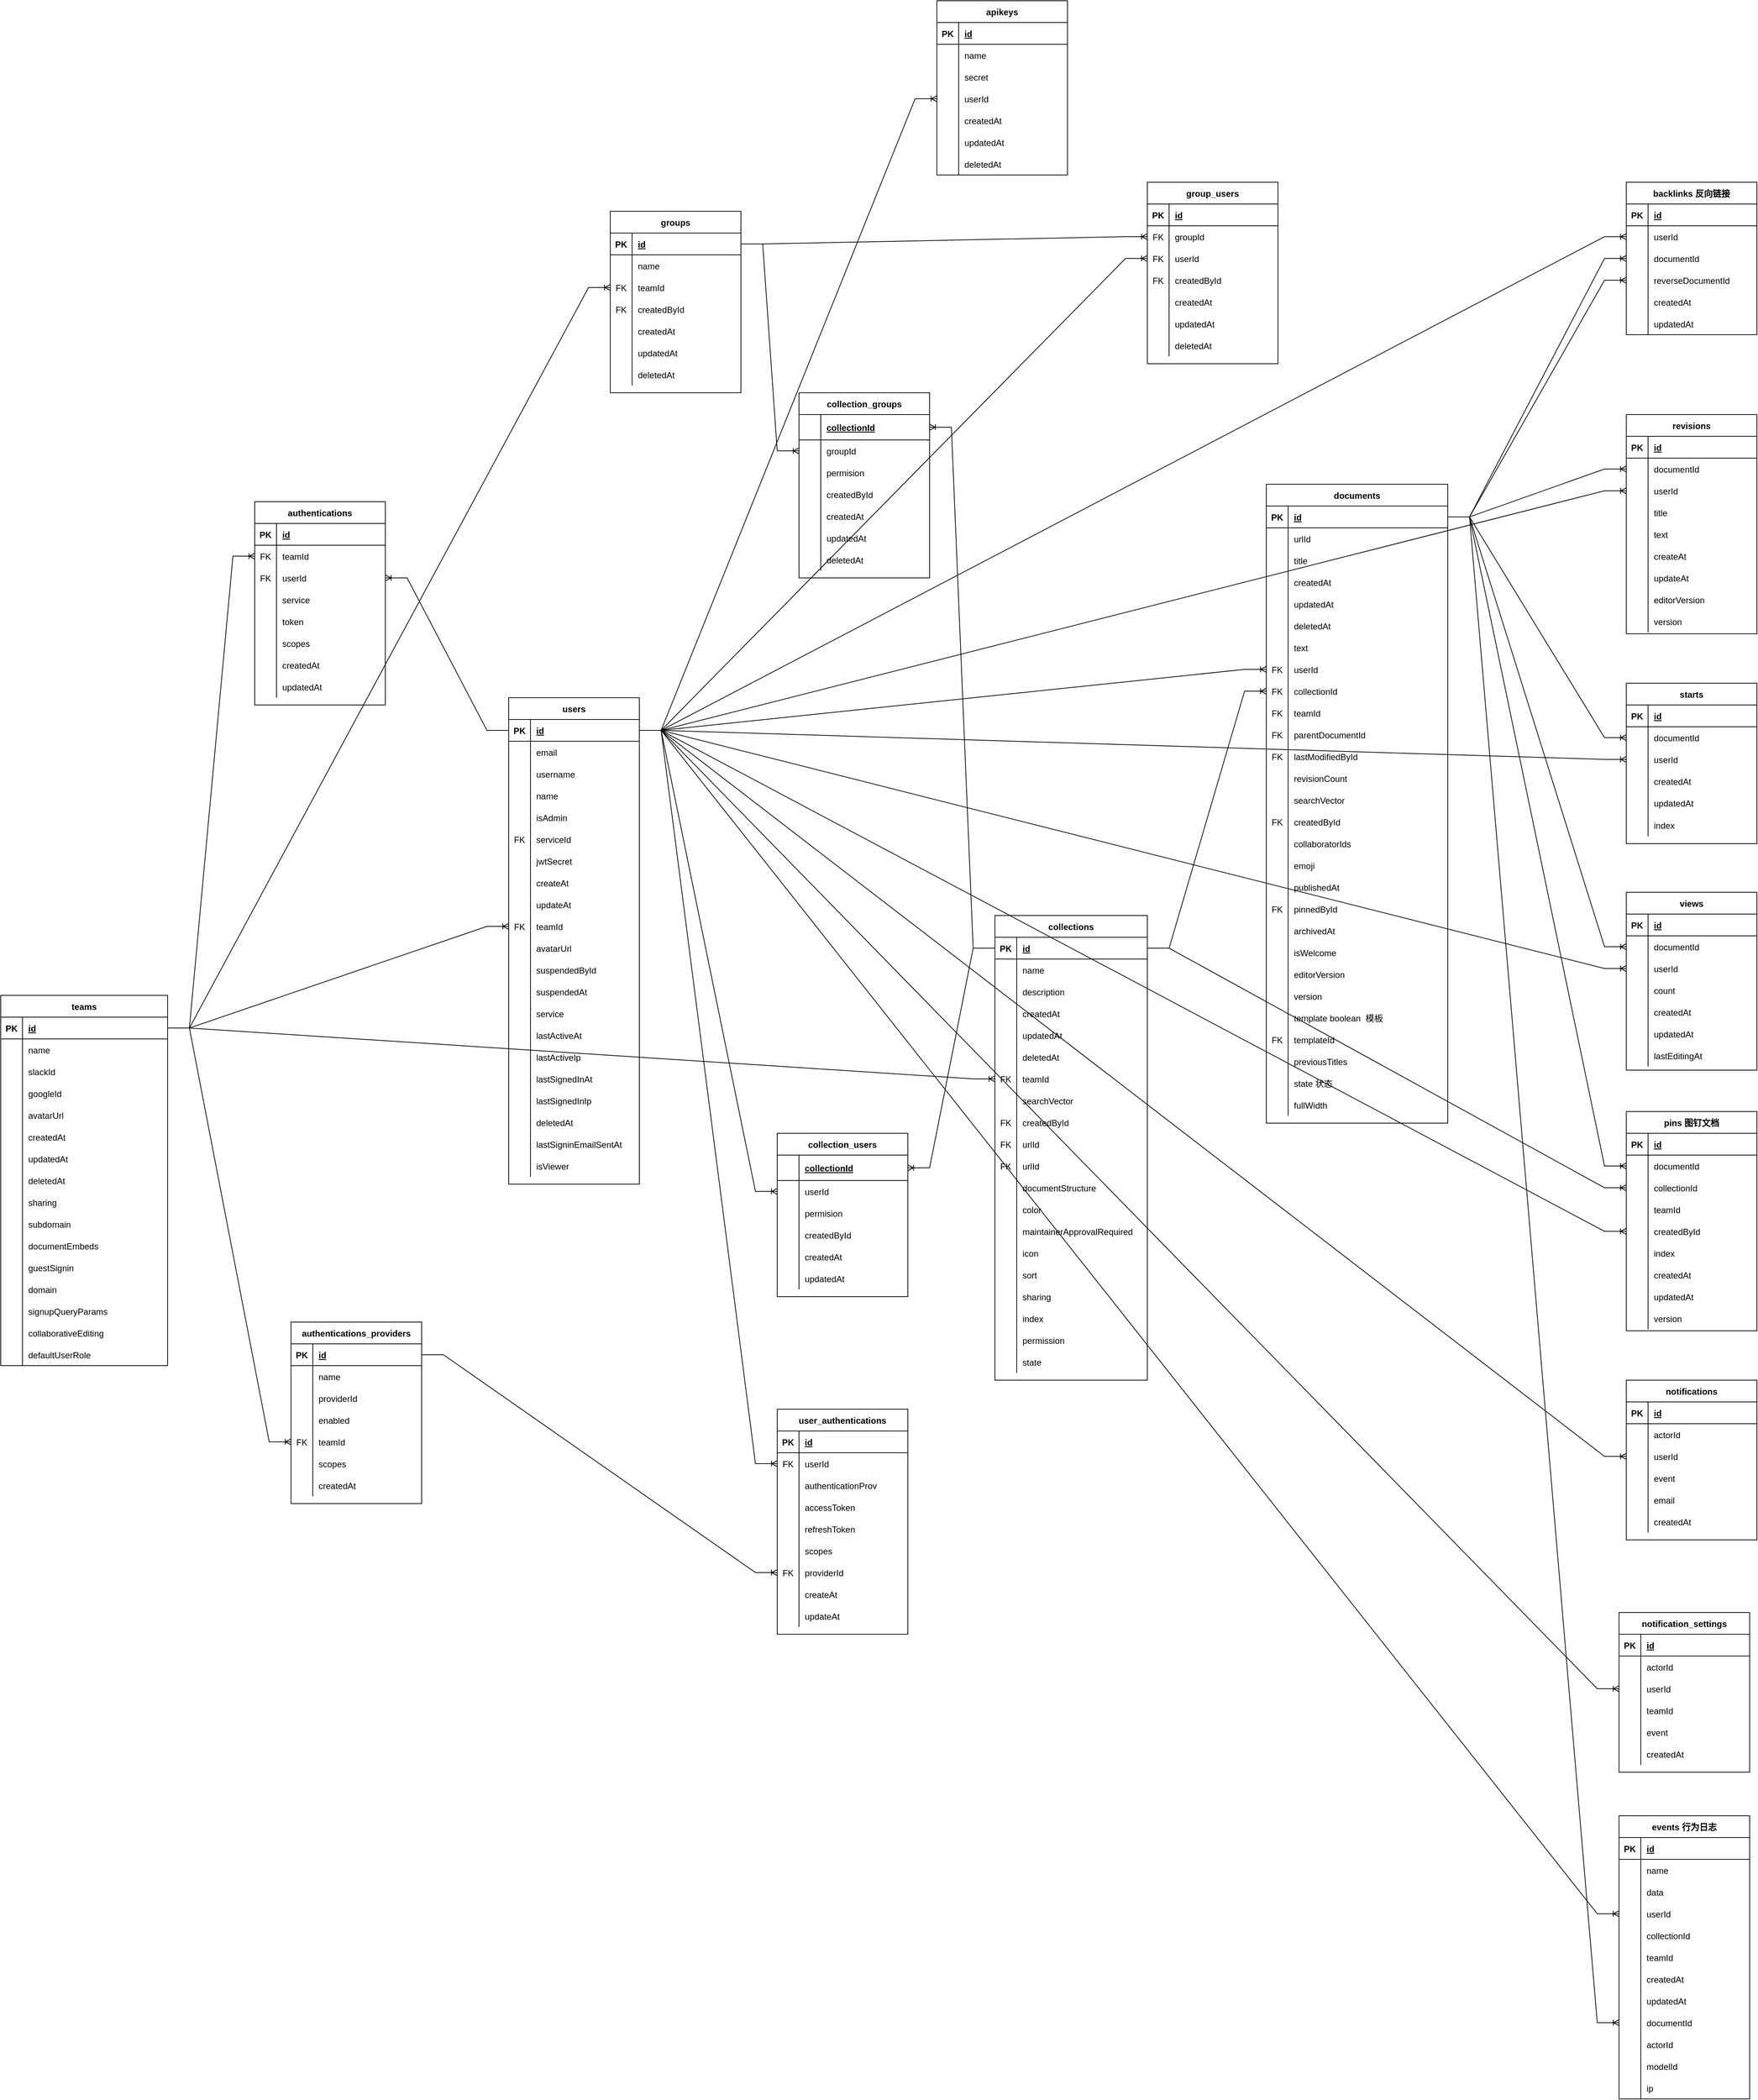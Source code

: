 <mxfile version="17.1.1" type="github">
  <diagram id="H_g-ZEofbYkj3ApHyJ7w" name="第 1 页">
    <mxGraphModel dx="1043" dy="571" grid="1" gridSize="10" guides="1" tooltips="1" connect="1" arrows="1" fold="1" page="1" pageScale="1" pageWidth="4681" pageHeight="3300" math="0" shadow="0">
      <root>
        <mxCell id="0" />
        <mxCell id="1" parent="0" />
        <mxCell id="Ha_uHTIUFNYTwh9b-sHB-1" value="users" style="shape=table;startSize=30;container=1;collapsible=1;childLayout=tableLayout;fixedRows=1;rowLines=0;fontStyle=1;align=center;resizeLast=1;" vertex="1" parent="1">
          <mxGeometry x="820" y="1260" width="180" height="670" as="geometry" />
        </mxCell>
        <mxCell id="Ha_uHTIUFNYTwh9b-sHB-2" value="" style="shape=tableRow;horizontal=0;startSize=0;swimlaneHead=0;swimlaneBody=0;fillColor=none;collapsible=0;dropTarget=0;points=[[0,0.5],[1,0.5]];portConstraint=eastwest;top=0;left=0;right=0;bottom=1;" vertex="1" parent="Ha_uHTIUFNYTwh9b-sHB-1">
          <mxGeometry y="30" width="180" height="30" as="geometry" />
        </mxCell>
        <mxCell id="Ha_uHTIUFNYTwh9b-sHB-3" value="PK" style="shape=partialRectangle;connectable=0;fillColor=none;top=0;left=0;bottom=0;right=0;fontStyle=1;overflow=hidden;" vertex="1" parent="Ha_uHTIUFNYTwh9b-sHB-2">
          <mxGeometry width="30" height="30" as="geometry">
            <mxRectangle width="30" height="30" as="alternateBounds" />
          </mxGeometry>
        </mxCell>
        <mxCell id="Ha_uHTIUFNYTwh9b-sHB-4" value="id" style="shape=partialRectangle;connectable=0;fillColor=none;top=0;left=0;bottom=0;right=0;align=left;spacingLeft=6;fontStyle=5;overflow=hidden;" vertex="1" parent="Ha_uHTIUFNYTwh9b-sHB-2">
          <mxGeometry x="30" width="150" height="30" as="geometry">
            <mxRectangle width="150" height="30" as="alternateBounds" />
          </mxGeometry>
        </mxCell>
        <mxCell id="Ha_uHTIUFNYTwh9b-sHB-5" value="" style="shape=tableRow;horizontal=0;startSize=0;swimlaneHead=0;swimlaneBody=0;fillColor=none;collapsible=0;dropTarget=0;points=[[0,0.5],[1,0.5]];portConstraint=eastwest;top=0;left=0;right=0;bottom=0;" vertex="1" parent="Ha_uHTIUFNYTwh9b-sHB-1">
          <mxGeometry y="60" width="180" height="30" as="geometry" />
        </mxCell>
        <mxCell id="Ha_uHTIUFNYTwh9b-sHB-6" value="" style="shape=partialRectangle;connectable=0;fillColor=none;top=0;left=0;bottom=0;right=0;editable=1;overflow=hidden;" vertex="1" parent="Ha_uHTIUFNYTwh9b-sHB-5">
          <mxGeometry width="30" height="30" as="geometry">
            <mxRectangle width="30" height="30" as="alternateBounds" />
          </mxGeometry>
        </mxCell>
        <mxCell id="Ha_uHTIUFNYTwh9b-sHB-7" value="email" style="shape=partialRectangle;connectable=0;fillColor=none;top=0;left=0;bottom=0;right=0;align=left;spacingLeft=6;overflow=hidden;" vertex="1" parent="Ha_uHTIUFNYTwh9b-sHB-5">
          <mxGeometry x="30" width="150" height="30" as="geometry">
            <mxRectangle width="150" height="30" as="alternateBounds" />
          </mxGeometry>
        </mxCell>
        <mxCell id="Ha_uHTIUFNYTwh9b-sHB-8" value="" style="shape=tableRow;horizontal=0;startSize=0;swimlaneHead=0;swimlaneBody=0;fillColor=none;collapsible=0;dropTarget=0;points=[[0,0.5],[1,0.5]];portConstraint=eastwest;top=0;left=0;right=0;bottom=0;" vertex="1" parent="Ha_uHTIUFNYTwh9b-sHB-1">
          <mxGeometry y="90" width="180" height="30" as="geometry" />
        </mxCell>
        <mxCell id="Ha_uHTIUFNYTwh9b-sHB-9" value="" style="shape=partialRectangle;connectable=0;fillColor=none;top=0;left=0;bottom=0;right=0;editable=1;overflow=hidden;" vertex="1" parent="Ha_uHTIUFNYTwh9b-sHB-8">
          <mxGeometry width="30" height="30" as="geometry">
            <mxRectangle width="30" height="30" as="alternateBounds" />
          </mxGeometry>
        </mxCell>
        <mxCell id="Ha_uHTIUFNYTwh9b-sHB-10" value="username" style="shape=partialRectangle;connectable=0;fillColor=none;top=0;left=0;bottom=0;right=0;align=left;spacingLeft=6;overflow=hidden;" vertex="1" parent="Ha_uHTIUFNYTwh9b-sHB-8">
          <mxGeometry x="30" width="150" height="30" as="geometry">
            <mxRectangle width="150" height="30" as="alternateBounds" />
          </mxGeometry>
        </mxCell>
        <mxCell id="Ha_uHTIUFNYTwh9b-sHB-11" value="" style="shape=tableRow;horizontal=0;startSize=0;swimlaneHead=0;swimlaneBody=0;fillColor=none;collapsible=0;dropTarget=0;points=[[0,0.5],[1,0.5]];portConstraint=eastwest;top=0;left=0;right=0;bottom=0;" vertex="1" parent="Ha_uHTIUFNYTwh9b-sHB-1">
          <mxGeometry y="120" width="180" height="30" as="geometry" />
        </mxCell>
        <mxCell id="Ha_uHTIUFNYTwh9b-sHB-12" value="" style="shape=partialRectangle;connectable=0;fillColor=none;top=0;left=0;bottom=0;right=0;editable=1;overflow=hidden;" vertex="1" parent="Ha_uHTIUFNYTwh9b-sHB-11">
          <mxGeometry width="30" height="30" as="geometry">
            <mxRectangle width="30" height="30" as="alternateBounds" />
          </mxGeometry>
        </mxCell>
        <mxCell id="Ha_uHTIUFNYTwh9b-sHB-13" value="name" style="shape=partialRectangle;connectable=0;fillColor=none;top=0;left=0;bottom=0;right=0;align=left;spacingLeft=6;overflow=hidden;" vertex="1" parent="Ha_uHTIUFNYTwh9b-sHB-11">
          <mxGeometry x="30" width="150" height="30" as="geometry">
            <mxRectangle width="150" height="30" as="alternateBounds" />
          </mxGeometry>
        </mxCell>
        <mxCell id="Ha_uHTIUFNYTwh9b-sHB-14" value="" style="shape=tableRow;horizontal=0;startSize=0;swimlaneHead=0;swimlaneBody=0;fillColor=none;collapsible=0;dropTarget=0;points=[[0,0.5],[1,0.5]];portConstraint=eastwest;top=0;left=0;right=0;bottom=0;" vertex="1" parent="Ha_uHTIUFNYTwh9b-sHB-1">
          <mxGeometry y="150" width="180" height="30" as="geometry" />
        </mxCell>
        <mxCell id="Ha_uHTIUFNYTwh9b-sHB-15" value="" style="shape=partialRectangle;connectable=0;fillColor=none;top=0;left=0;bottom=0;right=0;editable=1;overflow=hidden;" vertex="1" parent="Ha_uHTIUFNYTwh9b-sHB-14">
          <mxGeometry width="30" height="30" as="geometry">
            <mxRectangle width="30" height="30" as="alternateBounds" />
          </mxGeometry>
        </mxCell>
        <mxCell id="Ha_uHTIUFNYTwh9b-sHB-16" value="isAdmin" style="shape=partialRectangle;connectable=0;fillColor=none;top=0;left=0;bottom=0;right=0;align=left;spacingLeft=6;overflow=hidden;" vertex="1" parent="Ha_uHTIUFNYTwh9b-sHB-14">
          <mxGeometry x="30" width="150" height="30" as="geometry">
            <mxRectangle width="150" height="30" as="alternateBounds" />
          </mxGeometry>
        </mxCell>
        <mxCell id="Ha_uHTIUFNYTwh9b-sHB-17" value="" style="shape=tableRow;horizontal=0;startSize=0;swimlaneHead=0;swimlaneBody=0;fillColor=none;collapsible=0;dropTarget=0;points=[[0,0.5],[1,0.5]];portConstraint=eastwest;top=0;left=0;right=0;bottom=0;" vertex="1" parent="Ha_uHTIUFNYTwh9b-sHB-1">
          <mxGeometry y="180" width="180" height="30" as="geometry" />
        </mxCell>
        <mxCell id="Ha_uHTIUFNYTwh9b-sHB-18" value="FK" style="shape=partialRectangle;connectable=0;fillColor=none;top=0;left=0;bottom=0;right=0;editable=1;overflow=hidden;" vertex="1" parent="Ha_uHTIUFNYTwh9b-sHB-17">
          <mxGeometry width="30" height="30" as="geometry">
            <mxRectangle width="30" height="30" as="alternateBounds" />
          </mxGeometry>
        </mxCell>
        <mxCell id="Ha_uHTIUFNYTwh9b-sHB-19" value="serviceId" style="shape=partialRectangle;connectable=0;fillColor=none;top=0;left=0;bottom=0;right=0;align=left;spacingLeft=6;overflow=hidden;" vertex="1" parent="Ha_uHTIUFNYTwh9b-sHB-17">
          <mxGeometry x="30" width="150" height="30" as="geometry">
            <mxRectangle width="150" height="30" as="alternateBounds" />
          </mxGeometry>
        </mxCell>
        <mxCell id="Ha_uHTIUFNYTwh9b-sHB-20" value="" style="shape=tableRow;horizontal=0;startSize=0;swimlaneHead=0;swimlaneBody=0;fillColor=none;collapsible=0;dropTarget=0;points=[[0,0.5],[1,0.5]];portConstraint=eastwest;top=0;left=0;right=0;bottom=0;" vertex="1" parent="Ha_uHTIUFNYTwh9b-sHB-1">
          <mxGeometry y="210" width="180" height="30" as="geometry" />
        </mxCell>
        <mxCell id="Ha_uHTIUFNYTwh9b-sHB-21" value="" style="shape=partialRectangle;connectable=0;fillColor=none;top=0;left=0;bottom=0;right=0;editable=1;overflow=hidden;" vertex="1" parent="Ha_uHTIUFNYTwh9b-sHB-20">
          <mxGeometry width="30" height="30" as="geometry">
            <mxRectangle width="30" height="30" as="alternateBounds" />
          </mxGeometry>
        </mxCell>
        <mxCell id="Ha_uHTIUFNYTwh9b-sHB-22" value="jwtSecret" style="shape=partialRectangle;connectable=0;fillColor=none;top=0;left=0;bottom=0;right=0;align=left;spacingLeft=6;overflow=hidden;" vertex="1" parent="Ha_uHTIUFNYTwh9b-sHB-20">
          <mxGeometry x="30" width="150" height="30" as="geometry">
            <mxRectangle width="150" height="30" as="alternateBounds" />
          </mxGeometry>
        </mxCell>
        <mxCell id="Ha_uHTIUFNYTwh9b-sHB-23" value="" style="shape=tableRow;horizontal=0;startSize=0;swimlaneHead=0;swimlaneBody=0;fillColor=none;collapsible=0;dropTarget=0;points=[[0,0.5],[1,0.5]];portConstraint=eastwest;top=0;left=0;right=0;bottom=0;" vertex="1" parent="Ha_uHTIUFNYTwh9b-sHB-1">
          <mxGeometry y="240" width="180" height="30" as="geometry" />
        </mxCell>
        <mxCell id="Ha_uHTIUFNYTwh9b-sHB-24" value="" style="shape=partialRectangle;connectable=0;fillColor=none;top=0;left=0;bottom=0;right=0;editable=1;overflow=hidden;" vertex="1" parent="Ha_uHTIUFNYTwh9b-sHB-23">
          <mxGeometry width="30" height="30" as="geometry">
            <mxRectangle width="30" height="30" as="alternateBounds" />
          </mxGeometry>
        </mxCell>
        <mxCell id="Ha_uHTIUFNYTwh9b-sHB-25" value="createAt" style="shape=partialRectangle;connectable=0;fillColor=none;top=0;left=0;bottom=0;right=0;align=left;spacingLeft=6;overflow=hidden;" vertex="1" parent="Ha_uHTIUFNYTwh9b-sHB-23">
          <mxGeometry x="30" width="150" height="30" as="geometry">
            <mxRectangle width="150" height="30" as="alternateBounds" />
          </mxGeometry>
        </mxCell>
        <mxCell id="Ha_uHTIUFNYTwh9b-sHB-26" value="" style="shape=tableRow;horizontal=0;startSize=0;swimlaneHead=0;swimlaneBody=0;fillColor=none;collapsible=0;dropTarget=0;points=[[0,0.5],[1,0.5]];portConstraint=eastwest;top=0;left=0;right=0;bottom=0;" vertex="1" parent="Ha_uHTIUFNYTwh9b-sHB-1">
          <mxGeometry y="270" width="180" height="30" as="geometry" />
        </mxCell>
        <mxCell id="Ha_uHTIUFNYTwh9b-sHB-27" value="" style="shape=partialRectangle;connectable=0;fillColor=none;top=0;left=0;bottom=0;right=0;editable=1;overflow=hidden;" vertex="1" parent="Ha_uHTIUFNYTwh9b-sHB-26">
          <mxGeometry width="30" height="30" as="geometry">
            <mxRectangle width="30" height="30" as="alternateBounds" />
          </mxGeometry>
        </mxCell>
        <mxCell id="Ha_uHTIUFNYTwh9b-sHB-28" value="updateAt" style="shape=partialRectangle;connectable=0;fillColor=none;top=0;left=0;bottom=0;right=0;align=left;spacingLeft=6;overflow=hidden;" vertex="1" parent="Ha_uHTIUFNYTwh9b-sHB-26">
          <mxGeometry x="30" width="150" height="30" as="geometry">
            <mxRectangle width="150" height="30" as="alternateBounds" />
          </mxGeometry>
        </mxCell>
        <mxCell id="Ha_uHTIUFNYTwh9b-sHB-29" value="" style="shape=tableRow;horizontal=0;startSize=0;swimlaneHead=0;swimlaneBody=0;fillColor=none;collapsible=0;dropTarget=0;points=[[0,0.5],[1,0.5]];portConstraint=eastwest;top=0;left=0;right=0;bottom=0;" vertex="1" parent="Ha_uHTIUFNYTwh9b-sHB-1">
          <mxGeometry y="300" width="180" height="30" as="geometry" />
        </mxCell>
        <mxCell id="Ha_uHTIUFNYTwh9b-sHB-30" value="FK" style="shape=partialRectangle;connectable=0;fillColor=none;top=0;left=0;bottom=0;right=0;editable=1;overflow=hidden;" vertex="1" parent="Ha_uHTIUFNYTwh9b-sHB-29">
          <mxGeometry width="30" height="30" as="geometry">
            <mxRectangle width="30" height="30" as="alternateBounds" />
          </mxGeometry>
        </mxCell>
        <mxCell id="Ha_uHTIUFNYTwh9b-sHB-31" value="teamId" style="shape=partialRectangle;connectable=0;fillColor=none;top=0;left=0;bottom=0;right=0;align=left;spacingLeft=6;overflow=hidden;" vertex="1" parent="Ha_uHTIUFNYTwh9b-sHB-29">
          <mxGeometry x="30" width="150" height="30" as="geometry">
            <mxRectangle width="150" height="30" as="alternateBounds" />
          </mxGeometry>
        </mxCell>
        <mxCell id="Ha_uHTIUFNYTwh9b-sHB-32" value="" style="shape=tableRow;horizontal=0;startSize=0;swimlaneHead=0;swimlaneBody=0;fillColor=none;collapsible=0;dropTarget=0;points=[[0,0.5],[1,0.5]];portConstraint=eastwest;top=0;left=0;right=0;bottom=0;" vertex="1" parent="Ha_uHTIUFNYTwh9b-sHB-1">
          <mxGeometry y="330" width="180" height="30" as="geometry" />
        </mxCell>
        <mxCell id="Ha_uHTIUFNYTwh9b-sHB-33" value="" style="shape=partialRectangle;connectable=0;fillColor=none;top=0;left=0;bottom=0;right=0;editable=1;overflow=hidden;" vertex="1" parent="Ha_uHTIUFNYTwh9b-sHB-32">
          <mxGeometry width="30" height="30" as="geometry">
            <mxRectangle width="30" height="30" as="alternateBounds" />
          </mxGeometry>
        </mxCell>
        <mxCell id="Ha_uHTIUFNYTwh9b-sHB-34" value="avatarUrl" style="shape=partialRectangle;connectable=0;fillColor=none;top=0;left=0;bottom=0;right=0;align=left;spacingLeft=6;overflow=hidden;" vertex="1" parent="Ha_uHTIUFNYTwh9b-sHB-32">
          <mxGeometry x="30" width="150" height="30" as="geometry">
            <mxRectangle width="150" height="30" as="alternateBounds" />
          </mxGeometry>
        </mxCell>
        <mxCell id="Ha_uHTIUFNYTwh9b-sHB-35" value="" style="shape=tableRow;horizontal=0;startSize=0;swimlaneHead=0;swimlaneBody=0;fillColor=none;collapsible=0;dropTarget=0;points=[[0,0.5],[1,0.5]];portConstraint=eastwest;top=0;left=0;right=0;bottom=0;" vertex="1" parent="Ha_uHTIUFNYTwh9b-sHB-1">
          <mxGeometry y="360" width="180" height="30" as="geometry" />
        </mxCell>
        <mxCell id="Ha_uHTIUFNYTwh9b-sHB-36" value="" style="shape=partialRectangle;connectable=0;fillColor=none;top=0;left=0;bottom=0;right=0;editable=1;overflow=hidden;" vertex="1" parent="Ha_uHTIUFNYTwh9b-sHB-35">
          <mxGeometry width="30" height="30" as="geometry">
            <mxRectangle width="30" height="30" as="alternateBounds" />
          </mxGeometry>
        </mxCell>
        <mxCell id="Ha_uHTIUFNYTwh9b-sHB-37" value="suspendedById" style="shape=partialRectangle;connectable=0;fillColor=none;top=0;left=0;bottom=0;right=0;align=left;spacingLeft=6;overflow=hidden;" vertex="1" parent="Ha_uHTIUFNYTwh9b-sHB-35">
          <mxGeometry x="30" width="150" height="30" as="geometry">
            <mxRectangle width="150" height="30" as="alternateBounds" />
          </mxGeometry>
        </mxCell>
        <mxCell id="Ha_uHTIUFNYTwh9b-sHB-38" value="" style="shape=tableRow;horizontal=0;startSize=0;swimlaneHead=0;swimlaneBody=0;fillColor=none;collapsible=0;dropTarget=0;points=[[0,0.5],[1,0.5]];portConstraint=eastwest;top=0;left=0;right=0;bottom=0;" vertex="1" parent="Ha_uHTIUFNYTwh9b-sHB-1">
          <mxGeometry y="390" width="180" height="30" as="geometry" />
        </mxCell>
        <mxCell id="Ha_uHTIUFNYTwh9b-sHB-39" value="" style="shape=partialRectangle;connectable=0;fillColor=none;top=0;left=0;bottom=0;right=0;editable=1;overflow=hidden;" vertex="1" parent="Ha_uHTIUFNYTwh9b-sHB-38">
          <mxGeometry width="30" height="30" as="geometry">
            <mxRectangle width="30" height="30" as="alternateBounds" />
          </mxGeometry>
        </mxCell>
        <mxCell id="Ha_uHTIUFNYTwh9b-sHB-40" value="suspendedAt" style="shape=partialRectangle;connectable=0;fillColor=none;top=0;left=0;bottom=0;right=0;align=left;spacingLeft=6;overflow=hidden;" vertex="1" parent="Ha_uHTIUFNYTwh9b-sHB-38">
          <mxGeometry x="30" width="150" height="30" as="geometry">
            <mxRectangle width="150" height="30" as="alternateBounds" />
          </mxGeometry>
        </mxCell>
        <mxCell id="Ha_uHTIUFNYTwh9b-sHB-41" value="" style="shape=tableRow;horizontal=0;startSize=0;swimlaneHead=0;swimlaneBody=0;fillColor=none;collapsible=0;dropTarget=0;points=[[0,0.5],[1,0.5]];portConstraint=eastwest;top=0;left=0;right=0;bottom=0;" vertex="1" parent="Ha_uHTIUFNYTwh9b-sHB-1">
          <mxGeometry y="420" width="180" height="30" as="geometry" />
        </mxCell>
        <mxCell id="Ha_uHTIUFNYTwh9b-sHB-42" value="" style="shape=partialRectangle;connectable=0;fillColor=none;top=0;left=0;bottom=0;right=0;editable=1;overflow=hidden;" vertex="1" parent="Ha_uHTIUFNYTwh9b-sHB-41">
          <mxGeometry width="30" height="30" as="geometry">
            <mxRectangle width="30" height="30" as="alternateBounds" />
          </mxGeometry>
        </mxCell>
        <mxCell id="Ha_uHTIUFNYTwh9b-sHB-43" value="service" style="shape=partialRectangle;connectable=0;fillColor=none;top=0;left=0;bottom=0;right=0;align=left;spacingLeft=6;overflow=hidden;" vertex="1" parent="Ha_uHTIUFNYTwh9b-sHB-41">
          <mxGeometry x="30" width="150" height="30" as="geometry">
            <mxRectangle width="150" height="30" as="alternateBounds" />
          </mxGeometry>
        </mxCell>
        <mxCell id="Ha_uHTIUFNYTwh9b-sHB-44" value="" style="shape=tableRow;horizontal=0;startSize=0;swimlaneHead=0;swimlaneBody=0;fillColor=none;collapsible=0;dropTarget=0;points=[[0,0.5],[1,0.5]];portConstraint=eastwest;top=0;left=0;right=0;bottom=0;" vertex="1" parent="Ha_uHTIUFNYTwh9b-sHB-1">
          <mxGeometry y="450" width="180" height="30" as="geometry" />
        </mxCell>
        <mxCell id="Ha_uHTIUFNYTwh9b-sHB-45" value="" style="shape=partialRectangle;connectable=0;fillColor=none;top=0;left=0;bottom=0;right=0;editable=1;overflow=hidden;" vertex="1" parent="Ha_uHTIUFNYTwh9b-sHB-44">
          <mxGeometry width="30" height="30" as="geometry">
            <mxRectangle width="30" height="30" as="alternateBounds" />
          </mxGeometry>
        </mxCell>
        <mxCell id="Ha_uHTIUFNYTwh9b-sHB-46" value="lastActiveAt" style="shape=partialRectangle;connectable=0;fillColor=none;top=0;left=0;bottom=0;right=0;align=left;spacingLeft=6;overflow=hidden;" vertex="1" parent="Ha_uHTIUFNYTwh9b-sHB-44">
          <mxGeometry x="30" width="150" height="30" as="geometry">
            <mxRectangle width="150" height="30" as="alternateBounds" />
          </mxGeometry>
        </mxCell>
        <mxCell id="Ha_uHTIUFNYTwh9b-sHB-47" value="" style="shape=tableRow;horizontal=0;startSize=0;swimlaneHead=0;swimlaneBody=0;fillColor=none;collapsible=0;dropTarget=0;points=[[0,0.5],[1,0.5]];portConstraint=eastwest;top=0;left=0;right=0;bottom=0;" vertex="1" parent="Ha_uHTIUFNYTwh9b-sHB-1">
          <mxGeometry y="480" width="180" height="30" as="geometry" />
        </mxCell>
        <mxCell id="Ha_uHTIUFNYTwh9b-sHB-48" value="" style="shape=partialRectangle;connectable=0;fillColor=none;top=0;left=0;bottom=0;right=0;editable=1;overflow=hidden;" vertex="1" parent="Ha_uHTIUFNYTwh9b-sHB-47">
          <mxGeometry width="30" height="30" as="geometry">
            <mxRectangle width="30" height="30" as="alternateBounds" />
          </mxGeometry>
        </mxCell>
        <mxCell id="Ha_uHTIUFNYTwh9b-sHB-49" value="lastActiveIp" style="shape=partialRectangle;connectable=0;fillColor=none;top=0;left=0;bottom=0;right=0;align=left;spacingLeft=6;overflow=hidden;" vertex="1" parent="Ha_uHTIUFNYTwh9b-sHB-47">
          <mxGeometry x="30" width="150" height="30" as="geometry">
            <mxRectangle width="150" height="30" as="alternateBounds" />
          </mxGeometry>
        </mxCell>
        <mxCell id="Ha_uHTIUFNYTwh9b-sHB-50" value="" style="shape=tableRow;horizontal=0;startSize=0;swimlaneHead=0;swimlaneBody=0;fillColor=none;collapsible=0;dropTarget=0;points=[[0,0.5],[1,0.5]];portConstraint=eastwest;top=0;left=0;right=0;bottom=0;" vertex="1" parent="Ha_uHTIUFNYTwh9b-sHB-1">
          <mxGeometry y="510" width="180" height="30" as="geometry" />
        </mxCell>
        <mxCell id="Ha_uHTIUFNYTwh9b-sHB-51" value="" style="shape=partialRectangle;connectable=0;fillColor=none;top=0;left=0;bottom=0;right=0;editable=1;overflow=hidden;" vertex="1" parent="Ha_uHTIUFNYTwh9b-sHB-50">
          <mxGeometry width="30" height="30" as="geometry">
            <mxRectangle width="30" height="30" as="alternateBounds" />
          </mxGeometry>
        </mxCell>
        <mxCell id="Ha_uHTIUFNYTwh9b-sHB-52" value="lastSignedInAt" style="shape=partialRectangle;connectable=0;fillColor=none;top=0;left=0;bottom=0;right=0;align=left;spacingLeft=6;overflow=hidden;" vertex="1" parent="Ha_uHTIUFNYTwh9b-sHB-50">
          <mxGeometry x="30" width="150" height="30" as="geometry">
            <mxRectangle width="150" height="30" as="alternateBounds" />
          </mxGeometry>
        </mxCell>
        <mxCell id="Ha_uHTIUFNYTwh9b-sHB-53" value="" style="shape=tableRow;horizontal=0;startSize=0;swimlaneHead=0;swimlaneBody=0;fillColor=none;collapsible=0;dropTarget=0;points=[[0,0.5],[1,0.5]];portConstraint=eastwest;top=0;left=0;right=0;bottom=0;" vertex="1" parent="Ha_uHTIUFNYTwh9b-sHB-1">
          <mxGeometry y="540" width="180" height="30" as="geometry" />
        </mxCell>
        <mxCell id="Ha_uHTIUFNYTwh9b-sHB-54" value="" style="shape=partialRectangle;connectable=0;fillColor=none;top=0;left=0;bottom=0;right=0;editable=1;overflow=hidden;" vertex="1" parent="Ha_uHTIUFNYTwh9b-sHB-53">
          <mxGeometry width="30" height="30" as="geometry">
            <mxRectangle width="30" height="30" as="alternateBounds" />
          </mxGeometry>
        </mxCell>
        <mxCell id="Ha_uHTIUFNYTwh9b-sHB-55" value="lastSignedInIp" style="shape=partialRectangle;connectable=0;fillColor=none;top=0;left=0;bottom=0;right=0;align=left;spacingLeft=6;overflow=hidden;" vertex="1" parent="Ha_uHTIUFNYTwh9b-sHB-53">
          <mxGeometry x="30" width="150" height="30" as="geometry">
            <mxRectangle width="150" height="30" as="alternateBounds" />
          </mxGeometry>
        </mxCell>
        <mxCell id="Ha_uHTIUFNYTwh9b-sHB-56" value="" style="shape=tableRow;horizontal=0;startSize=0;swimlaneHead=0;swimlaneBody=0;fillColor=none;collapsible=0;dropTarget=0;points=[[0,0.5],[1,0.5]];portConstraint=eastwest;top=0;left=0;right=0;bottom=0;" vertex="1" parent="Ha_uHTIUFNYTwh9b-sHB-1">
          <mxGeometry y="570" width="180" height="30" as="geometry" />
        </mxCell>
        <mxCell id="Ha_uHTIUFNYTwh9b-sHB-57" value="" style="shape=partialRectangle;connectable=0;fillColor=none;top=0;left=0;bottom=0;right=0;editable=1;overflow=hidden;" vertex="1" parent="Ha_uHTIUFNYTwh9b-sHB-56">
          <mxGeometry width="30" height="30" as="geometry">
            <mxRectangle width="30" height="30" as="alternateBounds" />
          </mxGeometry>
        </mxCell>
        <mxCell id="Ha_uHTIUFNYTwh9b-sHB-58" value="deletedAt" style="shape=partialRectangle;connectable=0;fillColor=none;top=0;left=0;bottom=0;right=0;align=left;spacingLeft=6;overflow=hidden;" vertex="1" parent="Ha_uHTIUFNYTwh9b-sHB-56">
          <mxGeometry x="30" width="150" height="30" as="geometry">
            <mxRectangle width="150" height="30" as="alternateBounds" />
          </mxGeometry>
        </mxCell>
        <mxCell id="Ha_uHTIUFNYTwh9b-sHB-59" value="" style="shape=tableRow;horizontal=0;startSize=0;swimlaneHead=0;swimlaneBody=0;fillColor=none;collapsible=0;dropTarget=0;points=[[0,0.5],[1,0.5]];portConstraint=eastwest;top=0;left=0;right=0;bottom=0;" vertex="1" parent="Ha_uHTIUFNYTwh9b-sHB-1">
          <mxGeometry y="600" width="180" height="30" as="geometry" />
        </mxCell>
        <mxCell id="Ha_uHTIUFNYTwh9b-sHB-60" value="" style="shape=partialRectangle;connectable=0;fillColor=none;top=0;left=0;bottom=0;right=0;editable=1;overflow=hidden;" vertex="1" parent="Ha_uHTIUFNYTwh9b-sHB-59">
          <mxGeometry width="30" height="30" as="geometry">
            <mxRectangle width="30" height="30" as="alternateBounds" />
          </mxGeometry>
        </mxCell>
        <mxCell id="Ha_uHTIUFNYTwh9b-sHB-61" value="lastSigninEmailSentAt" style="shape=partialRectangle;connectable=0;fillColor=none;top=0;left=0;bottom=0;right=0;align=left;spacingLeft=6;overflow=hidden;" vertex="1" parent="Ha_uHTIUFNYTwh9b-sHB-59">
          <mxGeometry x="30" width="150" height="30" as="geometry">
            <mxRectangle width="150" height="30" as="alternateBounds" />
          </mxGeometry>
        </mxCell>
        <mxCell id="Ha_uHTIUFNYTwh9b-sHB-62" value="" style="shape=tableRow;horizontal=0;startSize=0;swimlaneHead=0;swimlaneBody=0;fillColor=none;collapsible=0;dropTarget=0;points=[[0,0.5],[1,0.5]];portConstraint=eastwest;top=0;left=0;right=0;bottom=0;" vertex="1" parent="Ha_uHTIUFNYTwh9b-sHB-1">
          <mxGeometry y="630" width="180" height="30" as="geometry" />
        </mxCell>
        <mxCell id="Ha_uHTIUFNYTwh9b-sHB-63" value="" style="shape=partialRectangle;connectable=0;fillColor=none;top=0;left=0;bottom=0;right=0;editable=1;overflow=hidden;" vertex="1" parent="Ha_uHTIUFNYTwh9b-sHB-62">
          <mxGeometry width="30" height="30" as="geometry">
            <mxRectangle width="30" height="30" as="alternateBounds" />
          </mxGeometry>
        </mxCell>
        <mxCell id="Ha_uHTIUFNYTwh9b-sHB-64" value="isViewer" style="shape=partialRectangle;connectable=0;fillColor=none;top=0;left=0;bottom=0;right=0;align=left;spacingLeft=6;overflow=hidden;" vertex="1" parent="Ha_uHTIUFNYTwh9b-sHB-62">
          <mxGeometry x="30" width="150" height="30" as="geometry">
            <mxRectangle width="150" height="30" as="alternateBounds" />
          </mxGeometry>
        </mxCell>
        <mxCell id="Ha_uHTIUFNYTwh9b-sHB-65" value="user_authentications" style="shape=table;startSize=30;container=1;collapsible=1;childLayout=tableLayout;fixedRows=1;rowLines=0;fontStyle=1;align=center;resizeLast=1;" vertex="1" parent="1">
          <mxGeometry x="1190" y="2240" width="180" height="310" as="geometry">
            <mxRectangle x="1230" y="1360" width="150" height="30" as="alternateBounds" />
          </mxGeometry>
        </mxCell>
        <mxCell id="Ha_uHTIUFNYTwh9b-sHB-66" value="" style="shape=tableRow;horizontal=0;startSize=0;swimlaneHead=0;swimlaneBody=0;fillColor=none;collapsible=0;dropTarget=0;points=[[0,0.5],[1,0.5]];portConstraint=eastwest;top=0;left=0;right=0;bottom=1;" vertex="1" parent="Ha_uHTIUFNYTwh9b-sHB-65">
          <mxGeometry y="30" width="180" height="30" as="geometry" />
        </mxCell>
        <mxCell id="Ha_uHTIUFNYTwh9b-sHB-67" value="PK" style="shape=partialRectangle;connectable=0;fillColor=none;top=0;left=0;bottom=0;right=0;fontStyle=1;overflow=hidden;" vertex="1" parent="Ha_uHTIUFNYTwh9b-sHB-66">
          <mxGeometry width="30" height="30" as="geometry">
            <mxRectangle width="30" height="30" as="alternateBounds" />
          </mxGeometry>
        </mxCell>
        <mxCell id="Ha_uHTIUFNYTwh9b-sHB-68" value="id" style="shape=partialRectangle;connectable=0;fillColor=none;top=0;left=0;bottom=0;right=0;align=left;spacingLeft=6;fontStyle=5;overflow=hidden;" vertex="1" parent="Ha_uHTIUFNYTwh9b-sHB-66">
          <mxGeometry x="30" width="150" height="30" as="geometry">
            <mxRectangle width="150" height="30" as="alternateBounds" />
          </mxGeometry>
        </mxCell>
        <mxCell id="Ha_uHTIUFNYTwh9b-sHB-69" value="" style="shape=tableRow;horizontal=0;startSize=0;swimlaneHead=0;swimlaneBody=0;fillColor=none;collapsible=0;dropTarget=0;points=[[0,0.5],[1,0.5]];portConstraint=eastwest;top=0;left=0;right=0;bottom=0;" vertex="1" parent="Ha_uHTIUFNYTwh9b-sHB-65">
          <mxGeometry y="60" width="180" height="30" as="geometry" />
        </mxCell>
        <mxCell id="Ha_uHTIUFNYTwh9b-sHB-70" value="FK" style="shape=partialRectangle;connectable=0;fillColor=none;top=0;left=0;bottom=0;right=0;editable=1;overflow=hidden;" vertex="1" parent="Ha_uHTIUFNYTwh9b-sHB-69">
          <mxGeometry width="30" height="30" as="geometry">
            <mxRectangle width="30" height="30" as="alternateBounds" />
          </mxGeometry>
        </mxCell>
        <mxCell id="Ha_uHTIUFNYTwh9b-sHB-71" value="userId" style="shape=partialRectangle;connectable=0;fillColor=none;top=0;left=0;bottom=0;right=0;align=left;spacingLeft=6;overflow=hidden;" vertex="1" parent="Ha_uHTIUFNYTwh9b-sHB-69">
          <mxGeometry x="30" width="150" height="30" as="geometry">
            <mxRectangle width="150" height="30" as="alternateBounds" />
          </mxGeometry>
        </mxCell>
        <mxCell id="Ha_uHTIUFNYTwh9b-sHB-72" value="" style="shape=tableRow;horizontal=0;startSize=0;swimlaneHead=0;swimlaneBody=0;fillColor=none;collapsible=0;dropTarget=0;points=[[0,0.5],[1,0.5]];portConstraint=eastwest;top=0;left=0;right=0;bottom=0;" vertex="1" parent="Ha_uHTIUFNYTwh9b-sHB-65">
          <mxGeometry y="90" width="180" height="30" as="geometry" />
        </mxCell>
        <mxCell id="Ha_uHTIUFNYTwh9b-sHB-73" value="" style="shape=partialRectangle;connectable=0;fillColor=none;top=0;left=0;bottom=0;right=0;editable=1;overflow=hidden;" vertex="1" parent="Ha_uHTIUFNYTwh9b-sHB-72">
          <mxGeometry width="30" height="30" as="geometry">
            <mxRectangle width="30" height="30" as="alternateBounds" />
          </mxGeometry>
        </mxCell>
        <mxCell id="Ha_uHTIUFNYTwh9b-sHB-74" value="authenticationProv" style="shape=partialRectangle;connectable=0;fillColor=none;top=0;left=0;bottom=0;right=0;align=left;spacingLeft=6;overflow=hidden;" vertex="1" parent="Ha_uHTIUFNYTwh9b-sHB-72">
          <mxGeometry x="30" width="150" height="30" as="geometry">
            <mxRectangle width="150" height="30" as="alternateBounds" />
          </mxGeometry>
        </mxCell>
        <mxCell id="Ha_uHTIUFNYTwh9b-sHB-75" value="" style="shape=tableRow;horizontal=0;startSize=0;swimlaneHead=0;swimlaneBody=0;fillColor=none;collapsible=0;dropTarget=0;points=[[0,0.5],[1,0.5]];portConstraint=eastwest;top=0;left=0;right=0;bottom=0;" vertex="1" parent="Ha_uHTIUFNYTwh9b-sHB-65">
          <mxGeometry y="120" width="180" height="30" as="geometry" />
        </mxCell>
        <mxCell id="Ha_uHTIUFNYTwh9b-sHB-76" value="" style="shape=partialRectangle;connectable=0;fillColor=none;top=0;left=0;bottom=0;right=0;editable=1;overflow=hidden;" vertex="1" parent="Ha_uHTIUFNYTwh9b-sHB-75">
          <mxGeometry width="30" height="30" as="geometry">
            <mxRectangle width="30" height="30" as="alternateBounds" />
          </mxGeometry>
        </mxCell>
        <mxCell id="Ha_uHTIUFNYTwh9b-sHB-77" value="accessToken" style="shape=partialRectangle;connectable=0;fillColor=none;top=0;left=0;bottom=0;right=0;align=left;spacingLeft=6;overflow=hidden;" vertex="1" parent="Ha_uHTIUFNYTwh9b-sHB-75">
          <mxGeometry x="30" width="150" height="30" as="geometry">
            <mxRectangle width="150" height="30" as="alternateBounds" />
          </mxGeometry>
        </mxCell>
        <mxCell id="Ha_uHTIUFNYTwh9b-sHB-78" value="" style="shape=tableRow;horizontal=0;startSize=0;swimlaneHead=0;swimlaneBody=0;fillColor=none;collapsible=0;dropTarget=0;points=[[0,0.5],[1,0.5]];portConstraint=eastwest;top=0;left=0;right=0;bottom=0;" vertex="1" parent="Ha_uHTIUFNYTwh9b-sHB-65">
          <mxGeometry y="150" width="180" height="30" as="geometry" />
        </mxCell>
        <mxCell id="Ha_uHTIUFNYTwh9b-sHB-79" value="" style="shape=partialRectangle;connectable=0;fillColor=none;top=0;left=0;bottom=0;right=0;editable=1;overflow=hidden;" vertex="1" parent="Ha_uHTIUFNYTwh9b-sHB-78">
          <mxGeometry width="30" height="30" as="geometry">
            <mxRectangle width="30" height="30" as="alternateBounds" />
          </mxGeometry>
        </mxCell>
        <mxCell id="Ha_uHTIUFNYTwh9b-sHB-80" value="refreshToken" style="shape=partialRectangle;connectable=0;fillColor=none;top=0;left=0;bottom=0;right=0;align=left;spacingLeft=6;overflow=hidden;" vertex="1" parent="Ha_uHTIUFNYTwh9b-sHB-78">
          <mxGeometry x="30" width="150" height="30" as="geometry">
            <mxRectangle width="150" height="30" as="alternateBounds" />
          </mxGeometry>
        </mxCell>
        <mxCell id="Ha_uHTIUFNYTwh9b-sHB-81" value="" style="shape=tableRow;horizontal=0;startSize=0;swimlaneHead=0;swimlaneBody=0;fillColor=none;collapsible=0;dropTarget=0;points=[[0,0.5],[1,0.5]];portConstraint=eastwest;top=0;left=0;right=0;bottom=0;" vertex="1" parent="Ha_uHTIUFNYTwh9b-sHB-65">
          <mxGeometry y="180" width="180" height="30" as="geometry" />
        </mxCell>
        <mxCell id="Ha_uHTIUFNYTwh9b-sHB-82" value="" style="shape=partialRectangle;connectable=0;fillColor=none;top=0;left=0;bottom=0;right=0;editable=1;overflow=hidden;" vertex="1" parent="Ha_uHTIUFNYTwh9b-sHB-81">
          <mxGeometry width="30" height="30" as="geometry">
            <mxRectangle width="30" height="30" as="alternateBounds" />
          </mxGeometry>
        </mxCell>
        <mxCell id="Ha_uHTIUFNYTwh9b-sHB-83" value="scopes" style="shape=partialRectangle;connectable=0;fillColor=none;top=0;left=0;bottom=0;right=0;align=left;spacingLeft=6;overflow=hidden;" vertex="1" parent="Ha_uHTIUFNYTwh9b-sHB-81">
          <mxGeometry x="30" width="150" height="30" as="geometry">
            <mxRectangle width="150" height="30" as="alternateBounds" />
          </mxGeometry>
        </mxCell>
        <mxCell id="Ha_uHTIUFNYTwh9b-sHB-84" value="" style="shape=tableRow;horizontal=0;startSize=0;swimlaneHead=0;swimlaneBody=0;fillColor=none;collapsible=0;dropTarget=0;points=[[0,0.5],[1,0.5]];portConstraint=eastwest;top=0;left=0;right=0;bottom=0;" vertex="1" parent="Ha_uHTIUFNYTwh9b-sHB-65">
          <mxGeometry y="210" width="180" height="30" as="geometry" />
        </mxCell>
        <mxCell id="Ha_uHTIUFNYTwh9b-sHB-85" value="FK" style="shape=partialRectangle;connectable=0;fillColor=none;top=0;left=0;bottom=0;right=0;editable=1;overflow=hidden;" vertex="1" parent="Ha_uHTIUFNYTwh9b-sHB-84">
          <mxGeometry width="30" height="30" as="geometry">
            <mxRectangle width="30" height="30" as="alternateBounds" />
          </mxGeometry>
        </mxCell>
        <mxCell id="Ha_uHTIUFNYTwh9b-sHB-86" value="providerId" style="shape=partialRectangle;connectable=0;fillColor=none;top=0;left=0;bottom=0;right=0;align=left;spacingLeft=6;overflow=hidden;" vertex="1" parent="Ha_uHTIUFNYTwh9b-sHB-84">
          <mxGeometry x="30" width="150" height="30" as="geometry">
            <mxRectangle width="150" height="30" as="alternateBounds" />
          </mxGeometry>
        </mxCell>
        <mxCell id="Ha_uHTIUFNYTwh9b-sHB-87" value="" style="shape=tableRow;horizontal=0;startSize=0;swimlaneHead=0;swimlaneBody=0;fillColor=none;collapsible=0;dropTarget=0;points=[[0,0.5],[1,0.5]];portConstraint=eastwest;top=0;left=0;right=0;bottom=0;" vertex="1" parent="Ha_uHTIUFNYTwh9b-sHB-65">
          <mxGeometry y="240" width="180" height="30" as="geometry" />
        </mxCell>
        <mxCell id="Ha_uHTIUFNYTwh9b-sHB-88" value="" style="shape=partialRectangle;connectable=0;fillColor=none;top=0;left=0;bottom=0;right=0;editable=1;overflow=hidden;" vertex="1" parent="Ha_uHTIUFNYTwh9b-sHB-87">
          <mxGeometry width="30" height="30" as="geometry">
            <mxRectangle width="30" height="30" as="alternateBounds" />
          </mxGeometry>
        </mxCell>
        <mxCell id="Ha_uHTIUFNYTwh9b-sHB-89" value="createAt" style="shape=partialRectangle;connectable=0;fillColor=none;top=0;left=0;bottom=0;right=0;align=left;spacingLeft=6;overflow=hidden;" vertex="1" parent="Ha_uHTIUFNYTwh9b-sHB-87">
          <mxGeometry x="30" width="150" height="30" as="geometry">
            <mxRectangle width="150" height="30" as="alternateBounds" />
          </mxGeometry>
        </mxCell>
        <mxCell id="Ha_uHTIUFNYTwh9b-sHB-90" value="" style="shape=tableRow;horizontal=0;startSize=0;swimlaneHead=0;swimlaneBody=0;fillColor=none;collapsible=0;dropTarget=0;points=[[0,0.5],[1,0.5]];portConstraint=eastwest;top=0;left=0;right=0;bottom=0;" vertex="1" parent="Ha_uHTIUFNYTwh9b-sHB-65">
          <mxGeometry y="270" width="180" height="30" as="geometry" />
        </mxCell>
        <mxCell id="Ha_uHTIUFNYTwh9b-sHB-91" value="" style="shape=partialRectangle;connectable=0;fillColor=none;top=0;left=0;bottom=0;right=0;editable=1;overflow=hidden;" vertex="1" parent="Ha_uHTIUFNYTwh9b-sHB-90">
          <mxGeometry width="30" height="30" as="geometry">
            <mxRectangle width="30" height="30" as="alternateBounds" />
          </mxGeometry>
        </mxCell>
        <mxCell id="Ha_uHTIUFNYTwh9b-sHB-92" value="updateAt" style="shape=partialRectangle;connectable=0;fillColor=none;top=0;left=0;bottom=0;right=0;align=left;spacingLeft=6;overflow=hidden;" vertex="1" parent="Ha_uHTIUFNYTwh9b-sHB-90">
          <mxGeometry x="30" width="150" height="30" as="geometry">
            <mxRectangle width="150" height="30" as="alternateBounds" />
          </mxGeometry>
        </mxCell>
        <mxCell id="Ha_uHTIUFNYTwh9b-sHB-93" value="authentications_providers" style="shape=table;startSize=30;container=1;collapsible=1;childLayout=tableLayout;fixedRows=1;rowLines=0;fontStyle=1;align=center;resizeLast=1;" vertex="1" parent="1">
          <mxGeometry x="520" y="2120" width="180" height="250" as="geometry" />
        </mxCell>
        <mxCell id="Ha_uHTIUFNYTwh9b-sHB-94" value="" style="shape=tableRow;horizontal=0;startSize=0;swimlaneHead=0;swimlaneBody=0;fillColor=none;collapsible=0;dropTarget=0;points=[[0,0.5],[1,0.5]];portConstraint=eastwest;top=0;left=0;right=0;bottom=1;" vertex="1" parent="Ha_uHTIUFNYTwh9b-sHB-93">
          <mxGeometry y="30" width="180" height="30" as="geometry" />
        </mxCell>
        <mxCell id="Ha_uHTIUFNYTwh9b-sHB-95" value="PK" style="shape=partialRectangle;connectable=0;fillColor=none;top=0;left=0;bottom=0;right=0;fontStyle=1;overflow=hidden;" vertex="1" parent="Ha_uHTIUFNYTwh9b-sHB-94">
          <mxGeometry width="30" height="30" as="geometry">
            <mxRectangle width="30" height="30" as="alternateBounds" />
          </mxGeometry>
        </mxCell>
        <mxCell id="Ha_uHTIUFNYTwh9b-sHB-96" value="id" style="shape=partialRectangle;connectable=0;fillColor=none;top=0;left=0;bottom=0;right=0;align=left;spacingLeft=6;fontStyle=5;overflow=hidden;" vertex="1" parent="Ha_uHTIUFNYTwh9b-sHB-94">
          <mxGeometry x="30" width="150" height="30" as="geometry">
            <mxRectangle width="150" height="30" as="alternateBounds" />
          </mxGeometry>
        </mxCell>
        <mxCell id="Ha_uHTIUFNYTwh9b-sHB-97" value="" style="shape=tableRow;horizontal=0;startSize=0;swimlaneHead=0;swimlaneBody=0;fillColor=none;collapsible=0;dropTarget=0;points=[[0,0.5],[1,0.5]];portConstraint=eastwest;top=0;left=0;right=0;bottom=0;" vertex="1" parent="Ha_uHTIUFNYTwh9b-sHB-93">
          <mxGeometry y="60" width="180" height="30" as="geometry" />
        </mxCell>
        <mxCell id="Ha_uHTIUFNYTwh9b-sHB-98" value="" style="shape=partialRectangle;connectable=0;fillColor=none;top=0;left=0;bottom=0;right=0;editable=1;overflow=hidden;" vertex="1" parent="Ha_uHTIUFNYTwh9b-sHB-97">
          <mxGeometry width="30" height="30" as="geometry">
            <mxRectangle width="30" height="30" as="alternateBounds" />
          </mxGeometry>
        </mxCell>
        <mxCell id="Ha_uHTIUFNYTwh9b-sHB-99" value="name" style="shape=partialRectangle;connectable=0;fillColor=none;top=0;left=0;bottom=0;right=0;align=left;spacingLeft=6;overflow=hidden;" vertex="1" parent="Ha_uHTIUFNYTwh9b-sHB-97">
          <mxGeometry x="30" width="150" height="30" as="geometry">
            <mxRectangle width="150" height="30" as="alternateBounds" />
          </mxGeometry>
        </mxCell>
        <mxCell id="Ha_uHTIUFNYTwh9b-sHB-100" value="" style="shape=tableRow;horizontal=0;startSize=0;swimlaneHead=0;swimlaneBody=0;fillColor=none;collapsible=0;dropTarget=0;points=[[0,0.5],[1,0.5]];portConstraint=eastwest;top=0;left=0;right=0;bottom=0;" vertex="1" parent="Ha_uHTIUFNYTwh9b-sHB-93">
          <mxGeometry y="90" width="180" height="30" as="geometry" />
        </mxCell>
        <mxCell id="Ha_uHTIUFNYTwh9b-sHB-101" value="" style="shape=partialRectangle;connectable=0;fillColor=none;top=0;left=0;bottom=0;right=0;editable=1;overflow=hidden;" vertex="1" parent="Ha_uHTIUFNYTwh9b-sHB-100">
          <mxGeometry width="30" height="30" as="geometry">
            <mxRectangle width="30" height="30" as="alternateBounds" />
          </mxGeometry>
        </mxCell>
        <mxCell id="Ha_uHTIUFNYTwh9b-sHB-102" value="providerId" style="shape=partialRectangle;connectable=0;fillColor=none;top=0;left=0;bottom=0;right=0;align=left;spacingLeft=6;overflow=hidden;" vertex="1" parent="Ha_uHTIUFNYTwh9b-sHB-100">
          <mxGeometry x="30" width="150" height="30" as="geometry">
            <mxRectangle width="150" height="30" as="alternateBounds" />
          </mxGeometry>
        </mxCell>
        <mxCell id="Ha_uHTIUFNYTwh9b-sHB-103" value="" style="shape=tableRow;horizontal=0;startSize=0;swimlaneHead=0;swimlaneBody=0;fillColor=none;collapsible=0;dropTarget=0;points=[[0,0.5],[1,0.5]];portConstraint=eastwest;top=0;left=0;right=0;bottom=0;" vertex="1" parent="Ha_uHTIUFNYTwh9b-sHB-93">
          <mxGeometry y="120" width="180" height="30" as="geometry" />
        </mxCell>
        <mxCell id="Ha_uHTIUFNYTwh9b-sHB-104" value="" style="shape=partialRectangle;connectable=0;fillColor=none;top=0;left=0;bottom=0;right=0;editable=1;overflow=hidden;" vertex="1" parent="Ha_uHTIUFNYTwh9b-sHB-103">
          <mxGeometry width="30" height="30" as="geometry">
            <mxRectangle width="30" height="30" as="alternateBounds" />
          </mxGeometry>
        </mxCell>
        <mxCell id="Ha_uHTIUFNYTwh9b-sHB-105" value="enabled" style="shape=partialRectangle;connectable=0;fillColor=none;top=0;left=0;bottom=0;right=0;align=left;spacingLeft=6;overflow=hidden;" vertex="1" parent="Ha_uHTIUFNYTwh9b-sHB-103">
          <mxGeometry x="30" width="150" height="30" as="geometry">
            <mxRectangle width="150" height="30" as="alternateBounds" />
          </mxGeometry>
        </mxCell>
        <mxCell id="Ha_uHTIUFNYTwh9b-sHB-106" value="" style="shape=tableRow;horizontal=0;startSize=0;swimlaneHead=0;swimlaneBody=0;fillColor=none;collapsible=0;dropTarget=0;points=[[0,0.5],[1,0.5]];portConstraint=eastwest;top=0;left=0;right=0;bottom=0;" vertex="1" parent="Ha_uHTIUFNYTwh9b-sHB-93">
          <mxGeometry y="150" width="180" height="30" as="geometry" />
        </mxCell>
        <mxCell id="Ha_uHTIUFNYTwh9b-sHB-107" value="FK" style="shape=partialRectangle;connectable=0;fillColor=none;top=0;left=0;bottom=0;right=0;editable=1;overflow=hidden;" vertex="1" parent="Ha_uHTIUFNYTwh9b-sHB-106">
          <mxGeometry width="30" height="30" as="geometry">
            <mxRectangle width="30" height="30" as="alternateBounds" />
          </mxGeometry>
        </mxCell>
        <mxCell id="Ha_uHTIUFNYTwh9b-sHB-108" value="teamId" style="shape=partialRectangle;connectable=0;fillColor=none;top=0;left=0;bottom=0;right=0;align=left;spacingLeft=6;overflow=hidden;" vertex="1" parent="Ha_uHTIUFNYTwh9b-sHB-106">
          <mxGeometry x="30" width="150" height="30" as="geometry">
            <mxRectangle width="150" height="30" as="alternateBounds" />
          </mxGeometry>
        </mxCell>
        <mxCell id="Ha_uHTIUFNYTwh9b-sHB-109" value="" style="shape=tableRow;horizontal=0;startSize=0;swimlaneHead=0;swimlaneBody=0;fillColor=none;collapsible=0;dropTarget=0;points=[[0,0.5],[1,0.5]];portConstraint=eastwest;top=0;left=0;right=0;bottom=0;" vertex="1" parent="Ha_uHTIUFNYTwh9b-sHB-93">
          <mxGeometry y="180" width="180" height="30" as="geometry" />
        </mxCell>
        <mxCell id="Ha_uHTIUFNYTwh9b-sHB-110" value="" style="shape=partialRectangle;connectable=0;fillColor=none;top=0;left=0;bottom=0;right=0;editable=1;overflow=hidden;" vertex="1" parent="Ha_uHTIUFNYTwh9b-sHB-109">
          <mxGeometry width="30" height="30" as="geometry">
            <mxRectangle width="30" height="30" as="alternateBounds" />
          </mxGeometry>
        </mxCell>
        <mxCell id="Ha_uHTIUFNYTwh9b-sHB-111" value="scopes" style="shape=partialRectangle;connectable=0;fillColor=none;top=0;left=0;bottom=0;right=0;align=left;spacingLeft=6;overflow=hidden;" vertex="1" parent="Ha_uHTIUFNYTwh9b-sHB-109">
          <mxGeometry x="30" width="150" height="30" as="geometry">
            <mxRectangle width="150" height="30" as="alternateBounds" />
          </mxGeometry>
        </mxCell>
        <mxCell id="Ha_uHTIUFNYTwh9b-sHB-112" value="" style="shape=tableRow;horizontal=0;startSize=0;swimlaneHead=0;swimlaneBody=0;fillColor=none;collapsible=0;dropTarget=0;points=[[0,0.5],[1,0.5]];portConstraint=eastwest;top=0;left=0;right=0;bottom=0;" vertex="1" parent="Ha_uHTIUFNYTwh9b-sHB-93">
          <mxGeometry y="210" width="180" height="30" as="geometry" />
        </mxCell>
        <mxCell id="Ha_uHTIUFNYTwh9b-sHB-113" value="" style="shape=partialRectangle;connectable=0;fillColor=none;top=0;left=0;bottom=0;right=0;editable=1;overflow=hidden;" vertex="1" parent="Ha_uHTIUFNYTwh9b-sHB-112">
          <mxGeometry width="30" height="30" as="geometry">
            <mxRectangle width="30" height="30" as="alternateBounds" />
          </mxGeometry>
        </mxCell>
        <mxCell id="Ha_uHTIUFNYTwh9b-sHB-114" value="createdAt" style="shape=partialRectangle;connectable=0;fillColor=none;top=0;left=0;bottom=0;right=0;align=left;spacingLeft=6;overflow=hidden;" vertex="1" parent="Ha_uHTIUFNYTwh9b-sHB-112">
          <mxGeometry x="30" width="150" height="30" as="geometry">
            <mxRectangle width="150" height="30" as="alternateBounds" />
          </mxGeometry>
        </mxCell>
        <mxCell id="Ha_uHTIUFNYTwh9b-sHB-115" value="teams" style="shape=table;startSize=30;container=1;collapsible=1;childLayout=tableLayout;fixedRows=1;rowLines=0;fontStyle=1;align=center;resizeLast=1;" vertex="1" parent="1">
          <mxGeometry x="120" y="1670" width="230" height="510" as="geometry" />
        </mxCell>
        <mxCell id="Ha_uHTIUFNYTwh9b-sHB-116" value="" style="shape=tableRow;horizontal=0;startSize=0;swimlaneHead=0;swimlaneBody=0;fillColor=none;collapsible=0;dropTarget=0;points=[[0,0.5],[1,0.5]];portConstraint=eastwest;top=0;left=0;right=0;bottom=1;" vertex="1" parent="Ha_uHTIUFNYTwh9b-sHB-115">
          <mxGeometry y="30" width="230" height="30" as="geometry" />
        </mxCell>
        <mxCell id="Ha_uHTIUFNYTwh9b-sHB-117" value="PK" style="shape=partialRectangle;connectable=0;fillColor=none;top=0;left=0;bottom=0;right=0;fontStyle=1;overflow=hidden;" vertex="1" parent="Ha_uHTIUFNYTwh9b-sHB-116">
          <mxGeometry width="30" height="30" as="geometry">
            <mxRectangle width="30" height="30" as="alternateBounds" />
          </mxGeometry>
        </mxCell>
        <mxCell id="Ha_uHTIUFNYTwh9b-sHB-118" value="id" style="shape=partialRectangle;connectable=0;fillColor=none;top=0;left=0;bottom=0;right=0;align=left;spacingLeft=6;fontStyle=5;overflow=hidden;" vertex="1" parent="Ha_uHTIUFNYTwh9b-sHB-116">
          <mxGeometry x="30" width="200" height="30" as="geometry">
            <mxRectangle width="200" height="30" as="alternateBounds" />
          </mxGeometry>
        </mxCell>
        <mxCell id="Ha_uHTIUFNYTwh9b-sHB-119" value="" style="shape=tableRow;horizontal=0;startSize=0;swimlaneHead=0;swimlaneBody=0;fillColor=none;collapsible=0;dropTarget=0;points=[[0,0.5],[1,0.5]];portConstraint=eastwest;top=0;left=0;right=0;bottom=0;" vertex="1" parent="Ha_uHTIUFNYTwh9b-sHB-115">
          <mxGeometry y="60" width="230" height="30" as="geometry" />
        </mxCell>
        <mxCell id="Ha_uHTIUFNYTwh9b-sHB-120" value="" style="shape=partialRectangle;connectable=0;fillColor=none;top=0;left=0;bottom=0;right=0;editable=1;overflow=hidden;" vertex="1" parent="Ha_uHTIUFNYTwh9b-sHB-119">
          <mxGeometry width="30" height="30" as="geometry">
            <mxRectangle width="30" height="30" as="alternateBounds" />
          </mxGeometry>
        </mxCell>
        <mxCell id="Ha_uHTIUFNYTwh9b-sHB-121" value="name" style="shape=partialRectangle;connectable=0;fillColor=none;top=0;left=0;bottom=0;right=0;align=left;spacingLeft=6;overflow=hidden;" vertex="1" parent="Ha_uHTIUFNYTwh9b-sHB-119">
          <mxGeometry x="30" width="200" height="30" as="geometry">
            <mxRectangle width="200" height="30" as="alternateBounds" />
          </mxGeometry>
        </mxCell>
        <mxCell id="Ha_uHTIUFNYTwh9b-sHB-122" value="" style="shape=tableRow;horizontal=0;startSize=0;swimlaneHead=0;swimlaneBody=0;fillColor=none;collapsible=0;dropTarget=0;points=[[0,0.5],[1,0.5]];portConstraint=eastwest;top=0;left=0;right=0;bottom=0;" vertex="1" parent="Ha_uHTIUFNYTwh9b-sHB-115">
          <mxGeometry y="90" width="230" height="30" as="geometry" />
        </mxCell>
        <mxCell id="Ha_uHTIUFNYTwh9b-sHB-123" value="" style="shape=partialRectangle;connectable=0;fillColor=none;top=0;left=0;bottom=0;right=0;editable=1;overflow=hidden;" vertex="1" parent="Ha_uHTIUFNYTwh9b-sHB-122">
          <mxGeometry width="30" height="30" as="geometry">
            <mxRectangle width="30" height="30" as="alternateBounds" />
          </mxGeometry>
        </mxCell>
        <mxCell id="Ha_uHTIUFNYTwh9b-sHB-124" value="slackId" style="shape=partialRectangle;connectable=0;fillColor=none;top=0;left=0;bottom=0;right=0;align=left;spacingLeft=6;overflow=hidden;" vertex="1" parent="Ha_uHTIUFNYTwh9b-sHB-122">
          <mxGeometry x="30" width="200" height="30" as="geometry">
            <mxRectangle width="200" height="30" as="alternateBounds" />
          </mxGeometry>
        </mxCell>
        <mxCell id="Ha_uHTIUFNYTwh9b-sHB-125" value="" style="shape=tableRow;horizontal=0;startSize=0;swimlaneHead=0;swimlaneBody=0;fillColor=none;collapsible=0;dropTarget=0;points=[[0,0.5],[1,0.5]];portConstraint=eastwest;top=0;left=0;right=0;bottom=0;" vertex="1" parent="Ha_uHTIUFNYTwh9b-sHB-115">
          <mxGeometry y="120" width="230" height="30" as="geometry" />
        </mxCell>
        <mxCell id="Ha_uHTIUFNYTwh9b-sHB-126" value="" style="shape=partialRectangle;connectable=0;fillColor=none;top=0;left=0;bottom=0;right=0;editable=1;overflow=hidden;" vertex="1" parent="Ha_uHTIUFNYTwh9b-sHB-125">
          <mxGeometry width="30" height="30" as="geometry">
            <mxRectangle width="30" height="30" as="alternateBounds" />
          </mxGeometry>
        </mxCell>
        <mxCell id="Ha_uHTIUFNYTwh9b-sHB-127" value="googleId" style="shape=partialRectangle;connectable=0;fillColor=none;top=0;left=0;bottom=0;right=0;align=left;spacingLeft=6;overflow=hidden;" vertex="1" parent="Ha_uHTIUFNYTwh9b-sHB-125">
          <mxGeometry x="30" width="200" height="30" as="geometry">
            <mxRectangle width="200" height="30" as="alternateBounds" />
          </mxGeometry>
        </mxCell>
        <mxCell id="Ha_uHTIUFNYTwh9b-sHB-128" value="" style="shape=tableRow;horizontal=0;startSize=0;swimlaneHead=0;swimlaneBody=0;fillColor=none;collapsible=0;dropTarget=0;points=[[0,0.5],[1,0.5]];portConstraint=eastwest;top=0;left=0;right=0;bottom=0;" vertex="1" parent="Ha_uHTIUFNYTwh9b-sHB-115">
          <mxGeometry y="150" width="230" height="30" as="geometry" />
        </mxCell>
        <mxCell id="Ha_uHTIUFNYTwh9b-sHB-129" value="" style="shape=partialRectangle;connectable=0;fillColor=none;top=0;left=0;bottom=0;right=0;editable=1;overflow=hidden;" vertex="1" parent="Ha_uHTIUFNYTwh9b-sHB-128">
          <mxGeometry width="30" height="30" as="geometry">
            <mxRectangle width="30" height="30" as="alternateBounds" />
          </mxGeometry>
        </mxCell>
        <mxCell id="Ha_uHTIUFNYTwh9b-sHB-130" value="avatarUrl" style="shape=partialRectangle;connectable=0;fillColor=none;top=0;left=0;bottom=0;right=0;align=left;spacingLeft=6;overflow=hidden;" vertex="1" parent="Ha_uHTIUFNYTwh9b-sHB-128">
          <mxGeometry x="30" width="200" height="30" as="geometry">
            <mxRectangle width="200" height="30" as="alternateBounds" />
          </mxGeometry>
        </mxCell>
        <mxCell id="Ha_uHTIUFNYTwh9b-sHB-131" value="" style="shape=tableRow;horizontal=0;startSize=0;swimlaneHead=0;swimlaneBody=0;fillColor=none;collapsible=0;dropTarget=0;points=[[0,0.5],[1,0.5]];portConstraint=eastwest;top=0;left=0;right=0;bottom=0;" vertex="1" parent="Ha_uHTIUFNYTwh9b-sHB-115">
          <mxGeometry y="180" width="230" height="30" as="geometry" />
        </mxCell>
        <mxCell id="Ha_uHTIUFNYTwh9b-sHB-132" value="" style="shape=partialRectangle;connectable=0;fillColor=none;top=0;left=0;bottom=0;right=0;editable=1;overflow=hidden;" vertex="1" parent="Ha_uHTIUFNYTwh9b-sHB-131">
          <mxGeometry width="30" height="30" as="geometry">
            <mxRectangle width="30" height="30" as="alternateBounds" />
          </mxGeometry>
        </mxCell>
        <mxCell id="Ha_uHTIUFNYTwh9b-sHB-133" value="createdAt" style="shape=partialRectangle;connectable=0;fillColor=none;top=0;left=0;bottom=0;right=0;align=left;spacingLeft=6;overflow=hidden;" vertex="1" parent="Ha_uHTIUFNYTwh9b-sHB-131">
          <mxGeometry x="30" width="200" height="30" as="geometry">
            <mxRectangle width="200" height="30" as="alternateBounds" />
          </mxGeometry>
        </mxCell>
        <mxCell id="Ha_uHTIUFNYTwh9b-sHB-134" value="" style="shape=tableRow;horizontal=0;startSize=0;swimlaneHead=0;swimlaneBody=0;fillColor=none;collapsible=0;dropTarget=0;points=[[0,0.5],[1,0.5]];portConstraint=eastwest;top=0;left=0;right=0;bottom=0;" vertex="1" parent="Ha_uHTIUFNYTwh9b-sHB-115">
          <mxGeometry y="210" width="230" height="30" as="geometry" />
        </mxCell>
        <mxCell id="Ha_uHTIUFNYTwh9b-sHB-135" value="" style="shape=partialRectangle;connectable=0;fillColor=none;top=0;left=0;bottom=0;right=0;editable=1;overflow=hidden;" vertex="1" parent="Ha_uHTIUFNYTwh9b-sHB-134">
          <mxGeometry width="30" height="30" as="geometry">
            <mxRectangle width="30" height="30" as="alternateBounds" />
          </mxGeometry>
        </mxCell>
        <mxCell id="Ha_uHTIUFNYTwh9b-sHB-136" value="updatedAt" style="shape=partialRectangle;connectable=0;fillColor=none;top=0;left=0;bottom=0;right=0;align=left;spacingLeft=6;overflow=hidden;" vertex="1" parent="Ha_uHTIUFNYTwh9b-sHB-134">
          <mxGeometry x="30" width="200" height="30" as="geometry">
            <mxRectangle width="200" height="30" as="alternateBounds" />
          </mxGeometry>
        </mxCell>
        <mxCell id="Ha_uHTIUFNYTwh9b-sHB-137" value="" style="shape=tableRow;horizontal=0;startSize=0;swimlaneHead=0;swimlaneBody=0;fillColor=none;collapsible=0;dropTarget=0;points=[[0,0.5],[1,0.5]];portConstraint=eastwest;top=0;left=0;right=0;bottom=0;" vertex="1" parent="Ha_uHTIUFNYTwh9b-sHB-115">
          <mxGeometry y="240" width="230" height="30" as="geometry" />
        </mxCell>
        <mxCell id="Ha_uHTIUFNYTwh9b-sHB-138" value="" style="shape=partialRectangle;connectable=0;fillColor=none;top=0;left=0;bottom=0;right=0;editable=1;overflow=hidden;" vertex="1" parent="Ha_uHTIUFNYTwh9b-sHB-137">
          <mxGeometry width="30" height="30" as="geometry">
            <mxRectangle width="30" height="30" as="alternateBounds" />
          </mxGeometry>
        </mxCell>
        <mxCell id="Ha_uHTIUFNYTwh9b-sHB-139" value="deletedAt" style="shape=partialRectangle;connectable=0;fillColor=none;top=0;left=0;bottom=0;right=0;align=left;spacingLeft=6;overflow=hidden;" vertex="1" parent="Ha_uHTIUFNYTwh9b-sHB-137">
          <mxGeometry x="30" width="200" height="30" as="geometry">
            <mxRectangle width="200" height="30" as="alternateBounds" />
          </mxGeometry>
        </mxCell>
        <mxCell id="Ha_uHTIUFNYTwh9b-sHB-140" value="" style="shape=tableRow;horizontal=0;startSize=0;swimlaneHead=0;swimlaneBody=0;fillColor=none;collapsible=0;dropTarget=0;points=[[0,0.5],[1,0.5]];portConstraint=eastwest;top=0;left=0;right=0;bottom=0;" vertex="1" parent="Ha_uHTIUFNYTwh9b-sHB-115">
          <mxGeometry y="270" width="230" height="30" as="geometry" />
        </mxCell>
        <mxCell id="Ha_uHTIUFNYTwh9b-sHB-141" value="" style="shape=partialRectangle;connectable=0;fillColor=none;top=0;left=0;bottom=0;right=0;editable=1;overflow=hidden;" vertex="1" parent="Ha_uHTIUFNYTwh9b-sHB-140">
          <mxGeometry width="30" height="30" as="geometry">
            <mxRectangle width="30" height="30" as="alternateBounds" />
          </mxGeometry>
        </mxCell>
        <mxCell id="Ha_uHTIUFNYTwh9b-sHB-142" value="sharing" style="shape=partialRectangle;connectable=0;fillColor=none;top=0;left=0;bottom=0;right=0;align=left;spacingLeft=6;overflow=hidden;" vertex="1" parent="Ha_uHTIUFNYTwh9b-sHB-140">
          <mxGeometry x="30" width="200" height="30" as="geometry">
            <mxRectangle width="200" height="30" as="alternateBounds" />
          </mxGeometry>
        </mxCell>
        <mxCell id="Ha_uHTIUFNYTwh9b-sHB-143" value="" style="shape=tableRow;horizontal=0;startSize=0;swimlaneHead=0;swimlaneBody=0;fillColor=none;collapsible=0;dropTarget=0;points=[[0,0.5],[1,0.5]];portConstraint=eastwest;top=0;left=0;right=0;bottom=0;" vertex="1" parent="Ha_uHTIUFNYTwh9b-sHB-115">
          <mxGeometry y="300" width="230" height="30" as="geometry" />
        </mxCell>
        <mxCell id="Ha_uHTIUFNYTwh9b-sHB-144" value="" style="shape=partialRectangle;connectable=0;fillColor=none;top=0;left=0;bottom=0;right=0;editable=1;overflow=hidden;" vertex="1" parent="Ha_uHTIUFNYTwh9b-sHB-143">
          <mxGeometry width="30" height="30" as="geometry">
            <mxRectangle width="30" height="30" as="alternateBounds" />
          </mxGeometry>
        </mxCell>
        <mxCell id="Ha_uHTIUFNYTwh9b-sHB-145" value="subdomain" style="shape=partialRectangle;connectable=0;fillColor=none;top=0;left=0;bottom=0;right=0;align=left;spacingLeft=6;overflow=hidden;" vertex="1" parent="Ha_uHTIUFNYTwh9b-sHB-143">
          <mxGeometry x="30" width="200" height="30" as="geometry">
            <mxRectangle width="200" height="30" as="alternateBounds" />
          </mxGeometry>
        </mxCell>
        <mxCell id="Ha_uHTIUFNYTwh9b-sHB-146" value="" style="shape=tableRow;horizontal=0;startSize=0;swimlaneHead=0;swimlaneBody=0;fillColor=none;collapsible=0;dropTarget=0;points=[[0,0.5],[1,0.5]];portConstraint=eastwest;top=0;left=0;right=0;bottom=0;" vertex="1" parent="Ha_uHTIUFNYTwh9b-sHB-115">
          <mxGeometry y="330" width="230" height="30" as="geometry" />
        </mxCell>
        <mxCell id="Ha_uHTIUFNYTwh9b-sHB-147" value="" style="shape=partialRectangle;connectable=0;fillColor=none;top=0;left=0;bottom=0;right=0;editable=1;overflow=hidden;" vertex="1" parent="Ha_uHTIUFNYTwh9b-sHB-146">
          <mxGeometry width="30" height="30" as="geometry">
            <mxRectangle width="30" height="30" as="alternateBounds" />
          </mxGeometry>
        </mxCell>
        <mxCell id="Ha_uHTIUFNYTwh9b-sHB-148" value="documentEmbeds" style="shape=partialRectangle;connectable=0;fillColor=none;top=0;left=0;bottom=0;right=0;align=left;spacingLeft=6;overflow=hidden;" vertex="1" parent="Ha_uHTIUFNYTwh9b-sHB-146">
          <mxGeometry x="30" width="200" height="30" as="geometry">
            <mxRectangle width="200" height="30" as="alternateBounds" />
          </mxGeometry>
        </mxCell>
        <mxCell id="Ha_uHTIUFNYTwh9b-sHB-149" value="" style="shape=tableRow;horizontal=0;startSize=0;swimlaneHead=0;swimlaneBody=0;fillColor=none;collapsible=0;dropTarget=0;points=[[0,0.5],[1,0.5]];portConstraint=eastwest;top=0;left=0;right=0;bottom=0;" vertex="1" parent="Ha_uHTIUFNYTwh9b-sHB-115">
          <mxGeometry y="360" width="230" height="30" as="geometry" />
        </mxCell>
        <mxCell id="Ha_uHTIUFNYTwh9b-sHB-150" value="" style="shape=partialRectangle;connectable=0;fillColor=none;top=0;left=0;bottom=0;right=0;editable=1;overflow=hidden;" vertex="1" parent="Ha_uHTIUFNYTwh9b-sHB-149">
          <mxGeometry width="30" height="30" as="geometry">
            <mxRectangle width="30" height="30" as="alternateBounds" />
          </mxGeometry>
        </mxCell>
        <mxCell id="Ha_uHTIUFNYTwh9b-sHB-151" value="guestSignin" style="shape=partialRectangle;connectable=0;fillColor=none;top=0;left=0;bottom=0;right=0;align=left;spacingLeft=6;overflow=hidden;" vertex="1" parent="Ha_uHTIUFNYTwh9b-sHB-149">
          <mxGeometry x="30" width="200" height="30" as="geometry">
            <mxRectangle width="200" height="30" as="alternateBounds" />
          </mxGeometry>
        </mxCell>
        <mxCell id="Ha_uHTIUFNYTwh9b-sHB-152" value="" style="shape=tableRow;horizontal=0;startSize=0;swimlaneHead=0;swimlaneBody=0;fillColor=none;collapsible=0;dropTarget=0;points=[[0,0.5],[1,0.5]];portConstraint=eastwest;top=0;left=0;right=0;bottom=0;" vertex="1" parent="Ha_uHTIUFNYTwh9b-sHB-115">
          <mxGeometry y="390" width="230" height="30" as="geometry" />
        </mxCell>
        <mxCell id="Ha_uHTIUFNYTwh9b-sHB-153" value="" style="shape=partialRectangle;connectable=0;fillColor=none;top=0;left=0;bottom=0;right=0;editable=1;overflow=hidden;" vertex="1" parent="Ha_uHTIUFNYTwh9b-sHB-152">
          <mxGeometry width="30" height="30" as="geometry">
            <mxRectangle width="30" height="30" as="alternateBounds" />
          </mxGeometry>
        </mxCell>
        <mxCell id="Ha_uHTIUFNYTwh9b-sHB-154" value="domain" style="shape=partialRectangle;connectable=0;fillColor=none;top=0;left=0;bottom=0;right=0;align=left;spacingLeft=6;overflow=hidden;" vertex="1" parent="Ha_uHTIUFNYTwh9b-sHB-152">
          <mxGeometry x="30" width="200" height="30" as="geometry">
            <mxRectangle width="200" height="30" as="alternateBounds" />
          </mxGeometry>
        </mxCell>
        <mxCell id="Ha_uHTIUFNYTwh9b-sHB-155" value="" style="shape=tableRow;horizontal=0;startSize=0;swimlaneHead=0;swimlaneBody=0;fillColor=none;collapsible=0;dropTarget=0;points=[[0,0.5],[1,0.5]];portConstraint=eastwest;top=0;left=0;right=0;bottom=0;" vertex="1" parent="Ha_uHTIUFNYTwh9b-sHB-115">
          <mxGeometry y="420" width="230" height="30" as="geometry" />
        </mxCell>
        <mxCell id="Ha_uHTIUFNYTwh9b-sHB-156" value="" style="shape=partialRectangle;connectable=0;fillColor=none;top=0;left=0;bottom=0;right=0;editable=1;overflow=hidden;" vertex="1" parent="Ha_uHTIUFNYTwh9b-sHB-155">
          <mxGeometry width="30" height="30" as="geometry">
            <mxRectangle width="30" height="30" as="alternateBounds" />
          </mxGeometry>
        </mxCell>
        <mxCell id="Ha_uHTIUFNYTwh9b-sHB-157" value="signupQueryParams" style="shape=partialRectangle;connectable=0;fillColor=none;top=0;left=0;bottom=0;right=0;align=left;spacingLeft=6;overflow=hidden;" vertex="1" parent="Ha_uHTIUFNYTwh9b-sHB-155">
          <mxGeometry x="30" width="200" height="30" as="geometry">
            <mxRectangle width="200" height="30" as="alternateBounds" />
          </mxGeometry>
        </mxCell>
        <mxCell id="Ha_uHTIUFNYTwh9b-sHB-158" value="" style="shape=tableRow;horizontal=0;startSize=0;swimlaneHead=0;swimlaneBody=0;fillColor=none;collapsible=0;dropTarget=0;points=[[0,0.5],[1,0.5]];portConstraint=eastwest;top=0;left=0;right=0;bottom=0;" vertex="1" parent="Ha_uHTIUFNYTwh9b-sHB-115">
          <mxGeometry y="450" width="230" height="30" as="geometry" />
        </mxCell>
        <mxCell id="Ha_uHTIUFNYTwh9b-sHB-159" value="" style="shape=partialRectangle;connectable=0;fillColor=none;top=0;left=0;bottom=0;right=0;editable=1;overflow=hidden;" vertex="1" parent="Ha_uHTIUFNYTwh9b-sHB-158">
          <mxGeometry width="30" height="30" as="geometry">
            <mxRectangle width="30" height="30" as="alternateBounds" />
          </mxGeometry>
        </mxCell>
        <mxCell id="Ha_uHTIUFNYTwh9b-sHB-160" value="collaborativeEditing" style="shape=partialRectangle;connectable=0;fillColor=none;top=0;left=0;bottom=0;right=0;align=left;spacingLeft=6;overflow=hidden;" vertex="1" parent="Ha_uHTIUFNYTwh9b-sHB-158">
          <mxGeometry x="30" width="200" height="30" as="geometry">
            <mxRectangle width="200" height="30" as="alternateBounds" />
          </mxGeometry>
        </mxCell>
        <mxCell id="Ha_uHTIUFNYTwh9b-sHB-161" value="" style="shape=tableRow;horizontal=0;startSize=0;swimlaneHead=0;swimlaneBody=0;fillColor=none;collapsible=0;dropTarget=0;points=[[0,0.5],[1,0.5]];portConstraint=eastwest;top=0;left=0;right=0;bottom=0;" vertex="1" parent="Ha_uHTIUFNYTwh9b-sHB-115">
          <mxGeometry y="480" width="230" height="30" as="geometry" />
        </mxCell>
        <mxCell id="Ha_uHTIUFNYTwh9b-sHB-162" value="" style="shape=partialRectangle;connectable=0;fillColor=none;top=0;left=0;bottom=0;right=0;editable=1;overflow=hidden;" vertex="1" parent="Ha_uHTIUFNYTwh9b-sHB-161">
          <mxGeometry width="30" height="30" as="geometry">
            <mxRectangle width="30" height="30" as="alternateBounds" />
          </mxGeometry>
        </mxCell>
        <mxCell id="Ha_uHTIUFNYTwh9b-sHB-163" value="defaultUserRole" style="shape=partialRectangle;connectable=0;fillColor=none;top=0;left=0;bottom=0;right=0;align=left;spacingLeft=6;overflow=hidden;" vertex="1" parent="Ha_uHTIUFNYTwh9b-sHB-161">
          <mxGeometry x="30" width="200" height="30" as="geometry">
            <mxRectangle width="200" height="30" as="alternateBounds" />
          </mxGeometry>
        </mxCell>
        <mxCell id="Ha_uHTIUFNYTwh9b-sHB-164" value="" style="edgeStyle=entityRelationEdgeStyle;fontSize=12;html=1;endArrow=ERoneToMany;rounded=0;entryX=0;entryY=0.5;entryDx=0;entryDy=0;" edge="1" parent="1" source="Ha_uHTIUFNYTwh9b-sHB-116" target="Ha_uHTIUFNYTwh9b-sHB-29">
          <mxGeometry width="100" height="100" relative="1" as="geometry">
            <mxPoint x="490" y="220" as="sourcePoint" />
            <mxPoint x="1040" y="110" as="targetPoint" />
          </mxGeometry>
        </mxCell>
        <mxCell id="Ha_uHTIUFNYTwh9b-sHB-165" value="" style="edgeStyle=entityRelationEdgeStyle;fontSize=12;html=1;endArrow=ERoneToMany;rounded=0;exitX=1;exitY=0.5;exitDx=0;exitDy=0;entryX=0;entryY=0.5;entryDx=0;entryDy=0;" edge="1" parent="1" source="Ha_uHTIUFNYTwh9b-sHB-2" target="Ha_uHTIUFNYTwh9b-sHB-69">
          <mxGeometry width="100" height="100" relative="1" as="geometry">
            <mxPoint x="1030" y="820" as="sourcePoint" />
            <mxPoint x="1130" y="750" as="targetPoint" />
          </mxGeometry>
        </mxCell>
        <mxCell id="Ha_uHTIUFNYTwh9b-sHB-166" value="" style="edgeStyle=entityRelationEdgeStyle;fontSize=12;html=1;endArrow=ERoneToMany;rounded=0;" edge="1" parent="1" source="Ha_uHTIUFNYTwh9b-sHB-94" target="Ha_uHTIUFNYTwh9b-sHB-84">
          <mxGeometry width="100" height="100" relative="1" as="geometry">
            <mxPoint x="1260" y="1130" as="sourcePoint" />
            <mxPoint x="1360" y="1030" as="targetPoint" />
          </mxGeometry>
        </mxCell>
        <mxCell id="Ha_uHTIUFNYTwh9b-sHB-167" value="" style="edgeStyle=entityRelationEdgeStyle;fontSize=12;html=1;endArrow=ERoneToMany;rounded=0;exitX=1;exitY=0.5;exitDx=0;exitDy=0;entryX=0;entryY=0.5;entryDx=0;entryDy=0;" edge="1" parent="1" source="Ha_uHTIUFNYTwh9b-sHB-116" target="Ha_uHTIUFNYTwh9b-sHB-106">
          <mxGeometry width="100" height="100" relative="1" as="geometry">
            <mxPoint x="620" y="1270" as="sourcePoint" />
            <mxPoint x="780" y="1420" as="targetPoint" />
          </mxGeometry>
        </mxCell>
        <mxCell id="Ha_uHTIUFNYTwh9b-sHB-168" value="" style="edgeStyle=entityRelationEdgeStyle;fontSize=12;html=1;endArrow=ERoneToMany;rounded=0;exitX=0;exitY=0.5;exitDx=0;exitDy=0;entryX=1;entryY=0.5;entryDx=0;entryDy=0;" edge="1" parent="1" source="Ha_uHTIUFNYTwh9b-sHB-2" target="Ha_uHTIUFNYTwh9b-sHB-373">
          <mxGeometry width="100" height="100" relative="1" as="geometry">
            <mxPoint x="1060" y="720" as="sourcePoint" />
            <mxPoint x="1160" y="620" as="targetPoint" />
          </mxGeometry>
        </mxCell>
        <mxCell id="Ha_uHTIUFNYTwh9b-sHB-169" value="" style="edgeStyle=entityRelationEdgeStyle;fontSize=12;html=1;endArrow=ERoneToMany;rounded=0;exitX=1;exitY=0.5;exitDx=0;exitDy=0;entryX=0;entryY=0.5;entryDx=0;entryDy=0;" edge="1" parent="1" source="Ha_uHTIUFNYTwh9b-sHB-116" target="Ha_uHTIUFNYTwh9b-sHB-370">
          <mxGeometry width="100" height="100" relative="1" as="geometry">
            <mxPoint x="770" y="650" as="sourcePoint" />
            <mxPoint x="870" y="550" as="targetPoint" />
          </mxGeometry>
        </mxCell>
        <mxCell id="Ha_uHTIUFNYTwh9b-sHB-170" value="groups" style="shape=table;startSize=30;container=1;collapsible=1;childLayout=tableLayout;fixedRows=1;rowLines=0;fontStyle=1;align=center;resizeLast=1;" vertex="1" parent="1">
          <mxGeometry x="960" y="590" width="180" height="250" as="geometry" />
        </mxCell>
        <mxCell id="Ha_uHTIUFNYTwh9b-sHB-171" value="" style="shape=tableRow;horizontal=0;startSize=0;swimlaneHead=0;swimlaneBody=0;fillColor=none;collapsible=0;dropTarget=0;points=[[0,0.5],[1,0.5]];portConstraint=eastwest;top=0;left=0;right=0;bottom=1;" vertex="1" parent="Ha_uHTIUFNYTwh9b-sHB-170">
          <mxGeometry y="30" width="180" height="30" as="geometry" />
        </mxCell>
        <mxCell id="Ha_uHTIUFNYTwh9b-sHB-172" value="PK" style="shape=partialRectangle;connectable=0;fillColor=none;top=0;left=0;bottom=0;right=0;fontStyle=1;overflow=hidden;" vertex="1" parent="Ha_uHTIUFNYTwh9b-sHB-171">
          <mxGeometry width="30" height="30" as="geometry">
            <mxRectangle width="30" height="30" as="alternateBounds" />
          </mxGeometry>
        </mxCell>
        <mxCell id="Ha_uHTIUFNYTwh9b-sHB-173" value="id" style="shape=partialRectangle;connectable=0;fillColor=none;top=0;left=0;bottom=0;right=0;align=left;spacingLeft=6;fontStyle=5;overflow=hidden;" vertex="1" parent="Ha_uHTIUFNYTwh9b-sHB-171">
          <mxGeometry x="30" width="150" height="30" as="geometry">
            <mxRectangle width="150" height="30" as="alternateBounds" />
          </mxGeometry>
        </mxCell>
        <mxCell id="Ha_uHTIUFNYTwh9b-sHB-174" value="" style="shape=tableRow;horizontal=0;startSize=0;swimlaneHead=0;swimlaneBody=0;fillColor=none;collapsible=0;dropTarget=0;points=[[0,0.5],[1,0.5]];portConstraint=eastwest;top=0;left=0;right=0;bottom=0;" vertex="1" parent="Ha_uHTIUFNYTwh9b-sHB-170">
          <mxGeometry y="60" width="180" height="30" as="geometry" />
        </mxCell>
        <mxCell id="Ha_uHTIUFNYTwh9b-sHB-175" value="" style="shape=partialRectangle;connectable=0;fillColor=none;top=0;left=0;bottom=0;right=0;editable=1;overflow=hidden;" vertex="1" parent="Ha_uHTIUFNYTwh9b-sHB-174">
          <mxGeometry width="30" height="30" as="geometry">
            <mxRectangle width="30" height="30" as="alternateBounds" />
          </mxGeometry>
        </mxCell>
        <mxCell id="Ha_uHTIUFNYTwh9b-sHB-176" value="name" style="shape=partialRectangle;connectable=0;fillColor=none;top=0;left=0;bottom=0;right=0;align=left;spacingLeft=6;overflow=hidden;" vertex="1" parent="Ha_uHTIUFNYTwh9b-sHB-174">
          <mxGeometry x="30" width="150" height="30" as="geometry">
            <mxRectangle width="150" height="30" as="alternateBounds" />
          </mxGeometry>
        </mxCell>
        <mxCell id="Ha_uHTIUFNYTwh9b-sHB-177" value="" style="shape=tableRow;horizontal=0;startSize=0;swimlaneHead=0;swimlaneBody=0;fillColor=none;collapsible=0;dropTarget=0;points=[[0,0.5],[1,0.5]];portConstraint=eastwest;top=0;left=0;right=0;bottom=0;" vertex="1" parent="Ha_uHTIUFNYTwh9b-sHB-170">
          <mxGeometry y="90" width="180" height="30" as="geometry" />
        </mxCell>
        <mxCell id="Ha_uHTIUFNYTwh9b-sHB-178" value="FK" style="shape=partialRectangle;connectable=0;fillColor=none;top=0;left=0;bottom=0;right=0;editable=1;overflow=hidden;" vertex="1" parent="Ha_uHTIUFNYTwh9b-sHB-177">
          <mxGeometry width="30" height="30" as="geometry">
            <mxRectangle width="30" height="30" as="alternateBounds" />
          </mxGeometry>
        </mxCell>
        <mxCell id="Ha_uHTIUFNYTwh9b-sHB-179" value="teamId" style="shape=partialRectangle;connectable=0;fillColor=none;top=0;left=0;bottom=0;right=0;align=left;spacingLeft=6;overflow=hidden;" vertex="1" parent="Ha_uHTIUFNYTwh9b-sHB-177">
          <mxGeometry x="30" width="150" height="30" as="geometry">
            <mxRectangle width="150" height="30" as="alternateBounds" />
          </mxGeometry>
        </mxCell>
        <mxCell id="Ha_uHTIUFNYTwh9b-sHB-180" value="" style="shape=tableRow;horizontal=0;startSize=0;swimlaneHead=0;swimlaneBody=0;fillColor=none;collapsible=0;dropTarget=0;points=[[0,0.5],[1,0.5]];portConstraint=eastwest;top=0;left=0;right=0;bottom=0;" vertex="1" parent="Ha_uHTIUFNYTwh9b-sHB-170">
          <mxGeometry y="120" width="180" height="30" as="geometry" />
        </mxCell>
        <mxCell id="Ha_uHTIUFNYTwh9b-sHB-181" value="FK" style="shape=partialRectangle;connectable=0;fillColor=none;top=0;left=0;bottom=0;right=0;editable=1;overflow=hidden;" vertex="1" parent="Ha_uHTIUFNYTwh9b-sHB-180">
          <mxGeometry width="30" height="30" as="geometry">
            <mxRectangle width="30" height="30" as="alternateBounds" />
          </mxGeometry>
        </mxCell>
        <mxCell id="Ha_uHTIUFNYTwh9b-sHB-182" value="createdById" style="shape=partialRectangle;connectable=0;fillColor=none;top=0;left=0;bottom=0;right=0;align=left;spacingLeft=6;overflow=hidden;" vertex="1" parent="Ha_uHTIUFNYTwh9b-sHB-180">
          <mxGeometry x="30" width="150" height="30" as="geometry">
            <mxRectangle width="150" height="30" as="alternateBounds" />
          </mxGeometry>
        </mxCell>
        <mxCell id="Ha_uHTIUFNYTwh9b-sHB-183" value="" style="shape=tableRow;horizontal=0;startSize=0;swimlaneHead=0;swimlaneBody=0;fillColor=none;collapsible=0;dropTarget=0;points=[[0,0.5],[1,0.5]];portConstraint=eastwest;top=0;left=0;right=0;bottom=0;" vertex="1" parent="Ha_uHTIUFNYTwh9b-sHB-170">
          <mxGeometry y="150" width="180" height="30" as="geometry" />
        </mxCell>
        <mxCell id="Ha_uHTIUFNYTwh9b-sHB-184" value="" style="shape=partialRectangle;connectable=0;fillColor=none;top=0;left=0;bottom=0;right=0;editable=1;overflow=hidden;" vertex="1" parent="Ha_uHTIUFNYTwh9b-sHB-183">
          <mxGeometry width="30" height="30" as="geometry">
            <mxRectangle width="30" height="30" as="alternateBounds" />
          </mxGeometry>
        </mxCell>
        <mxCell id="Ha_uHTIUFNYTwh9b-sHB-185" value="createdAt" style="shape=partialRectangle;connectable=0;fillColor=none;top=0;left=0;bottom=0;right=0;align=left;spacingLeft=6;overflow=hidden;" vertex="1" parent="Ha_uHTIUFNYTwh9b-sHB-183">
          <mxGeometry x="30" width="150" height="30" as="geometry">
            <mxRectangle width="150" height="30" as="alternateBounds" />
          </mxGeometry>
        </mxCell>
        <mxCell id="Ha_uHTIUFNYTwh9b-sHB-186" value="" style="shape=tableRow;horizontal=0;startSize=0;swimlaneHead=0;swimlaneBody=0;fillColor=none;collapsible=0;dropTarget=0;points=[[0,0.5],[1,0.5]];portConstraint=eastwest;top=0;left=0;right=0;bottom=0;" vertex="1" parent="Ha_uHTIUFNYTwh9b-sHB-170">
          <mxGeometry y="180" width="180" height="30" as="geometry" />
        </mxCell>
        <mxCell id="Ha_uHTIUFNYTwh9b-sHB-187" value="" style="shape=partialRectangle;connectable=0;fillColor=none;top=0;left=0;bottom=0;right=0;editable=1;overflow=hidden;" vertex="1" parent="Ha_uHTIUFNYTwh9b-sHB-186">
          <mxGeometry width="30" height="30" as="geometry">
            <mxRectangle width="30" height="30" as="alternateBounds" />
          </mxGeometry>
        </mxCell>
        <mxCell id="Ha_uHTIUFNYTwh9b-sHB-188" value="updatedAt" style="shape=partialRectangle;connectable=0;fillColor=none;top=0;left=0;bottom=0;right=0;align=left;spacingLeft=6;overflow=hidden;" vertex="1" parent="Ha_uHTIUFNYTwh9b-sHB-186">
          <mxGeometry x="30" width="150" height="30" as="geometry">
            <mxRectangle width="150" height="30" as="alternateBounds" />
          </mxGeometry>
        </mxCell>
        <mxCell id="Ha_uHTIUFNYTwh9b-sHB-189" value="" style="shape=tableRow;horizontal=0;startSize=0;swimlaneHead=0;swimlaneBody=0;fillColor=none;collapsible=0;dropTarget=0;points=[[0,0.5],[1,0.5]];portConstraint=eastwest;top=0;left=0;right=0;bottom=0;" vertex="1" parent="Ha_uHTIUFNYTwh9b-sHB-170">
          <mxGeometry y="210" width="180" height="30" as="geometry" />
        </mxCell>
        <mxCell id="Ha_uHTIUFNYTwh9b-sHB-190" value="" style="shape=partialRectangle;connectable=0;fillColor=none;top=0;left=0;bottom=0;right=0;editable=1;overflow=hidden;" vertex="1" parent="Ha_uHTIUFNYTwh9b-sHB-189">
          <mxGeometry width="30" height="30" as="geometry">
            <mxRectangle width="30" height="30" as="alternateBounds" />
          </mxGeometry>
        </mxCell>
        <mxCell id="Ha_uHTIUFNYTwh9b-sHB-191" value="deletedAt" style="shape=partialRectangle;connectable=0;fillColor=none;top=0;left=0;bottom=0;right=0;align=left;spacingLeft=6;overflow=hidden;" vertex="1" parent="Ha_uHTIUFNYTwh9b-sHB-189">
          <mxGeometry x="30" width="150" height="30" as="geometry">
            <mxRectangle width="150" height="30" as="alternateBounds" />
          </mxGeometry>
        </mxCell>
        <mxCell id="Ha_uHTIUFNYTwh9b-sHB-192" value="" style="edgeStyle=entityRelationEdgeStyle;fontSize=12;html=1;endArrow=ERoneToMany;rounded=0;exitX=1;exitY=0.5;exitDx=0;exitDy=0;entryX=0;entryY=0.5;entryDx=0;entryDy=0;startArrow=none;" edge="1" parent="1" source="Ha_uHTIUFNYTwh9b-sHB-116" target="Ha_uHTIUFNYTwh9b-sHB-177">
          <mxGeometry width="100" height="100" relative="1" as="geometry">
            <mxPoint x="690" y="520" as="sourcePoint" />
            <mxPoint x="790" y="420" as="targetPoint" />
          </mxGeometry>
        </mxCell>
        <mxCell id="Ha_uHTIUFNYTwh9b-sHB-193" value="group_users" style="shape=table;startSize=30;container=1;collapsible=1;childLayout=tableLayout;fixedRows=1;rowLines=0;fontStyle=1;align=center;resizeLast=1;" vertex="1" parent="1">
          <mxGeometry x="1700" y="550" width="180" height="250" as="geometry" />
        </mxCell>
        <mxCell id="Ha_uHTIUFNYTwh9b-sHB-194" value="" style="shape=tableRow;horizontal=0;startSize=0;swimlaneHead=0;swimlaneBody=0;fillColor=none;collapsible=0;dropTarget=0;points=[[0,0.5],[1,0.5]];portConstraint=eastwest;top=0;left=0;right=0;bottom=1;" vertex="1" parent="Ha_uHTIUFNYTwh9b-sHB-193">
          <mxGeometry y="30" width="180" height="30" as="geometry" />
        </mxCell>
        <mxCell id="Ha_uHTIUFNYTwh9b-sHB-195" value="PK" style="shape=partialRectangle;connectable=0;fillColor=none;top=0;left=0;bottom=0;right=0;fontStyle=1;overflow=hidden;" vertex="1" parent="Ha_uHTIUFNYTwh9b-sHB-194">
          <mxGeometry width="30" height="30" as="geometry">
            <mxRectangle width="30" height="30" as="alternateBounds" />
          </mxGeometry>
        </mxCell>
        <mxCell id="Ha_uHTIUFNYTwh9b-sHB-196" value="id" style="shape=partialRectangle;connectable=0;fillColor=none;top=0;left=0;bottom=0;right=0;align=left;spacingLeft=6;fontStyle=5;overflow=hidden;" vertex="1" parent="Ha_uHTIUFNYTwh9b-sHB-194">
          <mxGeometry x="30" width="150" height="30" as="geometry">
            <mxRectangle width="150" height="30" as="alternateBounds" />
          </mxGeometry>
        </mxCell>
        <mxCell id="Ha_uHTIUFNYTwh9b-sHB-197" value="" style="shape=tableRow;horizontal=0;startSize=0;swimlaneHead=0;swimlaneBody=0;fillColor=none;collapsible=0;dropTarget=0;points=[[0,0.5],[1,0.5]];portConstraint=eastwest;top=0;left=0;right=0;bottom=0;" vertex="1" parent="Ha_uHTIUFNYTwh9b-sHB-193">
          <mxGeometry y="60" width="180" height="30" as="geometry" />
        </mxCell>
        <mxCell id="Ha_uHTIUFNYTwh9b-sHB-198" value="FK" style="shape=partialRectangle;connectable=0;fillColor=none;top=0;left=0;bottom=0;right=0;editable=1;overflow=hidden;" vertex="1" parent="Ha_uHTIUFNYTwh9b-sHB-197">
          <mxGeometry width="30" height="30" as="geometry">
            <mxRectangle width="30" height="30" as="alternateBounds" />
          </mxGeometry>
        </mxCell>
        <mxCell id="Ha_uHTIUFNYTwh9b-sHB-199" value="groupId" style="shape=partialRectangle;connectable=0;fillColor=none;top=0;left=0;bottom=0;right=0;align=left;spacingLeft=6;overflow=hidden;" vertex="1" parent="Ha_uHTIUFNYTwh9b-sHB-197">
          <mxGeometry x="30" width="150" height="30" as="geometry">
            <mxRectangle width="150" height="30" as="alternateBounds" />
          </mxGeometry>
        </mxCell>
        <mxCell id="Ha_uHTIUFNYTwh9b-sHB-200" value="" style="shape=tableRow;horizontal=0;startSize=0;swimlaneHead=0;swimlaneBody=0;fillColor=none;collapsible=0;dropTarget=0;points=[[0,0.5],[1,0.5]];portConstraint=eastwest;top=0;left=0;right=0;bottom=0;" vertex="1" parent="Ha_uHTIUFNYTwh9b-sHB-193">
          <mxGeometry y="90" width="180" height="30" as="geometry" />
        </mxCell>
        <mxCell id="Ha_uHTIUFNYTwh9b-sHB-201" value="FK" style="shape=partialRectangle;connectable=0;fillColor=none;top=0;left=0;bottom=0;right=0;editable=1;overflow=hidden;" vertex="1" parent="Ha_uHTIUFNYTwh9b-sHB-200">
          <mxGeometry width="30" height="30" as="geometry">
            <mxRectangle width="30" height="30" as="alternateBounds" />
          </mxGeometry>
        </mxCell>
        <mxCell id="Ha_uHTIUFNYTwh9b-sHB-202" value="userId" style="shape=partialRectangle;connectable=0;fillColor=none;top=0;left=0;bottom=0;right=0;align=left;spacingLeft=6;overflow=hidden;" vertex="1" parent="Ha_uHTIUFNYTwh9b-sHB-200">
          <mxGeometry x="30" width="150" height="30" as="geometry">
            <mxRectangle width="150" height="30" as="alternateBounds" />
          </mxGeometry>
        </mxCell>
        <mxCell id="Ha_uHTIUFNYTwh9b-sHB-203" value="" style="shape=tableRow;horizontal=0;startSize=0;swimlaneHead=0;swimlaneBody=0;fillColor=none;collapsible=0;dropTarget=0;points=[[0,0.5],[1,0.5]];portConstraint=eastwest;top=0;left=0;right=0;bottom=0;" vertex="1" parent="Ha_uHTIUFNYTwh9b-sHB-193">
          <mxGeometry y="120" width="180" height="30" as="geometry" />
        </mxCell>
        <mxCell id="Ha_uHTIUFNYTwh9b-sHB-204" value="FK" style="shape=partialRectangle;connectable=0;fillColor=none;top=0;left=0;bottom=0;right=0;editable=1;overflow=hidden;" vertex="1" parent="Ha_uHTIUFNYTwh9b-sHB-203">
          <mxGeometry width="30" height="30" as="geometry">
            <mxRectangle width="30" height="30" as="alternateBounds" />
          </mxGeometry>
        </mxCell>
        <mxCell id="Ha_uHTIUFNYTwh9b-sHB-205" value="createdById" style="shape=partialRectangle;connectable=0;fillColor=none;top=0;left=0;bottom=0;right=0;align=left;spacingLeft=6;overflow=hidden;" vertex="1" parent="Ha_uHTIUFNYTwh9b-sHB-203">
          <mxGeometry x="30" width="150" height="30" as="geometry">
            <mxRectangle width="150" height="30" as="alternateBounds" />
          </mxGeometry>
        </mxCell>
        <mxCell id="Ha_uHTIUFNYTwh9b-sHB-206" value="" style="shape=tableRow;horizontal=0;startSize=0;swimlaneHead=0;swimlaneBody=0;fillColor=none;collapsible=0;dropTarget=0;points=[[0,0.5],[1,0.5]];portConstraint=eastwest;top=0;left=0;right=0;bottom=0;" vertex="1" parent="Ha_uHTIUFNYTwh9b-sHB-193">
          <mxGeometry y="150" width="180" height="30" as="geometry" />
        </mxCell>
        <mxCell id="Ha_uHTIUFNYTwh9b-sHB-207" value="" style="shape=partialRectangle;connectable=0;fillColor=none;top=0;left=0;bottom=0;right=0;editable=1;overflow=hidden;" vertex="1" parent="Ha_uHTIUFNYTwh9b-sHB-206">
          <mxGeometry width="30" height="30" as="geometry">
            <mxRectangle width="30" height="30" as="alternateBounds" />
          </mxGeometry>
        </mxCell>
        <mxCell id="Ha_uHTIUFNYTwh9b-sHB-208" value="createdAt" style="shape=partialRectangle;connectable=0;fillColor=none;top=0;left=0;bottom=0;right=0;align=left;spacingLeft=6;overflow=hidden;" vertex="1" parent="Ha_uHTIUFNYTwh9b-sHB-206">
          <mxGeometry x="30" width="150" height="30" as="geometry">
            <mxRectangle width="150" height="30" as="alternateBounds" />
          </mxGeometry>
        </mxCell>
        <mxCell id="Ha_uHTIUFNYTwh9b-sHB-209" value="" style="shape=tableRow;horizontal=0;startSize=0;swimlaneHead=0;swimlaneBody=0;fillColor=none;collapsible=0;dropTarget=0;points=[[0,0.5],[1,0.5]];portConstraint=eastwest;top=0;left=0;right=0;bottom=0;" vertex="1" parent="Ha_uHTIUFNYTwh9b-sHB-193">
          <mxGeometry y="180" width="180" height="30" as="geometry" />
        </mxCell>
        <mxCell id="Ha_uHTIUFNYTwh9b-sHB-210" value="" style="shape=partialRectangle;connectable=0;fillColor=none;top=0;left=0;bottom=0;right=0;editable=1;overflow=hidden;" vertex="1" parent="Ha_uHTIUFNYTwh9b-sHB-209">
          <mxGeometry width="30" height="30" as="geometry">
            <mxRectangle width="30" height="30" as="alternateBounds" />
          </mxGeometry>
        </mxCell>
        <mxCell id="Ha_uHTIUFNYTwh9b-sHB-211" value="updatedAt" style="shape=partialRectangle;connectable=0;fillColor=none;top=0;left=0;bottom=0;right=0;align=left;spacingLeft=6;overflow=hidden;" vertex="1" parent="Ha_uHTIUFNYTwh9b-sHB-209">
          <mxGeometry x="30" width="150" height="30" as="geometry">
            <mxRectangle width="150" height="30" as="alternateBounds" />
          </mxGeometry>
        </mxCell>
        <mxCell id="Ha_uHTIUFNYTwh9b-sHB-212" value="" style="shape=tableRow;horizontal=0;startSize=0;swimlaneHead=0;swimlaneBody=0;fillColor=none;collapsible=0;dropTarget=0;points=[[0,0.5],[1,0.5]];portConstraint=eastwest;top=0;left=0;right=0;bottom=0;" vertex="1" parent="Ha_uHTIUFNYTwh9b-sHB-193">
          <mxGeometry y="210" width="180" height="30" as="geometry" />
        </mxCell>
        <mxCell id="Ha_uHTIUFNYTwh9b-sHB-213" value="" style="shape=partialRectangle;connectable=0;fillColor=none;top=0;left=0;bottom=0;right=0;editable=1;overflow=hidden;" vertex="1" parent="Ha_uHTIUFNYTwh9b-sHB-212">
          <mxGeometry width="30" height="30" as="geometry">
            <mxRectangle width="30" height="30" as="alternateBounds" />
          </mxGeometry>
        </mxCell>
        <mxCell id="Ha_uHTIUFNYTwh9b-sHB-214" value="deletedAt" style="shape=partialRectangle;connectable=0;fillColor=none;top=0;left=0;bottom=0;right=0;align=left;spacingLeft=6;overflow=hidden;" vertex="1" parent="Ha_uHTIUFNYTwh9b-sHB-212">
          <mxGeometry x="30" width="150" height="30" as="geometry">
            <mxRectangle width="150" height="30" as="alternateBounds" />
          </mxGeometry>
        </mxCell>
        <mxCell id="Ha_uHTIUFNYTwh9b-sHB-215" value="" style="edgeStyle=entityRelationEdgeStyle;fontSize=12;html=1;endArrow=ERoneToMany;rounded=0;exitX=1;exitY=0.5;exitDx=0;exitDy=0;entryX=0;entryY=0.5;entryDx=0;entryDy=0;" edge="1" parent="1" source="Ha_uHTIUFNYTwh9b-sHB-2" target="Ha_uHTIUFNYTwh9b-sHB-200">
          <mxGeometry width="100" height="100" relative="1" as="geometry">
            <mxPoint x="1250" y="620" as="sourcePoint" />
            <mxPoint x="1350" y="520" as="targetPoint" />
          </mxGeometry>
        </mxCell>
        <mxCell id="Ha_uHTIUFNYTwh9b-sHB-216" value="" style="edgeStyle=entityRelationEdgeStyle;fontSize=12;html=1;endArrow=ERoneToMany;rounded=0;exitX=1;exitY=0.5;exitDx=0;exitDy=0;entryX=0;entryY=0.5;entryDx=0;entryDy=0;" edge="1" parent="1" source="Ha_uHTIUFNYTwh9b-sHB-171" target="Ha_uHTIUFNYTwh9b-sHB-197">
          <mxGeometry width="100" height="100" relative="1" as="geometry">
            <mxPoint x="1380" y="170" as="sourcePoint" />
            <mxPoint x="1480" y="70" as="targetPoint" />
          </mxGeometry>
        </mxCell>
        <mxCell id="Ha_uHTIUFNYTwh9b-sHB-217" value="collections" style="shape=table;startSize=30;container=1;collapsible=1;childLayout=tableLayout;fixedRows=1;rowLines=0;fontStyle=1;align=center;resizeLast=1;" vertex="1" parent="1">
          <mxGeometry x="1490" y="1560" width="210" height="640" as="geometry" />
        </mxCell>
        <mxCell id="Ha_uHTIUFNYTwh9b-sHB-218" value="" style="shape=tableRow;horizontal=0;startSize=0;swimlaneHead=0;swimlaneBody=0;fillColor=none;collapsible=0;dropTarget=0;points=[[0,0.5],[1,0.5]];portConstraint=eastwest;top=0;left=0;right=0;bottom=1;" vertex="1" parent="Ha_uHTIUFNYTwh9b-sHB-217">
          <mxGeometry y="30" width="210" height="30" as="geometry" />
        </mxCell>
        <mxCell id="Ha_uHTIUFNYTwh9b-sHB-219" value="PK" style="shape=partialRectangle;connectable=0;fillColor=none;top=0;left=0;bottom=0;right=0;fontStyle=1;overflow=hidden;" vertex="1" parent="Ha_uHTIUFNYTwh9b-sHB-218">
          <mxGeometry width="30" height="30" as="geometry">
            <mxRectangle width="30" height="30" as="alternateBounds" />
          </mxGeometry>
        </mxCell>
        <mxCell id="Ha_uHTIUFNYTwh9b-sHB-220" value="id" style="shape=partialRectangle;connectable=0;fillColor=none;top=0;left=0;bottom=0;right=0;align=left;spacingLeft=6;fontStyle=5;overflow=hidden;" vertex="1" parent="Ha_uHTIUFNYTwh9b-sHB-218">
          <mxGeometry x="30" width="180" height="30" as="geometry">
            <mxRectangle width="180" height="30" as="alternateBounds" />
          </mxGeometry>
        </mxCell>
        <mxCell id="Ha_uHTIUFNYTwh9b-sHB-221" value="" style="shape=tableRow;horizontal=0;startSize=0;swimlaneHead=0;swimlaneBody=0;fillColor=none;collapsible=0;dropTarget=0;points=[[0,0.5],[1,0.5]];portConstraint=eastwest;top=0;left=0;right=0;bottom=0;" vertex="1" parent="Ha_uHTIUFNYTwh9b-sHB-217">
          <mxGeometry y="60" width="210" height="30" as="geometry" />
        </mxCell>
        <mxCell id="Ha_uHTIUFNYTwh9b-sHB-222" value="" style="shape=partialRectangle;connectable=0;fillColor=none;top=0;left=0;bottom=0;right=0;editable=1;overflow=hidden;" vertex="1" parent="Ha_uHTIUFNYTwh9b-sHB-221">
          <mxGeometry width="30" height="30" as="geometry">
            <mxRectangle width="30" height="30" as="alternateBounds" />
          </mxGeometry>
        </mxCell>
        <mxCell id="Ha_uHTIUFNYTwh9b-sHB-223" value="name" style="shape=partialRectangle;connectable=0;fillColor=none;top=0;left=0;bottom=0;right=0;align=left;spacingLeft=6;overflow=hidden;" vertex="1" parent="Ha_uHTIUFNYTwh9b-sHB-221">
          <mxGeometry x="30" width="180" height="30" as="geometry">
            <mxRectangle width="180" height="30" as="alternateBounds" />
          </mxGeometry>
        </mxCell>
        <mxCell id="Ha_uHTIUFNYTwh9b-sHB-224" value="" style="shape=tableRow;horizontal=0;startSize=0;swimlaneHead=0;swimlaneBody=0;fillColor=none;collapsible=0;dropTarget=0;points=[[0,0.5],[1,0.5]];portConstraint=eastwest;top=0;left=0;right=0;bottom=0;" vertex="1" parent="Ha_uHTIUFNYTwh9b-sHB-217">
          <mxGeometry y="90" width="210" height="30" as="geometry" />
        </mxCell>
        <mxCell id="Ha_uHTIUFNYTwh9b-sHB-225" value="" style="shape=partialRectangle;connectable=0;fillColor=none;top=0;left=0;bottom=0;right=0;editable=1;overflow=hidden;" vertex="1" parent="Ha_uHTIUFNYTwh9b-sHB-224">
          <mxGeometry width="30" height="30" as="geometry">
            <mxRectangle width="30" height="30" as="alternateBounds" />
          </mxGeometry>
        </mxCell>
        <mxCell id="Ha_uHTIUFNYTwh9b-sHB-226" value="description" style="shape=partialRectangle;connectable=0;fillColor=none;top=0;left=0;bottom=0;right=0;align=left;spacingLeft=6;overflow=hidden;" vertex="1" parent="Ha_uHTIUFNYTwh9b-sHB-224">
          <mxGeometry x="30" width="180" height="30" as="geometry">
            <mxRectangle width="180" height="30" as="alternateBounds" />
          </mxGeometry>
        </mxCell>
        <mxCell id="Ha_uHTIUFNYTwh9b-sHB-227" value="" style="shape=tableRow;horizontal=0;startSize=0;swimlaneHead=0;swimlaneBody=0;fillColor=none;collapsible=0;dropTarget=0;points=[[0,0.5],[1,0.5]];portConstraint=eastwest;top=0;left=0;right=0;bottom=0;" vertex="1" parent="Ha_uHTIUFNYTwh9b-sHB-217">
          <mxGeometry y="120" width="210" height="30" as="geometry" />
        </mxCell>
        <mxCell id="Ha_uHTIUFNYTwh9b-sHB-228" value="" style="shape=partialRectangle;connectable=0;fillColor=none;top=0;left=0;bottom=0;right=0;editable=1;overflow=hidden;" vertex="1" parent="Ha_uHTIUFNYTwh9b-sHB-227">
          <mxGeometry width="30" height="30" as="geometry">
            <mxRectangle width="30" height="30" as="alternateBounds" />
          </mxGeometry>
        </mxCell>
        <mxCell id="Ha_uHTIUFNYTwh9b-sHB-229" value="createdAt" style="shape=partialRectangle;connectable=0;fillColor=none;top=0;left=0;bottom=0;right=0;align=left;spacingLeft=6;overflow=hidden;" vertex="1" parent="Ha_uHTIUFNYTwh9b-sHB-227">
          <mxGeometry x="30" width="180" height="30" as="geometry">
            <mxRectangle width="180" height="30" as="alternateBounds" />
          </mxGeometry>
        </mxCell>
        <mxCell id="Ha_uHTIUFNYTwh9b-sHB-230" value="" style="shape=tableRow;horizontal=0;startSize=0;swimlaneHead=0;swimlaneBody=0;fillColor=none;collapsible=0;dropTarget=0;points=[[0,0.5],[1,0.5]];portConstraint=eastwest;top=0;left=0;right=0;bottom=0;" vertex="1" parent="Ha_uHTIUFNYTwh9b-sHB-217">
          <mxGeometry y="150" width="210" height="30" as="geometry" />
        </mxCell>
        <mxCell id="Ha_uHTIUFNYTwh9b-sHB-231" value="" style="shape=partialRectangle;connectable=0;fillColor=none;top=0;left=0;bottom=0;right=0;editable=1;overflow=hidden;" vertex="1" parent="Ha_uHTIUFNYTwh9b-sHB-230">
          <mxGeometry width="30" height="30" as="geometry">
            <mxRectangle width="30" height="30" as="alternateBounds" />
          </mxGeometry>
        </mxCell>
        <mxCell id="Ha_uHTIUFNYTwh9b-sHB-232" value="updatedAt" style="shape=partialRectangle;connectable=0;fillColor=none;top=0;left=0;bottom=0;right=0;align=left;spacingLeft=6;overflow=hidden;" vertex="1" parent="Ha_uHTIUFNYTwh9b-sHB-230">
          <mxGeometry x="30" width="180" height="30" as="geometry">
            <mxRectangle width="180" height="30" as="alternateBounds" />
          </mxGeometry>
        </mxCell>
        <mxCell id="Ha_uHTIUFNYTwh9b-sHB-233" value="" style="shape=tableRow;horizontal=0;startSize=0;swimlaneHead=0;swimlaneBody=0;fillColor=none;collapsible=0;dropTarget=0;points=[[0,0.5],[1,0.5]];portConstraint=eastwest;top=0;left=0;right=0;bottom=0;" vertex="1" parent="Ha_uHTIUFNYTwh9b-sHB-217">
          <mxGeometry y="180" width="210" height="30" as="geometry" />
        </mxCell>
        <mxCell id="Ha_uHTIUFNYTwh9b-sHB-234" value="" style="shape=partialRectangle;connectable=0;fillColor=none;top=0;left=0;bottom=0;right=0;editable=1;overflow=hidden;" vertex="1" parent="Ha_uHTIUFNYTwh9b-sHB-233">
          <mxGeometry width="30" height="30" as="geometry">
            <mxRectangle width="30" height="30" as="alternateBounds" />
          </mxGeometry>
        </mxCell>
        <mxCell id="Ha_uHTIUFNYTwh9b-sHB-235" value="deletedAt" style="shape=partialRectangle;connectable=0;fillColor=none;top=0;left=0;bottom=0;right=0;align=left;spacingLeft=6;overflow=hidden;" vertex="1" parent="Ha_uHTIUFNYTwh9b-sHB-233">
          <mxGeometry x="30" width="180" height="30" as="geometry">
            <mxRectangle width="180" height="30" as="alternateBounds" />
          </mxGeometry>
        </mxCell>
        <mxCell id="Ha_uHTIUFNYTwh9b-sHB-236" value="" style="shape=tableRow;horizontal=0;startSize=0;swimlaneHead=0;swimlaneBody=0;fillColor=none;collapsible=0;dropTarget=0;points=[[0,0.5],[1,0.5]];portConstraint=eastwest;top=0;left=0;right=0;bottom=0;" vertex="1" parent="Ha_uHTIUFNYTwh9b-sHB-217">
          <mxGeometry y="210" width="210" height="30" as="geometry" />
        </mxCell>
        <mxCell id="Ha_uHTIUFNYTwh9b-sHB-237" value="FK" style="shape=partialRectangle;connectable=0;fillColor=none;top=0;left=0;bottom=0;right=0;editable=1;overflow=hidden;" vertex="1" parent="Ha_uHTIUFNYTwh9b-sHB-236">
          <mxGeometry width="30" height="30" as="geometry">
            <mxRectangle width="30" height="30" as="alternateBounds" />
          </mxGeometry>
        </mxCell>
        <mxCell id="Ha_uHTIUFNYTwh9b-sHB-238" value="teamId" style="shape=partialRectangle;connectable=0;fillColor=none;top=0;left=0;bottom=0;right=0;align=left;spacingLeft=6;overflow=hidden;" vertex="1" parent="Ha_uHTIUFNYTwh9b-sHB-236">
          <mxGeometry x="30" width="180" height="30" as="geometry">
            <mxRectangle width="180" height="30" as="alternateBounds" />
          </mxGeometry>
        </mxCell>
        <mxCell id="Ha_uHTIUFNYTwh9b-sHB-239" value="" style="shape=tableRow;horizontal=0;startSize=0;swimlaneHead=0;swimlaneBody=0;fillColor=none;collapsible=0;dropTarget=0;points=[[0,0.5],[1,0.5]];portConstraint=eastwest;top=0;left=0;right=0;bottom=0;" vertex="1" parent="Ha_uHTIUFNYTwh9b-sHB-217">
          <mxGeometry y="240" width="210" height="30" as="geometry" />
        </mxCell>
        <mxCell id="Ha_uHTIUFNYTwh9b-sHB-240" value="" style="shape=partialRectangle;connectable=0;fillColor=none;top=0;left=0;bottom=0;right=0;editable=1;overflow=hidden;" vertex="1" parent="Ha_uHTIUFNYTwh9b-sHB-239">
          <mxGeometry width="30" height="30" as="geometry">
            <mxRectangle width="30" height="30" as="alternateBounds" />
          </mxGeometry>
        </mxCell>
        <mxCell id="Ha_uHTIUFNYTwh9b-sHB-241" value="searchVector" style="shape=partialRectangle;connectable=0;fillColor=none;top=0;left=0;bottom=0;right=0;align=left;spacingLeft=6;overflow=hidden;" vertex="1" parent="Ha_uHTIUFNYTwh9b-sHB-239">
          <mxGeometry x="30" width="180" height="30" as="geometry">
            <mxRectangle width="180" height="30" as="alternateBounds" />
          </mxGeometry>
        </mxCell>
        <mxCell id="Ha_uHTIUFNYTwh9b-sHB-242" value="" style="shape=tableRow;horizontal=0;startSize=0;swimlaneHead=0;swimlaneBody=0;fillColor=none;collapsible=0;dropTarget=0;points=[[0,0.5],[1,0.5]];portConstraint=eastwest;top=0;left=0;right=0;bottom=0;" vertex="1" parent="Ha_uHTIUFNYTwh9b-sHB-217">
          <mxGeometry y="270" width="210" height="30" as="geometry" />
        </mxCell>
        <mxCell id="Ha_uHTIUFNYTwh9b-sHB-243" value="FK" style="shape=partialRectangle;connectable=0;fillColor=none;top=0;left=0;bottom=0;right=0;editable=1;overflow=hidden;" vertex="1" parent="Ha_uHTIUFNYTwh9b-sHB-242">
          <mxGeometry width="30" height="30" as="geometry">
            <mxRectangle width="30" height="30" as="alternateBounds" />
          </mxGeometry>
        </mxCell>
        <mxCell id="Ha_uHTIUFNYTwh9b-sHB-244" value="createdById" style="shape=partialRectangle;connectable=0;fillColor=none;top=0;left=0;bottom=0;right=0;align=left;spacingLeft=6;overflow=hidden;" vertex="1" parent="Ha_uHTIUFNYTwh9b-sHB-242">
          <mxGeometry x="30" width="180" height="30" as="geometry">
            <mxRectangle width="180" height="30" as="alternateBounds" />
          </mxGeometry>
        </mxCell>
        <mxCell id="Ha_uHTIUFNYTwh9b-sHB-245" value="" style="shape=tableRow;horizontal=0;startSize=0;swimlaneHead=0;swimlaneBody=0;fillColor=none;collapsible=0;dropTarget=0;points=[[0,0.5],[1,0.5]];portConstraint=eastwest;top=0;left=0;right=0;bottom=0;" vertex="1" parent="Ha_uHTIUFNYTwh9b-sHB-217">
          <mxGeometry y="300" width="210" height="30" as="geometry" />
        </mxCell>
        <mxCell id="Ha_uHTIUFNYTwh9b-sHB-246" value="FK" style="shape=partialRectangle;connectable=0;fillColor=none;top=0;left=0;bottom=0;right=0;editable=1;overflow=hidden;" vertex="1" parent="Ha_uHTIUFNYTwh9b-sHB-245">
          <mxGeometry width="30" height="30" as="geometry">
            <mxRectangle width="30" height="30" as="alternateBounds" />
          </mxGeometry>
        </mxCell>
        <mxCell id="Ha_uHTIUFNYTwh9b-sHB-247" value="urlId" style="shape=partialRectangle;connectable=0;fillColor=none;top=0;left=0;bottom=0;right=0;align=left;spacingLeft=6;overflow=hidden;" vertex="1" parent="Ha_uHTIUFNYTwh9b-sHB-245">
          <mxGeometry x="30" width="180" height="30" as="geometry">
            <mxRectangle width="180" height="30" as="alternateBounds" />
          </mxGeometry>
        </mxCell>
        <mxCell id="Ha_uHTIUFNYTwh9b-sHB-248" value="" style="shape=tableRow;horizontal=0;startSize=0;swimlaneHead=0;swimlaneBody=0;fillColor=none;collapsible=0;dropTarget=0;points=[[0,0.5],[1,0.5]];portConstraint=eastwest;top=0;left=0;right=0;bottom=0;" vertex="1" parent="Ha_uHTIUFNYTwh9b-sHB-217">
          <mxGeometry y="330" width="210" height="30" as="geometry" />
        </mxCell>
        <mxCell id="Ha_uHTIUFNYTwh9b-sHB-249" value="FK" style="shape=partialRectangle;connectable=0;fillColor=none;top=0;left=0;bottom=0;right=0;editable=1;overflow=hidden;" vertex="1" parent="Ha_uHTIUFNYTwh9b-sHB-248">
          <mxGeometry width="30" height="30" as="geometry">
            <mxRectangle width="30" height="30" as="alternateBounds" />
          </mxGeometry>
        </mxCell>
        <mxCell id="Ha_uHTIUFNYTwh9b-sHB-250" value="urlId" style="shape=partialRectangle;connectable=0;fillColor=none;top=0;left=0;bottom=0;right=0;align=left;spacingLeft=6;overflow=hidden;" vertex="1" parent="Ha_uHTIUFNYTwh9b-sHB-248">
          <mxGeometry x="30" width="180" height="30" as="geometry">
            <mxRectangle width="180" height="30" as="alternateBounds" />
          </mxGeometry>
        </mxCell>
        <mxCell id="Ha_uHTIUFNYTwh9b-sHB-251" value="" style="shape=tableRow;horizontal=0;startSize=0;swimlaneHead=0;swimlaneBody=0;fillColor=none;collapsible=0;dropTarget=0;points=[[0,0.5],[1,0.5]];portConstraint=eastwest;top=0;left=0;right=0;bottom=0;" vertex="1" parent="Ha_uHTIUFNYTwh9b-sHB-217">
          <mxGeometry y="360" width="210" height="30" as="geometry" />
        </mxCell>
        <mxCell id="Ha_uHTIUFNYTwh9b-sHB-252" value="" style="shape=partialRectangle;connectable=0;fillColor=none;top=0;left=0;bottom=0;right=0;editable=1;overflow=hidden;" vertex="1" parent="Ha_uHTIUFNYTwh9b-sHB-251">
          <mxGeometry width="30" height="30" as="geometry">
            <mxRectangle width="30" height="30" as="alternateBounds" />
          </mxGeometry>
        </mxCell>
        <mxCell id="Ha_uHTIUFNYTwh9b-sHB-253" value="documentStructure" style="shape=partialRectangle;connectable=0;fillColor=none;top=0;left=0;bottom=0;right=0;align=left;spacingLeft=6;overflow=hidden;" vertex="1" parent="Ha_uHTIUFNYTwh9b-sHB-251">
          <mxGeometry x="30" width="180" height="30" as="geometry">
            <mxRectangle width="180" height="30" as="alternateBounds" />
          </mxGeometry>
        </mxCell>
        <mxCell id="Ha_uHTIUFNYTwh9b-sHB-254" value="" style="shape=tableRow;horizontal=0;startSize=0;swimlaneHead=0;swimlaneBody=0;fillColor=none;collapsible=0;dropTarget=0;points=[[0,0.5],[1,0.5]];portConstraint=eastwest;top=0;left=0;right=0;bottom=0;" vertex="1" parent="Ha_uHTIUFNYTwh9b-sHB-217">
          <mxGeometry y="390" width="210" height="30" as="geometry" />
        </mxCell>
        <mxCell id="Ha_uHTIUFNYTwh9b-sHB-255" value="" style="shape=partialRectangle;connectable=0;fillColor=none;top=0;left=0;bottom=0;right=0;editable=1;overflow=hidden;" vertex="1" parent="Ha_uHTIUFNYTwh9b-sHB-254">
          <mxGeometry width="30" height="30" as="geometry">
            <mxRectangle width="30" height="30" as="alternateBounds" />
          </mxGeometry>
        </mxCell>
        <mxCell id="Ha_uHTIUFNYTwh9b-sHB-256" value="color" style="shape=partialRectangle;connectable=0;fillColor=none;top=0;left=0;bottom=0;right=0;align=left;spacingLeft=6;overflow=hidden;" vertex="1" parent="Ha_uHTIUFNYTwh9b-sHB-254">
          <mxGeometry x="30" width="180" height="30" as="geometry">
            <mxRectangle width="180" height="30" as="alternateBounds" />
          </mxGeometry>
        </mxCell>
        <mxCell id="Ha_uHTIUFNYTwh9b-sHB-257" value="" style="shape=tableRow;horizontal=0;startSize=0;swimlaneHead=0;swimlaneBody=0;fillColor=none;collapsible=0;dropTarget=0;points=[[0,0.5],[1,0.5]];portConstraint=eastwest;top=0;left=0;right=0;bottom=0;" vertex="1" parent="Ha_uHTIUFNYTwh9b-sHB-217">
          <mxGeometry y="420" width="210" height="30" as="geometry" />
        </mxCell>
        <mxCell id="Ha_uHTIUFNYTwh9b-sHB-258" value="" style="shape=partialRectangle;connectable=0;fillColor=none;top=0;left=0;bottom=0;right=0;editable=1;overflow=hidden;" vertex="1" parent="Ha_uHTIUFNYTwh9b-sHB-257">
          <mxGeometry width="30" height="30" as="geometry">
            <mxRectangle width="30" height="30" as="alternateBounds" />
          </mxGeometry>
        </mxCell>
        <mxCell id="Ha_uHTIUFNYTwh9b-sHB-259" value="maintainerApprovalRequired" style="shape=partialRectangle;connectable=0;fillColor=none;top=0;left=0;bottom=0;right=0;align=left;spacingLeft=6;overflow=hidden;" vertex="1" parent="Ha_uHTIUFNYTwh9b-sHB-257">
          <mxGeometry x="30" width="180" height="30" as="geometry">
            <mxRectangle width="180" height="30" as="alternateBounds" />
          </mxGeometry>
        </mxCell>
        <mxCell id="Ha_uHTIUFNYTwh9b-sHB-260" value="" style="shape=tableRow;horizontal=0;startSize=0;swimlaneHead=0;swimlaneBody=0;fillColor=none;collapsible=0;dropTarget=0;points=[[0,0.5],[1,0.5]];portConstraint=eastwest;top=0;left=0;right=0;bottom=0;" vertex="1" parent="Ha_uHTIUFNYTwh9b-sHB-217">
          <mxGeometry y="450" width="210" height="30" as="geometry" />
        </mxCell>
        <mxCell id="Ha_uHTIUFNYTwh9b-sHB-261" value="" style="shape=partialRectangle;connectable=0;fillColor=none;top=0;left=0;bottom=0;right=0;editable=1;overflow=hidden;" vertex="1" parent="Ha_uHTIUFNYTwh9b-sHB-260">
          <mxGeometry width="30" height="30" as="geometry">
            <mxRectangle width="30" height="30" as="alternateBounds" />
          </mxGeometry>
        </mxCell>
        <mxCell id="Ha_uHTIUFNYTwh9b-sHB-262" value="icon" style="shape=partialRectangle;connectable=0;fillColor=none;top=0;left=0;bottom=0;right=0;align=left;spacingLeft=6;overflow=hidden;" vertex="1" parent="Ha_uHTIUFNYTwh9b-sHB-260">
          <mxGeometry x="30" width="180" height="30" as="geometry">
            <mxRectangle width="180" height="30" as="alternateBounds" />
          </mxGeometry>
        </mxCell>
        <mxCell id="Ha_uHTIUFNYTwh9b-sHB-263" value="" style="shape=tableRow;horizontal=0;startSize=0;swimlaneHead=0;swimlaneBody=0;fillColor=none;collapsible=0;dropTarget=0;points=[[0,0.5],[1,0.5]];portConstraint=eastwest;top=0;left=0;right=0;bottom=0;" vertex="1" parent="Ha_uHTIUFNYTwh9b-sHB-217">
          <mxGeometry y="480" width="210" height="30" as="geometry" />
        </mxCell>
        <mxCell id="Ha_uHTIUFNYTwh9b-sHB-264" value="" style="shape=partialRectangle;connectable=0;fillColor=none;top=0;left=0;bottom=0;right=0;editable=1;overflow=hidden;" vertex="1" parent="Ha_uHTIUFNYTwh9b-sHB-263">
          <mxGeometry width="30" height="30" as="geometry">
            <mxRectangle width="30" height="30" as="alternateBounds" />
          </mxGeometry>
        </mxCell>
        <mxCell id="Ha_uHTIUFNYTwh9b-sHB-265" value="sort" style="shape=partialRectangle;connectable=0;fillColor=none;top=0;left=0;bottom=0;right=0;align=left;spacingLeft=6;overflow=hidden;" vertex="1" parent="Ha_uHTIUFNYTwh9b-sHB-263">
          <mxGeometry x="30" width="180" height="30" as="geometry">
            <mxRectangle width="180" height="30" as="alternateBounds" />
          </mxGeometry>
        </mxCell>
        <mxCell id="Ha_uHTIUFNYTwh9b-sHB-266" value="" style="shape=tableRow;horizontal=0;startSize=0;swimlaneHead=0;swimlaneBody=0;fillColor=none;collapsible=0;dropTarget=0;points=[[0,0.5],[1,0.5]];portConstraint=eastwest;top=0;left=0;right=0;bottom=0;" vertex="1" parent="Ha_uHTIUFNYTwh9b-sHB-217">
          <mxGeometry y="510" width="210" height="30" as="geometry" />
        </mxCell>
        <mxCell id="Ha_uHTIUFNYTwh9b-sHB-267" value="" style="shape=partialRectangle;connectable=0;fillColor=none;top=0;left=0;bottom=0;right=0;editable=1;overflow=hidden;" vertex="1" parent="Ha_uHTIUFNYTwh9b-sHB-266">
          <mxGeometry width="30" height="30" as="geometry">
            <mxRectangle width="30" height="30" as="alternateBounds" />
          </mxGeometry>
        </mxCell>
        <mxCell id="Ha_uHTIUFNYTwh9b-sHB-268" value="sharing" style="shape=partialRectangle;connectable=0;fillColor=none;top=0;left=0;bottom=0;right=0;align=left;spacingLeft=6;overflow=hidden;" vertex="1" parent="Ha_uHTIUFNYTwh9b-sHB-266">
          <mxGeometry x="30" width="180" height="30" as="geometry">
            <mxRectangle width="180" height="30" as="alternateBounds" />
          </mxGeometry>
        </mxCell>
        <mxCell id="Ha_uHTIUFNYTwh9b-sHB-269" value="" style="shape=tableRow;horizontal=0;startSize=0;swimlaneHead=0;swimlaneBody=0;fillColor=none;collapsible=0;dropTarget=0;points=[[0,0.5],[1,0.5]];portConstraint=eastwest;top=0;left=0;right=0;bottom=0;" vertex="1" parent="Ha_uHTIUFNYTwh9b-sHB-217">
          <mxGeometry y="540" width="210" height="30" as="geometry" />
        </mxCell>
        <mxCell id="Ha_uHTIUFNYTwh9b-sHB-270" value="" style="shape=partialRectangle;connectable=0;fillColor=none;top=0;left=0;bottom=0;right=0;editable=1;overflow=hidden;" vertex="1" parent="Ha_uHTIUFNYTwh9b-sHB-269">
          <mxGeometry width="30" height="30" as="geometry">
            <mxRectangle width="30" height="30" as="alternateBounds" />
          </mxGeometry>
        </mxCell>
        <mxCell id="Ha_uHTIUFNYTwh9b-sHB-271" value="index" style="shape=partialRectangle;connectable=0;fillColor=none;top=0;left=0;bottom=0;right=0;align=left;spacingLeft=6;overflow=hidden;" vertex="1" parent="Ha_uHTIUFNYTwh9b-sHB-269">
          <mxGeometry x="30" width="180" height="30" as="geometry">
            <mxRectangle width="180" height="30" as="alternateBounds" />
          </mxGeometry>
        </mxCell>
        <mxCell id="Ha_uHTIUFNYTwh9b-sHB-272" value="" style="shape=tableRow;horizontal=0;startSize=0;swimlaneHead=0;swimlaneBody=0;fillColor=none;collapsible=0;dropTarget=0;points=[[0,0.5],[1,0.5]];portConstraint=eastwest;top=0;left=0;right=0;bottom=0;" vertex="1" parent="Ha_uHTIUFNYTwh9b-sHB-217">
          <mxGeometry y="570" width="210" height="30" as="geometry" />
        </mxCell>
        <mxCell id="Ha_uHTIUFNYTwh9b-sHB-273" value="" style="shape=partialRectangle;connectable=0;fillColor=none;top=0;left=0;bottom=0;right=0;editable=1;overflow=hidden;" vertex="1" parent="Ha_uHTIUFNYTwh9b-sHB-272">
          <mxGeometry width="30" height="30" as="geometry">
            <mxRectangle width="30" height="30" as="alternateBounds" />
          </mxGeometry>
        </mxCell>
        <mxCell id="Ha_uHTIUFNYTwh9b-sHB-274" value="permission" style="shape=partialRectangle;connectable=0;fillColor=none;top=0;left=0;bottom=0;right=0;align=left;spacingLeft=6;overflow=hidden;" vertex="1" parent="Ha_uHTIUFNYTwh9b-sHB-272">
          <mxGeometry x="30" width="180" height="30" as="geometry">
            <mxRectangle width="180" height="30" as="alternateBounds" />
          </mxGeometry>
        </mxCell>
        <mxCell id="Ha_uHTIUFNYTwh9b-sHB-275" value="" style="shape=tableRow;horizontal=0;startSize=0;swimlaneHead=0;swimlaneBody=0;fillColor=none;collapsible=0;dropTarget=0;points=[[0,0.5],[1,0.5]];portConstraint=eastwest;top=0;left=0;right=0;bottom=0;" vertex="1" parent="Ha_uHTIUFNYTwh9b-sHB-217">
          <mxGeometry y="600" width="210" height="30" as="geometry" />
        </mxCell>
        <mxCell id="Ha_uHTIUFNYTwh9b-sHB-276" value="" style="shape=partialRectangle;connectable=0;fillColor=none;top=0;left=0;bottom=0;right=0;editable=1;overflow=hidden;" vertex="1" parent="Ha_uHTIUFNYTwh9b-sHB-275">
          <mxGeometry width="30" height="30" as="geometry">
            <mxRectangle width="30" height="30" as="alternateBounds" />
          </mxGeometry>
        </mxCell>
        <mxCell id="Ha_uHTIUFNYTwh9b-sHB-277" value="state" style="shape=partialRectangle;connectable=0;fillColor=none;top=0;left=0;bottom=0;right=0;align=left;spacingLeft=6;overflow=hidden;" vertex="1" parent="Ha_uHTIUFNYTwh9b-sHB-275">
          <mxGeometry x="30" width="180" height="30" as="geometry">
            <mxRectangle width="180" height="30" as="alternateBounds" />
          </mxGeometry>
        </mxCell>
        <mxCell id="Ha_uHTIUFNYTwh9b-sHB-278" value="documents" style="shape=table;startSize=30;container=1;collapsible=1;childLayout=tableLayout;fixedRows=1;rowLines=0;fontStyle=1;align=center;resizeLast=1;" vertex="1" parent="1">
          <mxGeometry x="1864" y="966" width="250" height="880" as="geometry" />
        </mxCell>
        <mxCell id="Ha_uHTIUFNYTwh9b-sHB-279" value="" style="shape=tableRow;horizontal=0;startSize=0;swimlaneHead=0;swimlaneBody=0;fillColor=none;collapsible=0;dropTarget=0;points=[[0,0.5],[1,0.5]];portConstraint=eastwest;top=0;left=0;right=0;bottom=1;" vertex="1" parent="Ha_uHTIUFNYTwh9b-sHB-278">
          <mxGeometry y="30" width="250" height="30" as="geometry" />
        </mxCell>
        <mxCell id="Ha_uHTIUFNYTwh9b-sHB-280" value="PK" style="shape=partialRectangle;connectable=0;fillColor=none;top=0;left=0;bottom=0;right=0;fontStyle=1;overflow=hidden;" vertex="1" parent="Ha_uHTIUFNYTwh9b-sHB-279">
          <mxGeometry width="30" height="30" as="geometry">
            <mxRectangle width="30" height="30" as="alternateBounds" />
          </mxGeometry>
        </mxCell>
        <mxCell id="Ha_uHTIUFNYTwh9b-sHB-281" value="id" style="shape=partialRectangle;connectable=0;fillColor=none;top=0;left=0;bottom=0;right=0;align=left;spacingLeft=6;fontStyle=5;overflow=hidden;" vertex="1" parent="Ha_uHTIUFNYTwh9b-sHB-279">
          <mxGeometry x="30" width="220" height="30" as="geometry">
            <mxRectangle width="220" height="30" as="alternateBounds" />
          </mxGeometry>
        </mxCell>
        <mxCell id="Ha_uHTIUFNYTwh9b-sHB-282" value="" style="shape=tableRow;horizontal=0;startSize=0;swimlaneHead=0;swimlaneBody=0;fillColor=none;collapsible=0;dropTarget=0;points=[[0,0.5],[1,0.5]];portConstraint=eastwest;top=0;left=0;right=0;bottom=0;" vertex="1" parent="Ha_uHTIUFNYTwh9b-sHB-278">
          <mxGeometry y="60" width="250" height="30" as="geometry" />
        </mxCell>
        <mxCell id="Ha_uHTIUFNYTwh9b-sHB-283" value="" style="shape=partialRectangle;connectable=0;fillColor=none;top=0;left=0;bottom=0;right=0;editable=1;overflow=hidden;" vertex="1" parent="Ha_uHTIUFNYTwh9b-sHB-282">
          <mxGeometry width="30" height="30" as="geometry">
            <mxRectangle width="30" height="30" as="alternateBounds" />
          </mxGeometry>
        </mxCell>
        <mxCell id="Ha_uHTIUFNYTwh9b-sHB-284" value="urlId" style="shape=partialRectangle;connectable=0;fillColor=none;top=0;left=0;bottom=0;right=0;align=left;spacingLeft=6;overflow=hidden;" vertex="1" parent="Ha_uHTIUFNYTwh9b-sHB-282">
          <mxGeometry x="30" width="220" height="30" as="geometry">
            <mxRectangle width="220" height="30" as="alternateBounds" />
          </mxGeometry>
        </mxCell>
        <mxCell id="Ha_uHTIUFNYTwh9b-sHB-285" value="" style="shape=tableRow;horizontal=0;startSize=0;swimlaneHead=0;swimlaneBody=0;fillColor=none;collapsible=0;dropTarget=0;points=[[0,0.5],[1,0.5]];portConstraint=eastwest;top=0;left=0;right=0;bottom=0;" vertex="1" parent="Ha_uHTIUFNYTwh9b-sHB-278">
          <mxGeometry y="90" width="250" height="30" as="geometry" />
        </mxCell>
        <mxCell id="Ha_uHTIUFNYTwh9b-sHB-286" value="" style="shape=partialRectangle;connectable=0;fillColor=none;top=0;left=0;bottom=0;right=0;editable=1;overflow=hidden;" vertex="1" parent="Ha_uHTIUFNYTwh9b-sHB-285">
          <mxGeometry width="30" height="30" as="geometry">
            <mxRectangle width="30" height="30" as="alternateBounds" />
          </mxGeometry>
        </mxCell>
        <mxCell id="Ha_uHTIUFNYTwh9b-sHB-287" value="title" style="shape=partialRectangle;connectable=0;fillColor=none;top=0;left=0;bottom=0;right=0;align=left;spacingLeft=6;overflow=hidden;" vertex="1" parent="Ha_uHTIUFNYTwh9b-sHB-285">
          <mxGeometry x="30" width="220" height="30" as="geometry">
            <mxRectangle width="220" height="30" as="alternateBounds" />
          </mxGeometry>
        </mxCell>
        <mxCell id="Ha_uHTIUFNYTwh9b-sHB-288" value="" style="shape=tableRow;horizontal=0;startSize=0;swimlaneHead=0;swimlaneBody=0;fillColor=none;collapsible=0;dropTarget=0;points=[[0,0.5],[1,0.5]];portConstraint=eastwest;top=0;left=0;right=0;bottom=0;" vertex="1" parent="Ha_uHTIUFNYTwh9b-sHB-278">
          <mxGeometry y="120" width="250" height="30" as="geometry" />
        </mxCell>
        <mxCell id="Ha_uHTIUFNYTwh9b-sHB-289" value="" style="shape=partialRectangle;connectable=0;fillColor=none;top=0;left=0;bottom=0;right=0;editable=1;overflow=hidden;" vertex="1" parent="Ha_uHTIUFNYTwh9b-sHB-288">
          <mxGeometry width="30" height="30" as="geometry">
            <mxRectangle width="30" height="30" as="alternateBounds" />
          </mxGeometry>
        </mxCell>
        <mxCell id="Ha_uHTIUFNYTwh9b-sHB-290" value="createdAt" style="shape=partialRectangle;connectable=0;fillColor=none;top=0;left=0;bottom=0;right=0;align=left;spacingLeft=6;overflow=hidden;" vertex="1" parent="Ha_uHTIUFNYTwh9b-sHB-288">
          <mxGeometry x="30" width="220" height="30" as="geometry">
            <mxRectangle width="220" height="30" as="alternateBounds" />
          </mxGeometry>
        </mxCell>
        <mxCell id="Ha_uHTIUFNYTwh9b-sHB-291" value="" style="shape=tableRow;horizontal=0;startSize=0;swimlaneHead=0;swimlaneBody=0;fillColor=none;collapsible=0;dropTarget=0;points=[[0,0.5],[1,0.5]];portConstraint=eastwest;top=0;left=0;right=0;bottom=0;" vertex="1" parent="Ha_uHTIUFNYTwh9b-sHB-278">
          <mxGeometry y="150" width="250" height="30" as="geometry" />
        </mxCell>
        <mxCell id="Ha_uHTIUFNYTwh9b-sHB-292" value="" style="shape=partialRectangle;connectable=0;fillColor=none;top=0;left=0;bottom=0;right=0;editable=1;overflow=hidden;" vertex="1" parent="Ha_uHTIUFNYTwh9b-sHB-291">
          <mxGeometry width="30" height="30" as="geometry">
            <mxRectangle width="30" height="30" as="alternateBounds" />
          </mxGeometry>
        </mxCell>
        <mxCell id="Ha_uHTIUFNYTwh9b-sHB-293" value="updatedAt" style="shape=partialRectangle;connectable=0;fillColor=none;top=0;left=0;bottom=0;right=0;align=left;spacingLeft=6;overflow=hidden;" vertex="1" parent="Ha_uHTIUFNYTwh9b-sHB-291">
          <mxGeometry x="30" width="220" height="30" as="geometry">
            <mxRectangle width="220" height="30" as="alternateBounds" />
          </mxGeometry>
        </mxCell>
        <mxCell id="Ha_uHTIUFNYTwh9b-sHB-294" value="" style="shape=tableRow;horizontal=0;startSize=0;swimlaneHead=0;swimlaneBody=0;fillColor=none;collapsible=0;dropTarget=0;points=[[0,0.5],[1,0.5]];portConstraint=eastwest;top=0;left=0;right=0;bottom=0;" vertex="1" parent="Ha_uHTIUFNYTwh9b-sHB-278">
          <mxGeometry y="180" width="250" height="30" as="geometry" />
        </mxCell>
        <mxCell id="Ha_uHTIUFNYTwh9b-sHB-295" value="" style="shape=partialRectangle;connectable=0;fillColor=none;top=0;left=0;bottom=0;right=0;editable=1;overflow=hidden;" vertex="1" parent="Ha_uHTIUFNYTwh9b-sHB-294">
          <mxGeometry width="30" height="30" as="geometry">
            <mxRectangle width="30" height="30" as="alternateBounds" />
          </mxGeometry>
        </mxCell>
        <mxCell id="Ha_uHTIUFNYTwh9b-sHB-296" value="deletedAt" style="shape=partialRectangle;connectable=0;fillColor=none;top=0;left=0;bottom=0;right=0;align=left;spacingLeft=6;overflow=hidden;" vertex="1" parent="Ha_uHTIUFNYTwh9b-sHB-294">
          <mxGeometry x="30" width="220" height="30" as="geometry">
            <mxRectangle width="220" height="30" as="alternateBounds" />
          </mxGeometry>
        </mxCell>
        <mxCell id="Ha_uHTIUFNYTwh9b-sHB-297" value="" style="shape=tableRow;horizontal=0;startSize=0;swimlaneHead=0;swimlaneBody=0;fillColor=none;collapsible=0;dropTarget=0;points=[[0,0.5],[1,0.5]];portConstraint=eastwest;top=0;left=0;right=0;bottom=0;" vertex="1" parent="Ha_uHTIUFNYTwh9b-sHB-278">
          <mxGeometry y="210" width="250" height="30" as="geometry" />
        </mxCell>
        <mxCell id="Ha_uHTIUFNYTwh9b-sHB-298" value="" style="shape=partialRectangle;connectable=0;fillColor=none;top=0;left=0;bottom=0;right=0;editable=1;overflow=hidden;" vertex="1" parent="Ha_uHTIUFNYTwh9b-sHB-297">
          <mxGeometry width="30" height="30" as="geometry">
            <mxRectangle width="30" height="30" as="alternateBounds" />
          </mxGeometry>
        </mxCell>
        <mxCell id="Ha_uHTIUFNYTwh9b-sHB-299" value="text" style="shape=partialRectangle;connectable=0;fillColor=none;top=0;left=0;bottom=0;right=0;align=left;spacingLeft=6;overflow=hidden;" vertex="1" parent="Ha_uHTIUFNYTwh9b-sHB-297">
          <mxGeometry x="30" width="220" height="30" as="geometry">
            <mxRectangle width="220" height="30" as="alternateBounds" />
          </mxGeometry>
        </mxCell>
        <mxCell id="Ha_uHTIUFNYTwh9b-sHB-300" value="" style="shape=tableRow;horizontal=0;startSize=0;swimlaneHead=0;swimlaneBody=0;fillColor=none;collapsible=0;dropTarget=0;points=[[0,0.5],[1,0.5]];portConstraint=eastwest;top=0;left=0;right=0;bottom=0;" vertex="1" parent="Ha_uHTIUFNYTwh9b-sHB-278">
          <mxGeometry y="240" width="250" height="30" as="geometry" />
        </mxCell>
        <mxCell id="Ha_uHTIUFNYTwh9b-sHB-301" value="FK" style="shape=partialRectangle;connectable=0;fillColor=none;top=0;left=0;bottom=0;right=0;editable=1;overflow=hidden;" vertex="1" parent="Ha_uHTIUFNYTwh9b-sHB-300">
          <mxGeometry width="30" height="30" as="geometry">
            <mxRectangle width="30" height="30" as="alternateBounds" />
          </mxGeometry>
        </mxCell>
        <mxCell id="Ha_uHTIUFNYTwh9b-sHB-302" value="userId" style="shape=partialRectangle;connectable=0;fillColor=none;top=0;left=0;bottom=0;right=0;align=left;spacingLeft=6;overflow=hidden;" vertex="1" parent="Ha_uHTIUFNYTwh9b-sHB-300">
          <mxGeometry x="30" width="220" height="30" as="geometry">
            <mxRectangle width="220" height="30" as="alternateBounds" />
          </mxGeometry>
        </mxCell>
        <mxCell id="Ha_uHTIUFNYTwh9b-sHB-303" value="" style="shape=tableRow;horizontal=0;startSize=0;swimlaneHead=0;swimlaneBody=0;fillColor=none;collapsible=0;dropTarget=0;points=[[0,0.5],[1,0.5]];portConstraint=eastwest;top=0;left=0;right=0;bottom=0;" vertex="1" parent="Ha_uHTIUFNYTwh9b-sHB-278">
          <mxGeometry y="270" width="250" height="30" as="geometry" />
        </mxCell>
        <mxCell id="Ha_uHTIUFNYTwh9b-sHB-304" value="FK" style="shape=partialRectangle;connectable=0;fillColor=none;top=0;left=0;bottom=0;right=0;editable=1;overflow=hidden;" vertex="1" parent="Ha_uHTIUFNYTwh9b-sHB-303">
          <mxGeometry width="30" height="30" as="geometry">
            <mxRectangle width="30" height="30" as="alternateBounds" />
          </mxGeometry>
        </mxCell>
        <mxCell id="Ha_uHTIUFNYTwh9b-sHB-305" value="collectionId" style="shape=partialRectangle;connectable=0;fillColor=none;top=0;left=0;bottom=0;right=0;align=left;spacingLeft=6;overflow=hidden;" vertex="1" parent="Ha_uHTIUFNYTwh9b-sHB-303">
          <mxGeometry x="30" width="220" height="30" as="geometry">
            <mxRectangle width="220" height="30" as="alternateBounds" />
          </mxGeometry>
        </mxCell>
        <mxCell id="Ha_uHTIUFNYTwh9b-sHB-306" value="" style="shape=tableRow;horizontal=0;startSize=0;swimlaneHead=0;swimlaneBody=0;fillColor=none;collapsible=0;dropTarget=0;points=[[0,0.5],[1,0.5]];portConstraint=eastwest;top=0;left=0;right=0;bottom=0;" vertex="1" parent="Ha_uHTIUFNYTwh9b-sHB-278">
          <mxGeometry y="300" width="250" height="30" as="geometry" />
        </mxCell>
        <mxCell id="Ha_uHTIUFNYTwh9b-sHB-307" value="FK" style="shape=partialRectangle;connectable=0;fillColor=none;top=0;left=0;bottom=0;right=0;editable=1;overflow=hidden;" vertex="1" parent="Ha_uHTIUFNYTwh9b-sHB-306">
          <mxGeometry width="30" height="30" as="geometry">
            <mxRectangle width="30" height="30" as="alternateBounds" />
          </mxGeometry>
        </mxCell>
        <mxCell id="Ha_uHTIUFNYTwh9b-sHB-308" value="teamId" style="shape=partialRectangle;connectable=0;fillColor=none;top=0;left=0;bottom=0;right=0;align=left;spacingLeft=6;overflow=hidden;" vertex="1" parent="Ha_uHTIUFNYTwh9b-sHB-306">
          <mxGeometry x="30" width="220" height="30" as="geometry">
            <mxRectangle width="220" height="30" as="alternateBounds" />
          </mxGeometry>
        </mxCell>
        <mxCell id="Ha_uHTIUFNYTwh9b-sHB-309" value="" style="shape=tableRow;horizontal=0;startSize=0;swimlaneHead=0;swimlaneBody=0;fillColor=none;collapsible=0;dropTarget=0;points=[[0,0.5],[1,0.5]];portConstraint=eastwest;top=0;left=0;right=0;bottom=0;" vertex="1" parent="Ha_uHTIUFNYTwh9b-sHB-278">
          <mxGeometry y="330" width="250" height="30" as="geometry" />
        </mxCell>
        <mxCell id="Ha_uHTIUFNYTwh9b-sHB-310" value="FK" style="shape=partialRectangle;connectable=0;fillColor=none;top=0;left=0;bottom=0;right=0;editable=1;overflow=hidden;" vertex="1" parent="Ha_uHTIUFNYTwh9b-sHB-309">
          <mxGeometry width="30" height="30" as="geometry">
            <mxRectangle width="30" height="30" as="alternateBounds" />
          </mxGeometry>
        </mxCell>
        <mxCell id="Ha_uHTIUFNYTwh9b-sHB-311" value="parentDocumentId" style="shape=partialRectangle;connectable=0;fillColor=none;top=0;left=0;bottom=0;right=0;align=left;spacingLeft=6;overflow=hidden;" vertex="1" parent="Ha_uHTIUFNYTwh9b-sHB-309">
          <mxGeometry x="30" width="220" height="30" as="geometry">
            <mxRectangle width="220" height="30" as="alternateBounds" />
          </mxGeometry>
        </mxCell>
        <mxCell id="Ha_uHTIUFNYTwh9b-sHB-312" value="" style="shape=tableRow;horizontal=0;startSize=0;swimlaneHead=0;swimlaneBody=0;fillColor=none;collapsible=0;dropTarget=0;points=[[0,0.5],[1,0.5]];portConstraint=eastwest;top=0;left=0;right=0;bottom=0;" vertex="1" parent="Ha_uHTIUFNYTwh9b-sHB-278">
          <mxGeometry y="360" width="250" height="30" as="geometry" />
        </mxCell>
        <mxCell id="Ha_uHTIUFNYTwh9b-sHB-313" value="FK" style="shape=partialRectangle;connectable=0;fillColor=none;top=0;left=0;bottom=0;right=0;editable=1;overflow=hidden;" vertex="1" parent="Ha_uHTIUFNYTwh9b-sHB-312">
          <mxGeometry width="30" height="30" as="geometry">
            <mxRectangle width="30" height="30" as="alternateBounds" />
          </mxGeometry>
        </mxCell>
        <mxCell id="Ha_uHTIUFNYTwh9b-sHB-314" value="lastModifiedById" style="shape=partialRectangle;connectable=0;fillColor=none;top=0;left=0;bottom=0;right=0;align=left;spacingLeft=6;overflow=hidden;" vertex="1" parent="Ha_uHTIUFNYTwh9b-sHB-312">
          <mxGeometry x="30" width="220" height="30" as="geometry">
            <mxRectangle width="220" height="30" as="alternateBounds" />
          </mxGeometry>
        </mxCell>
        <mxCell id="Ha_uHTIUFNYTwh9b-sHB-315" value="" style="shape=tableRow;horizontal=0;startSize=0;swimlaneHead=0;swimlaneBody=0;fillColor=none;collapsible=0;dropTarget=0;points=[[0,0.5],[1,0.5]];portConstraint=eastwest;top=0;left=0;right=0;bottom=0;" vertex="1" parent="Ha_uHTIUFNYTwh9b-sHB-278">
          <mxGeometry y="390" width="250" height="30" as="geometry" />
        </mxCell>
        <mxCell id="Ha_uHTIUFNYTwh9b-sHB-316" value="" style="shape=partialRectangle;connectable=0;fillColor=none;top=0;left=0;bottom=0;right=0;editable=1;overflow=hidden;" vertex="1" parent="Ha_uHTIUFNYTwh9b-sHB-315">
          <mxGeometry width="30" height="30" as="geometry">
            <mxRectangle width="30" height="30" as="alternateBounds" />
          </mxGeometry>
        </mxCell>
        <mxCell id="Ha_uHTIUFNYTwh9b-sHB-317" value="revisionCount" style="shape=partialRectangle;connectable=0;fillColor=none;top=0;left=0;bottom=0;right=0;align=left;spacingLeft=6;overflow=hidden;" vertex="1" parent="Ha_uHTIUFNYTwh9b-sHB-315">
          <mxGeometry x="30" width="220" height="30" as="geometry">
            <mxRectangle width="220" height="30" as="alternateBounds" />
          </mxGeometry>
        </mxCell>
        <mxCell id="Ha_uHTIUFNYTwh9b-sHB-318" value="" style="shape=tableRow;horizontal=0;startSize=0;swimlaneHead=0;swimlaneBody=0;fillColor=none;collapsible=0;dropTarget=0;points=[[0,0.5],[1,0.5]];portConstraint=eastwest;top=0;left=0;right=0;bottom=0;" vertex="1" parent="Ha_uHTIUFNYTwh9b-sHB-278">
          <mxGeometry y="420" width="250" height="30" as="geometry" />
        </mxCell>
        <mxCell id="Ha_uHTIUFNYTwh9b-sHB-319" value="" style="shape=partialRectangle;connectable=0;fillColor=none;top=0;left=0;bottom=0;right=0;editable=1;overflow=hidden;" vertex="1" parent="Ha_uHTIUFNYTwh9b-sHB-318">
          <mxGeometry width="30" height="30" as="geometry">
            <mxRectangle width="30" height="30" as="alternateBounds" />
          </mxGeometry>
        </mxCell>
        <mxCell id="Ha_uHTIUFNYTwh9b-sHB-320" value="searchVector" style="shape=partialRectangle;connectable=0;fillColor=none;top=0;left=0;bottom=0;right=0;align=left;spacingLeft=6;overflow=hidden;" vertex="1" parent="Ha_uHTIUFNYTwh9b-sHB-318">
          <mxGeometry x="30" width="220" height="30" as="geometry">
            <mxRectangle width="220" height="30" as="alternateBounds" />
          </mxGeometry>
        </mxCell>
        <mxCell id="Ha_uHTIUFNYTwh9b-sHB-321" value="" style="shape=tableRow;horizontal=0;startSize=0;swimlaneHead=0;swimlaneBody=0;fillColor=none;collapsible=0;dropTarget=0;points=[[0,0.5],[1,0.5]];portConstraint=eastwest;top=0;left=0;right=0;bottom=0;" vertex="1" parent="Ha_uHTIUFNYTwh9b-sHB-278">
          <mxGeometry y="450" width="250" height="30" as="geometry" />
        </mxCell>
        <mxCell id="Ha_uHTIUFNYTwh9b-sHB-322" value="FK" style="shape=partialRectangle;connectable=0;fillColor=none;top=0;left=0;bottom=0;right=0;editable=1;overflow=hidden;" vertex="1" parent="Ha_uHTIUFNYTwh9b-sHB-321">
          <mxGeometry width="30" height="30" as="geometry">
            <mxRectangle width="30" height="30" as="alternateBounds" />
          </mxGeometry>
        </mxCell>
        <mxCell id="Ha_uHTIUFNYTwh9b-sHB-323" value="createdById" style="shape=partialRectangle;connectable=0;fillColor=none;top=0;left=0;bottom=0;right=0;align=left;spacingLeft=6;overflow=hidden;" vertex="1" parent="Ha_uHTIUFNYTwh9b-sHB-321">
          <mxGeometry x="30" width="220" height="30" as="geometry">
            <mxRectangle width="220" height="30" as="alternateBounds" />
          </mxGeometry>
        </mxCell>
        <mxCell id="Ha_uHTIUFNYTwh9b-sHB-324" value="" style="shape=tableRow;horizontal=0;startSize=0;swimlaneHead=0;swimlaneBody=0;fillColor=none;collapsible=0;dropTarget=0;points=[[0,0.5],[1,0.5]];portConstraint=eastwest;top=0;left=0;right=0;bottom=0;" vertex="1" parent="Ha_uHTIUFNYTwh9b-sHB-278">
          <mxGeometry y="480" width="250" height="30" as="geometry" />
        </mxCell>
        <mxCell id="Ha_uHTIUFNYTwh9b-sHB-325" value="" style="shape=partialRectangle;connectable=0;fillColor=none;top=0;left=0;bottom=0;right=0;editable=1;overflow=hidden;" vertex="1" parent="Ha_uHTIUFNYTwh9b-sHB-324">
          <mxGeometry width="30" height="30" as="geometry">
            <mxRectangle width="30" height="30" as="alternateBounds" />
          </mxGeometry>
        </mxCell>
        <mxCell id="Ha_uHTIUFNYTwh9b-sHB-326" value="collaboratorIds" style="shape=partialRectangle;connectable=0;fillColor=none;top=0;left=0;bottom=0;right=0;align=left;spacingLeft=6;overflow=hidden;" vertex="1" parent="Ha_uHTIUFNYTwh9b-sHB-324">
          <mxGeometry x="30" width="220" height="30" as="geometry">
            <mxRectangle width="220" height="30" as="alternateBounds" />
          </mxGeometry>
        </mxCell>
        <mxCell id="Ha_uHTIUFNYTwh9b-sHB-327" value="" style="shape=tableRow;horizontal=0;startSize=0;swimlaneHead=0;swimlaneBody=0;fillColor=none;collapsible=0;dropTarget=0;points=[[0,0.5],[1,0.5]];portConstraint=eastwest;top=0;left=0;right=0;bottom=0;" vertex="1" parent="Ha_uHTIUFNYTwh9b-sHB-278">
          <mxGeometry y="510" width="250" height="30" as="geometry" />
        </mxCell>
        <mxCell id="Ha_uHTIUFNYTwh9b-sHB-328" value="" style="shape=partialRectangle;connectable=0;fillColor=none;top=0;left=0;bottom=0;right=0;editable=1;overflow=hidden;" vertex="1" parent="Ha_uHTIUFNYTwh9b-sHB-327">
          <mxGeometry width="30" height="30" as="geometry">
            <mxRectangle width="30" height="30" as="alternateBounds" />
          </mxGeometry>
        </mxCell>
        <mxCell id="Ha_uHTIUFNYTwh9b-sHB-329" value="emoji" style="shape=partialRectangle;connectable=0;fillColor=none;top=0;left=0;bottom=0;right=0;align=left;spacingLeft=6;overflow=hidden;" vertex="1" parent="Ha_uHTIUFNYTwh9b-sHB-327">
          <mxGeometry x="30" width="220" height="30" as="geometry">
            <mxRectangle width="220" height="30" as="alternateBounds" />
          </mxGeometry>
        </mxCell>
        <mxCell id="Ha_uHTIUFNYTwh9b-sHB-330" value="" style="shape=tableRow;horizontal=0;startSize=0;swimlaneHead=0;swimlaneBody=0;fillColor=none;collapsible=0;dropTarget=0;points=[[0,0.5],[1,0.5]];portConstraint=eastwest;top=0;left=0;right=0;bottom=0;" vertex="1" parent="Ha_uHTIUFNYTwh9b-sHB-278">
          <mxGeometry y="540" width="250" height="30" as="geometry" />
        </mxCell>
        <mxCell id="Ha_uHTIUFNYTwh9b-sHB-331" value="" style="shape=partialRectangle;connectable=0;fillColor=none;top=0;left=0;bottom=0;right=0;editable=1;overflow=hidden;" vertex="1" parent="Ha_uHTIUFNYTwh9b-sHB-330">
          <mxGeometry width="30" height="30" as="geometry">
            <mxRectangle width="30" height="30" as="alternateBounds" />
          </mxGeometry>
        </mxCell>
        <mxCell id="Ha_uHTIUFNYTwh9b-sHB-332" value="publishedAt" style="shape=partialRectangle;connectable=0;fillColor=none;top=0;left=0;bottom=0;right=0;align=left;spacingLeft=6;overflow=hidden;" vertex="1" parent="Ha_uHTIUFNYTwh9b-sHB-330">
          <mxGeometry x="30" width="220" height="30" as="geometry">
            <mxRectangle width="220" height="30" as="alternateBounds" />
          </mxGeometry>
        </mxCell>
        <mxCell id="Ha_uHTIUFNYTwh9b-sHB-333" value="" style="shape=tableRow;horizontal=0;startSize=0;swimlaneHead=0;swimlaneBody=0;fillColor=none;collapsible=0;dropTarget=0;points=[[0,0.5],[1,0.5]];portConstraint=eastwest;top=0;left=0;right=0;bottom=0;" vertex="1" parent="Ha_uHTIUFNYTwh9b-sHB-278">
          <mxGeometry y="570" width="250" height="30" as="geometry" />
        </mxCell>
        <mxCell id="Ha_uHTIUFNYTwh9b-sHB-334" value="FK" style="shape=partialRectangle;connectable=0;fillColor=none;top=0;left=0;bottom=0;right=0;editable=1;overflow=hidden;" vertex="1" parent="Ha_uHTIUFNYTwh9b-sHB-333">
          <mxGeometry width="30" height="30" as="geometry">
            <mxRectangle width="30" height="30" as="alternateBounds" />
          </mxGeometry>
        </mxCell>
        <mxCell id="Ha_uHTIUFNYTwh9b-sHB-335" value="pinnedById" style="shape=partialRectangle;connectable=0;fillColor=none;top=0;left=0;bottom=0;right=0;align=left;spacingLeft=6;overflow=hidden;" vertex="1" parent="Ha_uHTIUFNYTwh9b-sHB-333">
          <mxGeometry x="30" width="220" height="30" as="geometry">
            <mxRectangle width="220" height="30" as="alternateBounds" />
          </mxGeometry>
        </mxCell>
        <mxCell id="Ha_uHTIUFNYTwh9b-sHB-336" value="" style="shape=tableRow;horizontal=0;startSize=0;swimlaneHead=0;swimlaneBody=0;fillColor=none;collapsible=0;dropTarget=0;points=[[0,0.5],[1,0.5]];portConstraint=eastwest;top=0;left=0;right=0;bottom=0;" vertex="1" parent="Ha_uHTIUFNYTwh9b-sHB-278">
          <mxGeometry y="600" width="250" height="30" as="geometry" />
        </mxCell>
        <mxCell id="Ha_uHTIUFNYTwh9b-sHB-337" value="" style="shape=partialRectangle;connectable=0;fillColor=none;top=0;left=0;bottom=0;right=0;editable=1;overflow=hidden;" vertex="1" parent="Ha_uHTIUFNYTwh9b-sHB-336">
          <mxGeometry width="30" height="30" as="geometry">
            <mxRectangle width="30" height="30" as="alternateBounds" />
          </mxGeometry>
        </mxCell>
        <mxCell id="Ha_uHTIUFNYTwh9b-sHB-338" value="archivedAt" style="shape=partialRectangle;connectable=0;fillColor=none;top=0;left=0;bottom=0;right=0;align=left;spacingLeft=6;overflow=hidden;" vertex="1" parent="Ha_uHTIUFNYTwh9b-sHB-336">
          <mxGeometry x="30" width="220" height="30" as="geometry">
            <mxRectangle width="220" height="30" as="alternateBounds" />
          </mxGeometry>
        </mxCell>
        <mxCell id="Ha_uHTIUFNYTwh9b-sHB-339" value="" style="shape=tableRow;horizontal=0;startSize=0;swimlaneHead=0;swimlaneBody=0;fillColor=none;collapsible=0;dropTarget=0;points=[[0,0.5],[1,0.5]];portConstraint=eastwest;top=0;left=0;right=0;bottom=0;" vertex="1" parent="Ha_uHTIUFNYTwh9b-sHB-278">
          <mxGeometry y="630" width="250" height="30" as="geometry" />
        </mxCell>
        <mxCell id="Ha_uHTIUFNYTwh9b-sHB-340" value="" style="shape=partialRectangle;connectable=0;fillColor=none;top=0;left=0;bottom=0;right=0;editable=1;overflow=hidden;" vertex="1" parent="Ha_uHTIUFNYTwh9b-sHB-339">
          <mxGeometry width="30" height="30" as="geometry">
            <mxRectangle width="30" height="30" as="alternateBounds" />
          </mxGeometry>
        </mxCell>
        <mxCell id="Ha_uHTIUFNYTwh9b-sHB-341" value="isWelcome" style="shape=partialRectangle;connectable=0;fillColor=none;top=0;left=0;bottom=0;right=0;align=left;spacingLeft=6;overflow=hidden;" vertex="1" parent="Ha_uHTIUFNYTwh9b-sHB-339">
          <mxGeometry x="30" width="220" height="30" as="geometry">
            <mxRectangle width="220" height="30" as="alternateBounds" />
          </mxGeometry>
        </mxCell>
        <mxCell id="Ha_uHTIUFNYTwh9b-sHB-342" value="" style="shape=tableRow;horizontal=0;startSize=0;swimlaneHead=0;swimlaneBody=0;fillColor=none;collapsible=0;dropTarget=0;points=[[0,0.5],[1,0.5]];portConstraint=eastwest;top=0;left=0;right=0;bottom=0;" vertex="1" parent="Ha_uHTIUFNYTwh9b-sHB-278">
          <mxGeometry y="660" width="250" height="30" as="geometry" />
        </mxCell>
        <mxCell id="Ha_uHTIUFNYTwh9b-sHB-343" value="" style="shape=partialRectangle;connectable=0;fillColor=none;top=0;left=0;bottom=0;right=0;editable=1;overflow=hidden;" vertex="1" parent="Ha_uHTIUFNYTwh9b-sHB-342">
          <mxGeometry width="30" height="30" as="geometry">
            <mxRectangle width="30" height="30" as="alternateBounds" />
          </mxGeometry>
        </mxCell>
        <mxCell id="Ha_uHTIUFNYTwh9b-sHB-344" value="editorVersion" style="shape=partialRectangle;connectable=0;fillColor=none;top=0;left=0;bottom=0;right=0;align=left;spacingLeft=6;overflow=hidden;" vertex="1" parent="Ha_uHTIUFNYTwh9b-sHB-342">
          <mxGeometry x="30" width="220" height="30" as="geometry">
            <mxRectangle width="220" height="30" as="alternateBounds" />
          </mxGeometry>
        </mxCell>
        <mxCell id="Ha_uHTIUFNYTwh9b-sHB-345" value="" style="shape=tableRow;horizontal=0;startSize=0;swimlaneHead=0;swimlaneBody=0;fillColor=none;collapsible=0;dropTarget=0;points=[[0,0.5],[1,0.5]];portConstraint=eastwest;top=0;left=0;right=0;bottom=0;" vertex="1" parent="Ha_uHTIUFNYTwh9b-sHB-278">
          <mxGeometry y="690" width="250" height="30" as="geometry" />
        </mxCell>
        <mxCell id="Ha_uHTIUFNYTwh9b-sHB-346" value="" style="shape=partialRectangle;connectable=0;fillColor=none;top=0;left=0;bottom=0;right=0;editable=1;overflow=hidden;" vertex="1" parent="Ha_uHTIUFNYTwh9b-sHB-345">
          <mxGeometry width="30" height="30" as="geometry">
            <mxRectangle width="30" height="30" as="alternateBounds" />
          </mxGeometry>
        </mxCell>
        <mxCell id="Ha_uHTIUFNYTwh9b-sHB-347" value="version" style="shape=partialRectangle;connectable=0;fillColor=none;top=0;left=0;bottom=0;right=0;align=left;spacingLeft=6;overflow=hidden;" vertex="1" parent="Ha_uHTIUFNYTwh9b-sHB-345">
          <mxGeometry x="30" width="220" height="30" as="geometry">
            <mxRectangle width="220" height="30" as="alternateBounds" />
          </mxGeometry>
        </mxCell>
        <mxCell id="Ha_uHTIUFNYTwh9b-sHB-348" value="" style="shape=tableRow;horizontal=0;startSize=0;swimlaneHead=0;swimlaneBody=0;fillColor=none;collapsible=0;dropTarget=0;points=[[0,0.5],[1,0.5]];portConstraint=eastwest;top=0;left=0;right=0;bottom=0;" vertex="1" parent="Ha_uHTIUFNYTwh9b-sHB-278">
          <mxGeometry y="720" width="250" height="30" as="geometry" />
        </mxCell>
        <mxCell id="Ha_uHTIUFNYTwh9b-sHB-349" value="" style="shape=partialRectangle;connectable=0;fillColor=none;top=0;left=0;bottom=0;right=0;editable=1;overflow=hidden;" vertex="1" parent="Ha_uHTIUFNYTwh9b-sHB-348">
          <mxGeometry width="30" height="30" as="geometry">
            <mxRectangle width="30" height="30" as="alternateBounds" />
          </mxGeometry>
        </mxCell>
        <mxCell id="Ha_uHTIUFNYTwh9b-sHB-350" value="template boolean  模板" style="shape=partialRectangle;connectable=0;fillColor=none;top=0;left=0;bottom=0;right=0;align=left;spacingLeft=6;overflow=hidden;" vertex="1" parent="Ha_uHTIUFNYTwh9b-sHB-348">
          <mxGeometry x="30" width="220" height="30" as="geometry">
            <mxRectangle width="220" height="30" as="alternateBounds" />
          </mxGeometry>
        </mxCell>
        <mxCell id="Ha_uHTIUFNYTwh9b-sHB-351" value="" style="shape=tableRow;horizontal=0;startSize=0;swimlaneHead=0;swimlaneBody=0;fillColor=none;collapsible=0;dropTarget=0;points=[[0,0.5],[1,0.5]];portConstraint=eastwest;top=0;left=0;right=0;bottom=0;" vertex="1" parent="Ha_uHTIUFNYTwh9b-sHB-278">
          <mxGeometry y="750" width="250" height="30" as="geometry" />
        </mxCell>
        <mxCell id="Ha_uHTIUFNYTwh9b-sHB-352" value="FK" style="shape=partialRectangle;connectable=0;fillColor=none;top=0;left=0;bottom=0;right=0;editable=1;overflow=hidden;" vertex="1" parent="Ha_uHTIUFNYTwh9b-sHB-351">
          <mxGeometry width="30" height="30" as="geometry">
            <mxRectangle width="30" height="30" as="alternateBounds" />
          </mxGeometry>
        </mxCell>
        <mxCell id="Ha_uHTIUFNYTwh9b-sHB-353" value="templateId" style="shape=partialRectangle;connectable=0;fillColor=none;top=0;left=0;bottom=0;right=0;align=left;spacingLeft=6;overflow=hidden;" vertex="1" parent="Ha_uHTIUFNYTwh9b-sHB-351">
          <mxGeometry x="30" width="220" height="30" as="geometry">
            <mxRectangle width="220" height="30" as="alternateBounds" />
          </mxGeometry>
        </mxCell>
        <mxCell id="Ha_uHTIUFNYTwh9b-sHB-354" value="" style="shape=tableRow;horizontal=0;startSize=0;swimlaneHead=0;swimlaneBody=0;fillColor=none;collapsible=0;dropTarget=0;points=[[0,0.5],[1,0.5]];portConstraint=eastwest;top=0;left=0;right=0;bottom=0;" vertex="1" parent="Ha_uHTIUFNYTwh9b-sHB-278">
          <mxGeometry y="780" width="250" height="30" as="geometry" />
        </mxCell>
        <mxCell id="Ha_uHTIUFNYTwh9b-sHB-355" value="" style="shape=partialRectangle;connectable=0;fillColor=none;top=0;left=0;bottom=0;right=0;editable=1;overflow=hidden;" vertex="1" parent="Ha_uHTIUFNYTwh9b-sHB-354">
          <mxGeometry width="30" height="30" as="geometry">
            <mxRectangle width="30" height="30" as="alternateBounds" />
          </mxGeometry>
        </mxCell>
        <mxCell id="Ha_uHTIUFNYTwh9b-sHB-356" value="previousTitles" style="shape=partialRectangle;connectable=0;fillColor=none;top=0;left=0;bottom=0;right=0;align=left;spacingLeft=6;overflow=hidden;" vertex="1" parent="Ha_uHTIUFNYTwh9b-sHB-354">
          <mxGeometry x="30" width="220" height="30" as="geometry">
            <mxRectangle width="220" height="30" as="alternateBounds" />
          </mxGeometry>
        </mxCell>
        <mxCell id="Ha_uHTIUFNYTwh9b-sHB-357" value="" style="shape=tableRow;horizontal=0;startSize=0;swimlaneHead=0;swimlaneBody=0;fillColor=none;collapsible=0;dropTarget=0;points=[[0,0.5],[1,0.5]];portConstraint=eastwest;top=0;left=0;right=0;bottom=0;" vertex="1" parent="Ha_uHTIUFNYTwh9b-sHB-278">
          <mxGeometry y="810" width="250" height="30" as="geometry" />
        </mxCell>
        <mxCell id="Ha_uHTIUFNYTwh9b-sHB-358" value="" style="shape=partialRectangle;connectable=0;fillColor=none;top=0;left=0;bottom=0;right=0;editable=1;overflow=hidden;" vertex="1" parent="Ha_uHTIUFNYTwh9b-sHB-357">
          <mxGeometry width="30" height="30" as="geometry">
            <mxRectangle width="30" height="30" as="alternateBounds" />
          </mxGeometry>
        </mxCell>
        <mxCell id="Ha_uHTIUFNYTwh9b-sHB-359" value="state 状态" style="shape=partialRectangle;connectable=0;fillColor=none;top=0;left=0;bottom=0;right=0;align=left;spacingLeft=6;overflow=hidden;" vertex="1" parent="Ha_uHTIUFNYTwh9b-sHB-357">
          <mxGeometry x="30" width="220" height="30" as="geometry">
            <mxRectangle width="220" height="30" as="alternateBounds" />
          </mxGeometry>
        </mxCell>
        <mxCell id="Ha_uHTIUFNYTwh9b-sHB-360" value="" style="shape=tableRow;horizontal=0;startSize=0;swimlaneHead=0;swimlaneBody=0;fillColor=none;collapsible=0;dropTarget=0;points=[[0,0.5],[1,0.5]];portConstraint=eastwest;top=0;left=0;right=0;bottom=0;" vertex="1" parent="Ha_uHTIUFNYTwh9b-sHB-278">
          <mxGeometry y="840" width="250" height="30" as="geometry" />
        </mxCell>
        <mxCell id="Ha_uHTIUFNYTwh9b-sHB-361" value="" style="shape=partialRectangle;connectable=0;fillColor=none;top=0;left=0;bottom=0;right=0;editable=1;overflow=hidden;" vertex="1" parent="Ha_uHTIUFNYTwh9b-sHB-360">
          <mxGeometry width="30" height="30" as="geometry">
            <mxRectangle width="30" height="30" as="alternateBounds" />
          </mxGeometry>
        </mxCell>
        <mxCell id="Ha_uHTIUFNYTwh9b-sHB-362" value="fullWidth" style="shape=partialRectangle;connectable=0;fillColor=none;top=0;left=0;bottom=0;right=0;align=left;spacingLeft=6;overflow=hidden;" vertex="1" parent="Ha_uHTIUFNYTwh9b-sHB-360">
          <mxGeometry x="30" width="220" height="30" as="geometry">
            <mxRectangle width="220" height="30" as="alternateBounds" />
          </mxGeometry>
        </mxCell>
        <mxCell id="Ha_uHTIUFNYTwh9b-sHB-363" value="" style="edgeStyle=entityRelationEdgeStyle;fontSize=12;html=1;endArrow=ERoneToMany;rounded=0;exitX=1;exitY=0.5;exitDx=0;exitDy=0;entryX=0;entryY=0.5;entryDx=0;entryDy=0;" edge="1" parent="1" source="Ha_uHTIUFNYTwh9b-sHB-116" target="Ha_uHTIUFNYTwh9b-sHB-236">
          <mxGeometry width="100" height="100" relative="1" as="geometry">
            <mxPoint x="680" y="410" as="sourcePoint" />
            <mxPoint x="1560" y="860" as="targetPoint" />
          </mxGeometry>
        </mxCell>
        <mxCell id="Ha_uHTIUFNYTwh9b-sHB-364" value="" style="edgeStyle=entityRelationEdgeStyle;fontSize=12;html=1;endArrow=ERoneToMany;rounded=0;exitX=1;exitY=0.5;exitDx=0;exitDy=0;entryX=0;entryY=0.5;entryDx=0;entryDy=0;" edge="1" parent="1" source="Ha_uHTIUFNYTwh9b-sHB-218" target="Ha_uHTIUFNYTwh9b-sHB-303">
          <mxGeometry width="100" height="100" relative="1" as="geometry">
            <mxPoint x="1800" y="930" as="sourcePoint" />
            <mxPoint x="1900" y="830" as="targetPoint" />
          </mxGeometry>
        </mxCell>
        <mxCell id="Ha_uHTIUFNYTwh9b-sHB-365" value="" style="edgeStyle=entityRelationEdgeStyle;fontSize=12;html=1;endArrow=ERoneToMany;rounded=0;exitX=1;exitY=0.5;exitDx=0;exitDy=0;entryX=0;entryY=0.5;entryDx=0;entryDy=0;" edge="1" parent="1" source="Ha_uHTIUFNYTwh9b-sHB-2" target="Ha_uHTIUFNYTwh9b-sHB-300">
          <mxGeometry width="100" height="100" relative="1" as="geometry">
            <mxPoint x="660" y="460" as="sourcePoint" />
            <mxPoint x="1950" y="920" as="targetPoint" />
          </mxGeometry>
        </mxCell>
        <mxCell id="Ha_uHTIUFNYTwh9b-sHB-366" value="authentications" style="shape=table;startSize=30;container=1;collapsible=1;childLayout=tableLayout;fixedRows=1;rowLines=0;fontStyle=1;align=center;resizeLast=1;" vertex="1" parent="1">
          <mxGeometry x="470" y="990" width="180" height="280" as="geometry">
            <mxRectangle x="1110" y="1990" width="120" height="30" as="alternateBounds" />
          </mxGeometry>
        </mxCell>
        <mxCell id="Ha_uHTIUFNYTwh9b-sHB-367" value="" style="shape=tableRow;horizontal=0;startSize=0;swimlaneHead=0;swimlaneBody=0;fillColor=none;collapsible=0;dropTarget=0;points=[[0,0.5],[1,0.5]];portConstraint=eastwest;top=0;left=0;right=0;bottom=1;" vertex="1" parent="Ha_uHTIUFNYTwh9b-sHB-366">
          <mxGeometry y="30" width="180" height="30" as="geometry" />
        </mxCell>
        <mxCell id="Ha_uHTIUFNYTwh9b-sHB-368" value="PK" style="shape=partialRectangle;connectable=0;fillColor=none;top=0;left=0;bottom=0;right=0;fontStyle=1;overflow=hidden;" vertex="1" parent="Ha_uHTIUFNYTwh9b-sHB-367">
          <mxGeometry width="30" height="30" as="geometry">
            <mxRectangle width="30" height="30" as="alternateBounds" />
          </mxGeometry>
        </mxCell>
        <mxCell id="Ha_uHTIUFNYTwh9b-sHB-369" value="id" style="shape=partialRectangle;connectable=0;fillColor=none;top=0;left=0;bottom=0;right=0;align=left;spacingLeft=6;fontStyle=5;overflow=hidden;" vertex="1" parent="Ha_uHTIUFNYTwh9b-sHB-367">
          <mxGeometry x="30" width="150" height="30" as="geometry">
            <mxRectangle width="150" height="30" as="alternateBounds" />
          </mxGeometry>
        </mxCell>
        <mxCell id="Ha_uHTIUFNYTwh9b-sHB-370" value="" style="shape=tableRow;horizontal=0;startSize=0;swimlaneHead=0;swimlaneBody=0;fillColor=none;collapsible=0;dropTarget=0;points=[[0,0.5],[1,0.5]];portConstraint=eastwest;top=0;left=0;right=0;bottom=0;" vertex="1" parent="Ha_uHTIUFNYTwh9b-sHB-366">
          <mxGeometry y="60" width="180" height="30" as="geometry" />
        </mxCell>
        <mxCell id="Ha_uHTIUFNYTwh9b-sHB-371" value="FK" style="shape=partialRectangle;connectable=0;fillColor=none;top=0;left=0;bottom=0;right=0;editable=1;overflow=hidden;" vertex="1" parent="Ha_uHTIUFNYTwh9b-sHB-370">
          <mxGeometry width="30" height="30" as="geometry">
            <mxRectangle width="30" height="30" as="alternateBounds" />
          </mxGeometry>
        </mxCell>
        <mxCell id="Ha_uHTIUFNYTwh9b-sHB-372" value="teamId" style="shape=partialRectangle;connectable=0;fillColor=none;top=0;left=0;bottom=0;right=0;align=left;spacingLeft=6;overflow=hidden;" vertex="1" parent="Ha_uHTIUFNYTwh9b-sHB-370">
          <mxGeometry x="30" width="150" height="30" as="geometry">
            <mxRectangle width="150" height="30" as="alternateBounds" />
          </mxGeometry>
        </mxCell>
        <mxCell id="Ha_uHTIUFNYTwh9b-sHB-373" value="" style="shape=tableRow;horizontal=0;startSize=0;swimlaneHead=0;swimlaneBody=0;fillColor=none;collapsible=0;dropTarget=0;points=[[0,0.5],[1,0.5]];portConstraint=eastwest;top=0;left=0;right=0;bottom=0;" vertex="1" parent="Ha_uHTIUFNYTwh9b-sHB-366">
          <mxGeometry y="90" width="180" height="30" as="geometry" />
        </mxCell>
        <mxCell id="Ha_uHTIUFNYTwh9b-sHB-374" value="FK" style="shape=partialRectangle;connectable=0;fillColor=none;top=0;left=0;bottom=0;right=0;editable=1;overflow=hidden;" vertex="1" parent="Ha_uHTIUFNYTwh9b-sHB-373">
          <mxGeometry width="30" height="30" as="geometry">
            <mxRectangle width="30" height="30" as="alternateBounds" />
          </mxGeometry>
        </mxCell>
        <mxCell id="Ha_uHTIUFNYTwh9b-sHB-375" value="userId" style="shape=partialRectangle;connectable=0;fillColor=none;top=0;left=0;bottom=0;right=0;align=left;spacingLeft=6;overflow=hidden;" vertex="1" parent="Ha_uHTIUFNYTwh9b-sHB-373">
          <mxGeometry x="30" width="150" height="30" as="geometry">
            <mxRectangle width="150" height="30" as="alternateBounds" />
          </mxGeometry>
        </mxCell>
        <mxCell id="Ha_uHTIUFNYTwh9b-sHB-376" value="" style="shape=tableRow;horizontal=0;startSize=0;swimlaneHead=0;swimlaneBody=0;fillColor=none;collapsible=0;dropTarget=0;points=[[0,0.5],[1,0.5]];portConstraint=eastwest;top=0;left=0;right=0;bottom=0;" vertex="1" parent="Ha_uHTIUFNYTwh9b-sHB-366">
          <mxGeometry y="120" width="180" height="30" as="geometry" />
        </mxCell>
        <mxCell id="Ha_uHTIUFNYTwh9b-sHB-377" value="" style="shape=partialRectangle;connectable=0;fillColor=none;top=0;left=0;bottom=0;right=0;editable=1;overflow=hidden;" vertex="1" parent="Ha_uHTIUFNYTwh9b-sHB-376">
          <mxGeometry width="30" height="30" as="geometry">
            <mxRectangle width="30" height="30" as="alternateBounds" />
          </mxGeometry>
        </mxCell>
        <mxCell id="Ha_uHTIUFNYTwh9b-sHB-378" value="service" style="shape=partialRectangle;connectable=0;fillColor=none;top=0;left=0;bottom=0;right=0;align=left;spacingLeft=6;overflow=hidden;" vertex="1" parent="Ha_uHTIUFNYTwh9b-sHB-376">
          <mxGeometry x="30" width="150" height="30" as="geometry">
            <mxRectangle width="150" height="30" as="alternateBounds" />
          </mxGeometry>
        </mxCell>
        <mxCell id="Ha_uHTIUFNYTwh9b-sHB-379" value="" style="shape=tableRow;horizontal=0;startSize=0;swimlaneHead=0;swimlaneBody=0;fillColor=none;collapsible=0;dropTarget=0;points=[[0,0.5],[1,0.5]];portConstraint=eastwest;top=0;left=0;right=0;bottom=0;" vertex="1" parent="Ha_uHTIUFNYTwh9b-sHB-366">
          <mxGeometry y="150" width="180" height="30" as="geometry" />
        </mxCell>
        <mxCell id="Ha_uHTIUFNYTwh9b-sHB-380" value="" style="shape=partialRectangle;connectable=0;fillColor=none;top=0;left=0;bottom=0;right=0;editable=1;overflow=hidden;" vertex="1" parent="Ha_uHTIUFNYTwh9b-sHB-379">
          <mxGeometry width="30" height="30" as="geometry">
            <mxRectangle width="30" height="30" as="alternateBounds" />
          </mxGeometry>
        </mxCell>
        <mxCell id="Ha_uHTIUFNYTwh9b-sHB-381" value="token" style="shape=partialRectangle;connectable=0;fillColor=none;top=0;left=0;bottom=0;right=0;align=left;spacingLeft=6;overflow=hidden;" vertex="1" parent="Ha_uHTIUFNYTwh9b-sHB-379">
          <mxGeometry x="30" width="150" height="30" as="geometry">
            <mxRectangle width="150" height="30" as="alternateBounds" />
          </mxGeometry>
        </mxCell>
        <mxCell id="Ha_uHTIUFNYTwh9b-sHB-382" value="" style="shape=tableRow;horizontal=0;startSize=0;swimlaneHead=0;swimlaneBody=0;fillColor=none;collapsible=0;dropTarget=0;points=[[0,0.5],[1,0.5]];portConstraint=eastwest;top=0;left=0;right=0;bottom=0;" vertex="1" parent="Ha_uHTIUFNYTwh9b-sHB-366">
          <mxGeometry y="180" width="180" height="30" as="geometry" />
        </mxCell>
        <mxCell id="Ha_uHTIUFNYTwh9b-sHB-383" value="" style="shape=partialRectangle;connectable=0;fillColor=none;top=0;left=0;bottom=0;right=0;editable=1;overflow=hidden;" vertex="1" parent="Ha_uHTIUFNYTwh9b-sHB-382">
          <mxGeometry width="30" height="30" as="geometry">
            <mxRectangle width="30" height="30" as="alternateBounds" />
          </mxGeometry>
        </mxCell>
        <mxCell id="Ha_uHTIUFNYTwh9b-sHB-384" value="scopes" style="shape=partialRectangle;connectable=0;fillColor=none;top=0;left=0;bottom=0;right=0;align=left;spacingLeft=6;overflow=hidden;" vertex="1" parent="Ha_uHTIUFNYTwh9b-sHB-382">
          <mxGeometry x="30" width="150" height="30" as="geometry">
            <mxRectangle width="150" height="30" as="alternateBounds" />
          </mxGeometry>
        </mxCell>
        <mxCell id="Ha_uHTIUFNYTwh9b-sHB-385" value="" style="shape=tableRow;horizontal=0;startSize=0;swimlaneHead=0;swimlaneBody=0;fillColor=none;collapsible=0;dropTarget=0;points=[[0,0.5],[1,0.5]];portConstraint=eastwest;top=0;left=0;right=0;bottom=0;" vertex="1" parent="Ha_uHTIUFNYTwh9b-sHB-366">
          <mxGeometry y="210" width="180" height="30" as="geometry" />
        </mxCell>
        <mxCell id="Ha_uHTIUFNYTwh9b-sHB-386" value="" style="shape=partialRectangle;connectable=0;fillColor=none;top=0;left=0;bottom=0;right=0;editable=1;overflow=hidden;" vertex="1" parent="Ha_uHTIUFNYTwh9b-sHB-385">
          <mxGeometry width="30" height="30" as="geometry">
            <mxRectangle width="30" height="30" as="alternateBounds" />
          </mxGeometry>
        </mxCell>
        <mxCell id="Ha_uHTIUFNYTwh9b-sHB-387" value="createdAt" style="shape=partialRectangle;connectable=0;fillColor=none;top=0;left=0;bottom=0;right=0;align=left;spacingLeft=6;overflow=hidden;" vertex="1" parent="Ha_uHTIUFNYTwh9b-sHB-385">
          <mxGeometry x="30" width="150" height="30" as="geometry">
            <mxRectangle width="150" height="30" as="alternateBounds" />
          </mxGeometry>
        </mxCell>
        <mxCell id="Ha_uHTIUFNYTwh9b-sHB-388" value="" style="shape=tableRow;horizontal=0;startSize=0;swimlaneHead=0;swimlaneBody=0;fillColor=none;collapsible=0;dropTarget=0;points=[[0,0.5],[1,0.5]];portConstraint=eastwest;top=0;left=0;right=0;bottom=0;" vertex="1" parent="Ha_uHTIUFNYTwh9b-sHB-366">
          <mxGeometry y="240" width="180" height="30" as="geometry" />
        </mxCell>
        <mxCell id="Ha_uHTIUFNYTwh9b-sHB-389" value="" style="shape=partialRectangle;connectable=0;fillColor=none;top=0;left=0;bottom=0;right=0;editable=1;overflow=hidden;" vertex="1" parent="Ha_uHTIUFNYTwh9b-sHB-388">
          <mxGeometry width="30" height="30" as="geometry">
            <mxRectangle width="30" height="30" as="alternateBounds" />
          </mxGeometry>
        </mxCell>
        <mxCell id="Ha_uHTIUFNYTwh9b-sHB-390" value="updatedAt" style="shape=partialRectangle;connectable=0;fillColor=none;top=0;left=0;bottom=0;right=0;align=left;spacingLeft=6;overflow=hidden;" vertex="1" parent="Ha_uHTIUFNYTwh9b-sHB-388">
          <mxGeometry x="30" width="150" height="30" as="geometry">
            <mxRectangle width="150" height="30" as="alternateBounds" />
          </mxGeometry>
        </mxCell>
        <mxCell id="Ha_uHTIUFNYTwh9b-sHB-391" value="collection_groups" style="shape=table;startSize=30;container=1;collapsible=1;childLayout=tableLayout;fixedRows=1;rowLines=0;fontStyle=1;align=center;resizeLast=1;" vertex="1" parent="1">
          <mxGeometry x="1220" y="840" width="180" height="255" as="geometry" />
        </mxCell>
        <mxCell id="Ha_uHTIUFNYTwh9b-sHB-392" value="" style="shape=tableRow;horizontal=0;startSize=0;swimlaneHead=0;swimlaneBody=0;fillColor=none;collapsible=0;dropTarget=0;points=[[0,0.5],[1,0.5]];portConstraint=eastwest;top=0;left=0;right=0;bottom=1;" vertex="1" parent="Ha_uHTIUFNYTwh9b-sHB-391">
          <mxGeometry y="30" width="180" height="35" as="geometry" />
        </mxCell>
        <mxCell id="Ha_uHTIUFNYTwh9b-sHB-393" value="" style="shape=partialRectangle;connectable=0;fillColor=none;top=0;left=0;bottom=0;right=0;fontStyle=1;overflow=hidden;" vertex="1" parent="Ha_uHTIUFNYTwh9b-sHB-392">
          <mxGeometry width="30" height="35" as="geometry">
            <mxRectangle width="30" height="35" as="alternateBounds" />
          </mxGeometry>
        </mxCell>
        <mxCell id="Ha_uHTIUFNYTwh9b-sHB-394" value="collectionId" style="shape=partialRectangle;connectable=0;fillColor=none;top=0;left=0;bottom=0;right=0;align=left;spacingLeft=6;fontStyle=5;overflow=hidden;" vertex="1" parent="Ha_uHTIUFNYTwh9b-sHB-392">
          <mxGeometry x="30" width="150" height="35" as="geometry">
            <mxRectangle width="150" height="35" as="alternateBounds" />
          </mxGeometry>
        </mxCell>
        <mxCell id="Ha_uHTIUFNYTwh9b-sHB-395" value="" style="shape=tableRow;horizontal=0;startSize=0;swimlaneHead=0;swimlaneBody=0;fillColor=none;collapsible=0;dropTarget=0;points=[[0,0.5],[1,0.5]];portConstraint=eastwest;top=0;left=0;right=0;bottom=0;" vertex="1" parent="Ha_uHTIUFNYTwh9b-sHB-391">
          <mxGeometry y="65" width="180" height="30" as="geometry" />
        </mxCell>
        <mxCell id="Ha_uHTIUFNYTwh9b-sHB-396" value="" style="shape=partialRectangle;connectable=0;fillColor=none;top=0;left=0;bottom=0;right=0;editable=1;overflow=hidden;" vertex="1" parent="Ha_uHTIUFNYTwh9b-sHB-395">
          <mxGeometry width="30" height="30" as="geometry">
            <mxRectangle width="30" height="30" as="alternateBounds" />
          </mxGeometry>
        </mxCell>
        <mxCell id="Ha_uHTIUFNYTwh9b-sHB-397" value="groupId" style="shape=partialRectangle;connectable=0;fillColor=none;top=0;left=0;bottom=0;right=0;align=left;spacingLeft=6;overflow=hidden;" vertex="1" parent="Ha_uHTIUFNYTwh9b-sHB-395">
          <mxGeometry x="30" width="150" height="30" as="geometry">
            <mxRectangle width="150" height="30" as="alternateBounds" />
          </mxGeometry>
        </mxCell>
        <mxCell id="Ha_uHTIUFNYTwh9b-sHB-398" value="" style="shape=tableRow;horizontal=0;startSize=0;swimlaneHead=0;swimlaneBody=0;fillColor=none;collapsible=0;dropTarget=0;points=[[0,0.5],[1,0.5]];portConstraint=eastwest;top=0;left=0;right=0;bottom=0;" vertex="1" parent="Ha_uHTIUFNYTwh9b-sHB-391">
          <mxGeometry y="95" width="180" height="30" as="geometry" />
        </mxCell>
        <mxCell id="Ha_uHTIUFNYTwh9b-sHB-399" value="" style="shape=partialRectangle;connectable=0;fillColor=none;top=0;left=0;bottom=0;right=0;editable=1;overflow=hidden;" vertex="1" parent="Ha_uHTIUFNYTwh9b-sHB-398">
          <mxGeometry width="30" height="30" as="geometry">
            <mxRectangle width="30" height="30" as="alternateBounds" />
          </mxGeometry>
        </mxCell>
        <mxCell id="Ha_uHTIUFNYTwh9b-sHB-400" value="permision" style="shape=partialRectangle;connectable=0;fillColor=none;top=0;left=0;bottom=0;right=0;align=left;spacingLeft=6;overflow=hidden;" vertex="1" parent="Ha_uHTIUFNYTwh9b-sHB-398">
          <mxGeometry x="30" width="150" height="30" as="geometry">
            <mxRectangle width="150" height="30" as="alternateBounds" />
          </mxGeometry>
        </mxCell>
        <mxCell id="Ha_uHTIUFNYTwh9b-sHB-401" value="" style="shape=tableRow;horizontal=0;startSize=0;swimlaneHead=0;swimlaneBody=0;fillColor=none;collapsible=0;dropTarget=0;points=[[0,0.5],[1,0.5]];portConstraint=eastwest;top=0;left=0;right=0;bottom=0;" vertex="1" parent="Ha_uHTIUFNYTwh9b-sHB-391">
          <mxGeometry y="125" width="180" height="30" as="geometry" />
        </mxCell>
        <mxCell id="Ha_uHTIUFNYTwh9b-sHB-402" value="" style="shape=partialRectangle;connectable=0;fillColor=none;top=0;left=0;bottom=0;right=0;editable=1;overflow=hidden;" vertex="1" parent="Ha_uHTIUFNYTwh9b-sHB-401">
          <mxGeometry width="30" height="30" as="geometry">
            <mxRectangle width="30" height="30" as="alternateBounds" />
          </mxGeometry>
        </mxCell>
        <mxCell id="Ha_uHTIUFNYTwh9b-sHB-403" value="createdById" style="shape=partialRectangle;connectable=0;fillColor=none;top=0;left=0;bottom=0;right=0;align=left;spacingLeft=6;overflow=hidden;" vertex="1" parent="Ha_uHTIUFNYTwh9b-sHB-401">
          <mxGeometry x="30" width="150" height="30" as="geometry">
            <mxRectangle width="150" height="30" as="alternateBounds" />
          </mxGeometry>
        </mxCell>
        <mxCell id="Ha_uHTIUFNYTwh9b-sHB-404" value="" style="shape=tableRow;horizontal=0;startSize=0;swimlaneHead=0;swimlaneBody=0;fillColor=none;collapsible=0;dropTarget=0;points=[[0,0.5],[1,0.5]];portConstraint=eastwest;top=0;left=0;right=0;bottom=0;" vertex="1" parent="Ha_uHTIUFNYTwh9b-sHB-391">
          <mxGeometry y="155" width="180" height="30" as="geometry" />
        </mxCell>
        <mxCell id="Ha_uHTIUFNYTwh9b-sHB-405" value="" style="shape=partialRectangle;connectable=0;fillColor=none;top=0;left=0;bottom=0;right=0;editable=1;overflow=hidden;" vertex="1" parent="Ha_uHTIUFNYTwh9b-sHB-404">
          <mxGeometry width="30" height="30" as="geometry">
            <mxRectangle width="30" height="30" as="alternateBounds" />
          </mxGeometry>
        </mxCell>
        <mxCell id="Ha_uHTIUFNYTwh9b-sHB-406" value="createdAt" style="shape=partialRectangle;connectable=0;fillColor=none;top=0;left=0;bottom=0;right=0;align=left;spacingLeft=6;overflow=hidden;" vertex="1" parent="Ha_uHTIUFNYTwh9b-sHB-404">
          <mxGeometry x="30" width="150" height="30" as="geometry">
            <mxRectangle width="150" height="30" as="alternateBounds" />
          </mxGeometry>
        </mxCell>
        <mxCell id="Ha_uHTIUFNYTwh9b-sHB-407" value="" style="shape=tableRow;horizontal=0;startSize=0;swimlaneHead=0;swimlaneBody=0;fillColor=none;collapsible=0;dropTarget=0;points=[[0,0.5],[1,0.5]];portConstraint=eastwest;top=0;left=0;right=0;bottom=0;" vertex="1" parent="Ha_uHTIUFNYTwh9b-sHB-391">
          <mxGeometry y="185" width="180" height="30" as="geometry" />
        </mxCell>
        <mxCell id="Ha_uHTIUFNYTwh9b-sHB-408" value="" style="shape=partialRectangle;connectable=0;fillColor=none;top=0;left=0;bottom=0;right=0;editable=1;overflow=hidden;" vertex="1" parent="Ha_uHTIUFNYTwh9b-sHB-407">
          <mxGeometry width="30" height="30" as="geometry">
            <mxRectangle width="30" height="30" as="alternateBounds" />
          </mxGeometry>
        </mxCell>
        <mxCell id="Ha_uHTIUFNYTwh9b-sHB-409" value="updatedAt" style="shape=partialRectangle;connectable=0;fillColor=none;top=0;left=0;bottom=0;right=0;align=left;spacingLeft=6;overflow=hidden;" vertex="1" parent="Ha_uHTIUFNYTwh9b-sHB-407">
          <mxGeometry x="30" width="150" height="30" as="geometry">
            <mxRectangle width="150" height="30" as="alternateBounds" />
          </mxGeometry>
        </mxCell>
        <mxCell id="Ha_uHTIUFNYTwh9b-sHB-410" value="" style="shape=tableRow;horizontal=0;startSize=0;swimlaneHead=0;swimlaneBody=0;fillColor=none;collapsible=0;dropTarget=0;points=[[0,0.5],[1,0.5]];portConstraint=eastwest;top=0;left=0;right=0;bottom=0;" vertex="1" parent="Ha_uHTIUFNYTwh9b-sHB-391">
          <mxGeometry y="215" width="180" height="30" as="geometry" />
        </mxCell>
        <mxCell id="Ha_uHTIUFNYTwh9b-sHB-411" value="" style="shape=partialRectangle;connectable=0;fillColor=none;top=0;left=0;bottom=0;right=0;editable=1;overflow=hidden;" vertex="1" parent="Ha_uHTIUFNYTwh9b-sHB-410">
          <mxGeometry width="30" height="30" as="geometry">
            <mxRectangle width="30" height="30" as="alternateBounds" />
          </mxGeometry>
        </mxCell>
        <mxCell id="Ha_uHTIUFNYTwh9b-sHB-412" value="deletedAt" style="shape=partialRectangle;connectable=0;fillColor=none;top=0;left=0;bottom=0;right=0;align=left;spacingLeft=6;overflow=hidden;" vertex="1" parent="Ha_uHTIUFNYTwh9b-sHB-410">
          <mxGeometry x="30" width="150" height="30" as="geometry">
            <mxRectangle width="150" height="30" as="alternateBounds" />
          </mxGeometry>
        </mxCell>
        <mxCell id="Ha_uHTIUFNYTwh9b-sHB-413" value="collection_users" style="shape=table;startSize=30;container=1;collapsible=1;childLayout=tableLayout;fixedRows=1;rowLines=0;fontStyle=1;align=center;resizeLast=1;" vertex="1" parent="1">
          <mxGeometry x="1190" y="1860" width="180" height="225" as="geometry" />
        </mxCell>
        <mxCell id="Ha_uHTIUFNYTwh9b-sHB-414" value="" style="shape=tableRow;horizontal=0;startSize=0;swimlaneHead=0;swimlaneBody=0;fillColor=none;collapsible=0;dropTarget=0;points=[[0,0.5],[1,0.5]];portConstraint=eastwest;top=0;left=0;right=0;bottom=1;" vertex="1" parent="Ha_uHTIUFNYTwh9b-sHB-413">
          <mxGeometry y="30" width="180" height="35" as="geometry" />
        </mxCell>
        <mxCell id="Ha_uHTIUFNYTwh9b-sHB-415" value="" style="shape=partialRectangle;connectable=0;fillColor=none;top=0;left=0;bottom=0;right=0;fontStyle=1;overflow=hidden;" vertex="1" parent="Ha_uHTIUFNYTwh9b-sHB-414">
          <mxGeometry width="30" height="35" as="geometry">
            <mxRectangle width="30" height="35" as="alternateBounds" />
          </mxGeometry>
        </mxCell>
        <mxCell id="Ha_uHTIUFNYTwh9b-sHB-416" value="collectionId" style="shape=partialRectangle;connectable=0;fillColor=none;top=0;left=0;bottom=0;right=0;align=left;spacingLeft=6;fontStyle=5;overflow=hidden;" vertex="1" parent="Ha_uHTIUFNYTwh9b-sHB-414">
          <mxGeometry x="30" width="150" height="35" as="geometry">
            <mxRectangle width="150" height="35" as="alternateBounds" />
          </mxGeometry>
        </mxCell>
        <mxCell id="Ha_uHTIUFNYTwh9b-sHB-417" value="" style="shape=tableRow;horizontal=0;startSize=0;swimlaneHead=0;swimlaneBody=0;fillColor=none;collapsible=0;dropTarget=0;points=[[0,0.5],[1,0.5]];portConstraint=eastwest;top=0;left=0;right=0;bottom=0;" vertex="1" parent="Ha_uHTIUFNYTwh9b-sHB-413">
          <mxGeometry y="65" width="180" height="30" as="geometry" />
        </mxCell>
        <mxCell id="Ha_uHTIUFNYTwh9b-sHB-418" value="" style="shape=partialRectangle;connectable=0;fillColor=none;top=0;left=0;bottom=0;right=0;editable=1;overflow=hidden;" vertex="1" parent="Ha_uHTIUFNYTwh9b-sHB-417">
          <mxGeometry width="30" height="30" as="geometry">
            <mxRectangle width="30" height="30" as="alternateBounds" />
          </mxGeometry>
        </mxCell>
        <mxCell id="Ha_uHTIUFNYTwh9b-sHB-419" value="userId" style="shape=partialRectangle;connectable=0;fillColor=none;top=0;left=0;bottom=0;right=0;align=left;spacingLeft=6;overflow=hidden;" vertex="1" parent="Ha_uHTIUFNYTwh9b-sHB-417">
          <mxGeometry x="30" width="150" height="30" as="geometry">
            <mxRectangle width="150" height="30" as="alternateBounds" />
          </mxGeometry>
        </mxCell>
        <mxCell id="Ha_uHTIUFNYTwh9b-sHB-420" value="" style="shape=tableRow;horizontal=0;startSize=0;swimlaneHead=0;swimlaneBody=0;fillColor=none;collapsible=0;dropTarget=0;points=[[0,0.5],[1,0.5]];portConstraint=eastwest;top=0;left=0;right=0;bottom=0;" vertex="1" parent="Ha_uHTIUFNYTwh9b-sHB-413">
          <mxGeometry y="95" width="180" height="30" as="geometry" />
        </mxCell>
        <mxCell id="Ha_uHTIUFNYTwh9b-sHB-421" value="" style="shape=partialRectangle;connectable=0;fillColor=none;top=0;left=0;bottom=0;right=0;editable=1;overflow=hidden;" vertex="1" parent="Ha_uHTIUFNYTwh9b-sHB-420">
          <mxGeometry width="30" height="30" as="geometry">
            <mxRectangle width="30" height="30" as="alternateBounds" />
          </mxGeometry>
        </mxCell>
        <mxCell id="Ha_uHTIUFNYTwh9b-sHB-422" value="permision" style="shape=partialRectangle;connectable=0;fillColor=none;top=0;left=0;bottom=0;right=0;align=left;spacingLeft=6;overflow=hidden;" vertex="1" parent="Ha_uHTIUFNYTwh9b-sHB-420">
          <mxGeometry x="30" width="150" height="30" as="geometry">
            <mxRectangle width="150" height="30" as="alternateBounds" />
          </mxGeometry>
        </mxCell>
        <mxCell id="Ha_uHTIUFNYTwh9b-sHB-423" value="" style="shape=tableRow;horizontal=0;startSize=0;swimlaneHead=0;swimlaneBody=0;fillColor=none;collapsible=0;dropTarget=0;points=[[0,0.5],[1,0.5]];portConstraint=eastwest;top=0;left=0;right=0;bottom=0;" vertex="1" parent="Ha_uHTIUFNYTwh9b-sHB-413">
          <mxGeometry y="125" width="180" height="30" as="geometry" />
        </mxCell>
        <mxCell id="Ha_uHTIUFNYTwh9b-sHB-424" value="" style="shape=partialRectangle;connectable=0;fillColor=none;top=0;left=0;bottom=0;right=0;editable=1;overflow=hidden;" vertex="1" parent="Ha_uHTIUFNYTwh9b-sHB-423">
          <mxGeometry width="30" height="30" as="geometry">
            <mxRectangle width="30" height="30" as="alternateBounds" />
          </mxGeometry>
        </mxCell>
        <mxCell id="Ha_uHTIUFNYTwh9b-sHB-425" value="createdById" style="shape=partialRectangle;connectable=0;fillColor=none;top=0;left=0;bottom=0;right=0;align=left;spacingLeft=6;overflow=hidden;" vertex="1" parent="Ha_uHTIUFNYTwh9b-sHB-423">
          <mxGeometry x="30" width="150" height="30" as="geometry">
            <mxRectangle width="150" height="30" as="alternateBounds" />
          </mxGeometry>
        </mxCell>
        <mxCell id="Ha_uHTIUFNYTwh9b-sHB-426" value="" style="shape=tableRow;horizontal=0;startSize=0;swimlaneHead=0;swimlaneBody=0;fillColor=none;collapsible=0;dropTarget=0;points=[[0,0.5],[1,0.5]];portConstraint=eastwest;top=0;left=0;right=0;bottom=0;" vertex="1" parent="Ha_uHTIUFNYTwh9b-sHB-413">
          <mxGeometry y="155" width="180" height="30" as="geometry" />
        </mxCell>
        <mxCell id="Ha_uHTIUFNYTwh9b-sHB-427" value="" style="shape=partialRectangle;connectable=0;fillColor=none;top=0;left=0;bottom=0;right=0;editable=1;overflow=hidden;" vertex="1" parent="Ha_uHTIUFNYTwh9b-sHB-426">
          <mxGeometry width="30" height="30" as="geometry">
            <mxRectangle width="30" height="30" as="alternateBounds" />
          </mxGeometry>
        </mxCell>
        <mxCell id="Ha_uHTIUFNYTwh9b-sHB-428" value="createdAt" style="shape=partialRectangle;connectable=0;fillColor=none;top=0;left=0;bottom=0;right=0;align=left;spacingLeft=6;overflow=hidden;" vertex="1" parent="Ha_uHTIUFNYTwh9b-sHB-426">
          <mxGeometry x="30" width="150" height="30" as="geometry">
            <mxRectangle width="150" height="30" as="alternateBounds" />
          </mxGeometry>
        </mxCell>
        <mxCell id="Ha_uHTIUFNYTwh9b-sHB-429" value="" style="shape=tableRow;horizontal=0;startSize=0;swimlaneHead=0;swimlaneBody=0;fillColor=none;collapsible=0;dropTarget=0;points=[[0,0.5],[1,0.5]];portConstraint=eastwest;top=0;left=0;right=0;bottom=0;" vertex="1" parent="Ha_uHTIUFNYTwh9b-sHB-413">
          <mxGeometry y="185" width="180" height="30" as="geometry" />
        </mxCell>
        <mxCell id="Ha_uHTIUFNYTwh9b-sHB-430" value="" style="shape=partialRectangle;connectable=0;fillColor=none;top=0;left=0;bottom=0;right=0;editable=1;overflow=hidden;" vertex="1" parent="Ha_uHTIUFNYTwh9b-sHB-429">
          <mxGeometry width="30" height="30" as="geometry">
            <mxRectangle width="30" height="30" as="alternateBounds" />
          </mxGeometry>
        </mxCell>
        <mxCell id="Ha_uHTIUFNYTwh9b-sHB-431" value="updatedAt" style="shape=partialRectangle;connectable=0;fillColor=none;top=0;left=0;bottom=0;right=0;align=left;spacingLeft=6;overflow=hidden;" vertex="1" parent="Ha_uHTIUFNYTwh9b-sHB-429">
          <mxGeometry x="30" width="150" height="30" as="geometry">
            <mxRectangle width="150" height="30" as="alternateBounds" />
          </mxGeometry>
        </mxCell>
        <mxCell id="Ha_uHTIUFNYTwh9b-sHB-432" value="" style="edgeStyle=entityRelationEdgeStyle;fontSize=12;html=1;endArrow=ERoneToMany;rounded=0;" edge="1" parent="1" source="Ha_uHTIUFNYTwh9b-sHB-218" target="Ha_uHTIUFNYTwh9b-sHB-414">
          <mxGeometry width="100" height="100" relative="1" as="geometry">
            <mxPoint x="1780" y="1720" as="sourcePoint" />
            <mxPoint x="1880" y="1620" as="targetPoint" />
          </mxGeometry>
        </mxCell>
        <mxCell id="Ha_uHTIUFNYTwh9b-sHB-433" value="" style="edgeStyle=entityRelationEdgeStyle;fontSize=12;html=1;endArrow=ERoneToMany;rounded=0;exitX=1;exitY=0.5;exitDx=0;exitDy=0;entryX=0;entryY=0.5;entryDx=0;entryDy=0;" edge="1" parent="1" source="Ha_uHTIUFNYTwh9b-sHB-2" target="Ha_uHTIUFNYTwh9b-sHB-417">
          <mxGeometry width="100" height="100" relative="1" as="geometry">
            <mxPoint x="1220" y="1450" as="sourcePoint" />
            <mxPoint x="1460" y="1870" as="targetPoint" />
          </mxGeometry>
        </mxCell>
        <mxCell id="Ha_uHTIUFNYTwh9b-sHB-434" value="" style="edgeStyle=entityRelationEdgeStyle;fontSize=12;html=1;endArrow=ERoneToMany;rounded=0;exitX=1;exitY=0.5;exitDx=0;exitDy=0;entryX=0;entryY=0.5;entryDx=0;entryDy=0;" edge="1" parent="1" source="Ha_uHTIUFNYTwh9b-sHB-171" target="Ha_uHTIUFNYTwh9b-sHB-395">
          <mxGeometry width="100" height="100" relative="1" as="geometry">
            <mxPoint x="1190" y="620" as="sourcePoint" />
            <mxPoint x="1370" y="690" as="targetPoint" />
          </mxGeometry>
        </mxCell>
        <mxCell id="Ha_uHTIUFNYTwh9b-sHB-435" value="" style="edgeStyle=entityRelationEdgeStyle;fontSize=12;html=1;endArrow=ERoneToMany;rounded=0;exitX=0;exitY=0.5;exitDx=0;exitDy=0;" edge="1" parent="1" source="Ha_uHTIUFNYTwh9b-sHB-218" target="Ha_uHTIUFNYTwh9b-sHB-392">
          <mxGeometry width="100" height="100" relative="1" as="geometry">
            <mxPoint x="1710" y="1540" as="sourcePoint" />
            <mxPoint x="1840" y="1090" as="targetPoint" />
          </mxGeometry>
        </mxCell>
        <mxCell id="Ha_uHTIUFNYTwh9b-sHB-436" value="views" style="shape=table;startSize=30;container=1;collapsible=1;childLayout=tableLayout;fixedRows=1;rowLines=0;fontStyle=1;align=center;resizeLast=1;" vertex="1" parent="1">
          <mxGeometry x="2360" y="1528" width="180" height="245" as="geometry" />
        </mxCell>
        <mxCell id="Ha_uHTIUFNYTwh9b-sHB-437" value="" style="shape=tableRow;horizontal=0;startSize=0;swimlaneHead=0;swimlaneBody=0;fillColor=none;collapsible=0;dropTarget=0;points=[[0,0.5],[1,0.5]];portConstraint=eastwest;top=0;left=0;right=0;bottom=1;" vertex="1" parent="Ha_uHTIUFNYTwh9b-sHB-436">
          <mxGeometry y="30" width="180" height="30" as="geometry" />
        </mxCell>
        <mxCell id="Ha_uHTIUFNYTwh9b-sHB-438" value="PK" style="shape=partialRectangle;connectable=0;fillColor=none;top=0;left=0;bottom=0;right=0;fontStyle=1;overflow=hidden;" vertex="1" parent="Ha_uHTIUFNYTwh9b-sHB-437">
          <mxGeometry width="30" height="30" as="geometry">
            <mxRectangle width="30" height="30" as="alternateBounds" />
          </mxGeometry>
        </mxCell>
        <mxCell id="Ha_uHTIUFNYTwh9b-sHB-439" value="id" style="shape=partialRectangle;connectable=0;fillColor=none;top=0;left=0;bottom=0;right=0;align=left;spacingLeft=6;fontStyle=5;overflow=hidden;" vertex="1" parent="Ha_uHTIUFNYTwh9b-sHB-437">
          <mxGeometry x="30" width="150" height="30" as="geometry">
            <mxRectangle width="150" height="30" as="alternateBounds" />
          </mxGeometry>
        </mxCell>
        <mxCell id="Ha_uHTIUFNYTwh9b-sHB-440" value="" style="shape=tableRow;horizontal=0;startSize=0;swimlaneHead=0;swimlaneBody=0;fillColor=none;collapsible=0;dropTarget=0;points=[[0,0.5],[1,0.5]];portConstraint=eastwest;top=0;left=0;right=0;bottom=0;" vertex="1" parent="Ha_uHTIUFNYTwh9b-sHB-436">
          <mxGeometry y="60" width="180" height="30" as="geometry" />
        </mxCell>
        <mxCell id="Ha_uHTIUFNYTwh9b-sHB-441" value="" style="shape=partialRectangle;connectable=0;fillColor=none;top=0;left=0;bottom=0;right=0;editable=1;overflow=hidden;" vertex="1" parent="Ha_uHTIUFNYTwh9b-sHB-440">
          <mxGeometry width="30" height="30" as="geometry">
            <mxRectangle width="30" height="30" as="alternateBounds" />
          </mxGeometry>
        </mxCell>
        <mxCell id="Ha_uHTIUFNYTwh9b-sHB-442" value="documentId" style="shape=partialRectangle;connectable=0;fillColor=none;top=0;left=0;bottom=0;right=0;align=left;spacingLeft=6;overflow=hidden;" vertex="1" parent="Ha_uHTIUFNYTwh9b-sHB-440">
          <mxGeometry x="30" width="150" height="30" as="geometry">
            <mxRectangle width="150" height="30" as="alternateBounds" />
          </mxGeometry>
        </mxCell>
        <mxCell id="Ha_uHTIUFNYTwh9b-sHB-443" value="" style="shape=tableRow;horizontal=0;startSize=0;swimlaneHead=0;swimlaneBody=0;fillColor=none;collapsible=0;dropTarget=0;points=[[0,0.5],[1,0.5]];portConstraint=eastwest;top=0;left=0;right=0;bottom=0;" vertex="1" parent="Ha_uHTIUFNYTwh9b-sHB-436">
          <mxGeometry y="90" width="180" height="30" as="geometry" />
        </mxCell>
        <mxCell id="Ha_uHTIUFNYTwh9b-sHB-444" value="" style="shape=partialRectangle;connectable=0;fillColor=none;top=0;left=0;bottom=0;right=0;editable=1;overflow=hidden;" vertex="1" parent="Ha_uHTIUFNYTwh9b-sHB-443">
          <mxGeometry width="30" height="30" as="geometry">
            <mxRectangle width="30" height="30" as="alternateBounds" />
          </mxGeometry>
        </mxCell>
        <mxCell id="Ha_uHTIUFNYTwh9b-sHB-445" value="userId" style="shape=partialRectangle;connectable=0;fillColor=none;top=0;left=0;bottom=0;right=0;align=left;spacingLeft=6;overflow=hidden;" vertex="1" parent="Ha_uHTIUFNYTwh9b-sHB-443">
          <mxGeometry x="30" width="150" height="30" as="geometry">
            <mxRectangle width="150" height="30" as="alternateBounds" />
          </mxGeometry>
        </mxCell>
        <mxCell id="Ha_uHTIUFNYTwh9b-sHB-446" value="" style="shape=tableRow;horizontal=0;startSize=0;swimlaneHead=0;swimlaneBody=0;fillColor=none;collapsible=0;dropTarget=0;points=[[0,0.5],[1,0.5]];portConstraint=eastwest;top=0;left=0;right=0;bottom=0;" vertex="1" parent="Ha_uHTIUFNYTwh9b-sHB-436">
          <mxGeometry y="120" width="180" height="30" as="geometry" />
        </mxCell>
        <mxCell id="Ha_uHTIUFNYTwh9b-sHB-447" value="" style="shape=partialRectangle;connectable=0;fillColor=none;top=0;left=0;bottom=0;right=0;editable=1;overflow=hidden;" vertex="1" parent="Ha_uHTIUFNYTwh9b-sHB-446">
          <mxGeometry width="30" height="30" as="geometry">
            <mxRectangle width="30" height="30" as="alternateBounds" />
          </mxGeometry>
        </mxCell>
        <mxCell id="Ha_uHTIUFNYTwh9b-sHB-448" value="count" style="shape=partialRectangle;connectable=0;fillColor=none;top=0;left=0;bottom=0;right=0;align=left;spacingLeft=6;overflow=hidden;" vertex="1" parent="Ha_uHTIUFNYTwh9b-sHB-446">
          <mxGeometry x="30" width="150" height="30" as="geometry">
            <mxRectangle width="150" height="30" as="alternateBounds" />
          </mxGeometry>
        </mxCell>
        <mxCell id="Ha_uHTIUFNYTwh9b-sHB-450" value="" style="shape=tableRow;horizontal=0;startSize=0;swimlaneHead=0;swimlaneBody=0;fillColor=none;collapsible=0;dropTarget=0;points=[[0,0.5],[1,0.5]];portConstraint=eastwest;top=0;left=0;right=0;bottom=0;" vertex="1" parent="Ha_uHTIUFNYTwh9b-sHB-436">
          <mxGeometry y="150" width="180" height="30" as="geometry" />
        </mxCell>
        <mxCell id="Ha_uHTIUFNYTwh9b-sHB-451" value="" style="shape=partialRectangle;connectable=0;fillColor=none;top=0;left=0;bottom=0;right=0;editable=1;overflow=hidden;" vertex="1" parent="Ha_uHTIUFNYTwh9b-sHB-450">
          <mxGeometry width="30" height="30" as="geometry">
            <mxRectangle width="30" height="30" as="alternateBounds" />
          </mxGeometry>
        </mxCell>
        <mxCell id="Ha_uHTIUFNYTwh9b-sHB-452" value="createdAt" style="shape=partialRectangle;connectable=0;fillColor=none;top=0;left=0;bottom=0;right=0;align=left;spacingLeft=6;overflow=hidden;" vertex="1" parent="Ha_uHTIUFNYTwh9b-sHB-450">
          <mxGeometry x="30" width="150" height="30" as="geometry">
            <mxRectangle width="150" height="30" as="alternateBounds" />
          </mxGeometry>
        </mxCell>
        <mxCell id="Ha_uHTIUFNYTwh9b-sHB-453" value="" style="shape=tableRow;horizontal=0;startSize=0;swimlaneHead=0;swimlaneBody=0;fillColor=none;collapsible=0;dropTarget=0;points=[[0,0.5],[1,0.5]];portConstraint=eastwest;top=0;left=0;right=0;bottom=0;" vertex="1" parent="Ha_uHTIUFNYTwh9b-sHB-436">
          <mxGeometry y="180" width="180" height="30" as="geometry" />
        </mxCell>
        <mxCell id="Ha_uHTIUFNYTwh9b-sHB-454" value="" style="shape=partialRectangle;connectable=0;fillColor=none;top=0;left=0;bottom=0;right=0;editable=1;overflow=hidden;" vertex="1" parent="Ha_uHTIUFNYTwh9b-sHB-453">
          <mxGeometry width="30" height="30" as="geometry">
            <mxRectangle width="30" height="30" as="alternateBounds" />
          </mxGeometry>
        </mxCell>
        <mxCell id="Ha_uHTIUFNYTwh9b-sHB-455" value="updatedAt" style="shape=partialRectangle;connectable=0;fillColor=none;top=0;left=0;bottom=0;right=0;align=left;spacingLeft=6;overflow=hidden;" vertex="1" parent="Ha_uHTIUFNYTwh9b-sHB-453">
          <mxGeometry x="30" width="150" height="30" as="geometry">
            <mxRectangle width="150" height="30" as="alternateBounds" />
          </mxGeometry>
        </mxCell>
        <mxCell id="Ha_uHTIUFNYTwh9b-sHB-456" value="" style="shape=tableRow;horizontal=0;startSize=0;swimlaneHead=0;swimlaneBody=0;fillColor=none;collapsible=0;dropTarget=0;points=[[0,0.5],[1,0.5]];portConstraint=eastwest;top=0;left=0;right=0;bottom=0;" vertex="1" parent="Ha_uHTIUFNYTwh9b-sHB-436">
          <mxGeometry y="210" width="180" height="30" as="geometry" />
        </mxCell>
        <mxCell id="Ha_uHTIUFNYTwh9b-sHB-457" value="" style="shape=partialRectangle;connectable=0;fillColor=none;top=0;left=0;bottom=0;right=0;editable=1;overflow=hidden;" vertex="1" parent="Ha_uHTIUFNYTwh9b-sHB-456">
          <mxGeometry width="30" height="30" as="geometry">
            <mxRectangle width="30" height="30" as="alternateBounds" />
          </mxGeometry>
        </mxCell>
        <mxCell id="Ha_uHTIUFNYTwh9b-sHB-458" value="lastEditingAt" style="shape=partialRectangle;connectable=0;fillColor=none;top=0;left=0;bottom=0;right=0;align=left;spacingLeft=6;overflow=hidden;" vertex="1" parent="Ha_uHTIUFNYTwh9b-sHB-456">
          <mxGeometry x="30" width="150" height="30" as="geometry">
            <mxRectangle width="150" height="30" as="alternateBounds" />
          </mxGeometry>
        </mxCell>
        <mxCell id="Ha_uHTIUFNYTwh9b-sHB-462" value="starts" style="shape=table;startSize=30;container=1;collapsible=1;childLayout=tableLayout;fixedRows=1;rowLines=0;fontStyle=1;align=center;resizeLast=1;" vertex="1" parent="1">
          <mxGeometry x="2360" y="1240" width="180" height="221" as="geometry" />
        </mxCell>
        <mxCell id="Ha_uHTIUFNYTwh9b-sHB-463" value="" style="shape=tableRow;horizontal=0;startSize=0;swimlaneHead=0;swimlaneBody=0;fillColor=none;collapsible=0;dropTarget=0;points=[[0,0.5],[1,0.5]];portConstraint=eastwest;top=0;left=0;right=0;bottom=1;" vertex="1" parent="Ha_uHTIUFNYTwh9b-sHB-462">
          <mxGeometry y="30" width="180" height="30" as="geometry" />
        </mxCell>
        <mxCell id="Ha_uHTIUFNYTwh9b-sHB-464" value="PK" style="shape=partialRectangle;connectable=0;fillColor=none;top=0;left=0;bottom=0;right=0;fontStyle=1;overflow=hidden;" vertex="1" parent="Ha_uHTIUFNYTwh9b-sHB-463">
          <mxGeometry width="30" height="30" as="geometry">
            <mxRectangle width="30" height="30" as="alternateBounds" />
          </mxGeometry>
        </mxCell>
        <mxCell id="Ha_uHTIUFNYTwh9b-sHB-465" value="id" style="shape=partialRectangle;connectable=0;fillColor=none;top=0;left=0;bottom=0;right=0;align=left;spacingLeft=6;fontStyle=5;overflow=hidden;" vertex="1" parent="Ha_uHTIUFNYTwh9b-sHB-463">
          <mxGeometry x="30" width="150" height="30" as="geometry">
            <mxRectangle width="150" height="30" as="alternateBounds" />
          </mxGeometry>
        </mxCell>
        <mxCell id="Ha_uHTIUFNYTwh9b-sHB-466" value="" style="shape=tableRow;horizontal=0;startSize=0;swimlaneHead=0;swimlaneBody=0;fillColor=none;collapsible=0;dropTarget=0;points=[[0,0.5],[1,0.5]];portConstraint=eastwest;top=0;left=0;right=0;bottom=0;" vertex="1" parent="Ha_uHTIUFNYTwh9b-sHB-462">
          <mxGeometry y="60" width="180" height="30" as="geometry" />
        </mxCell>
        <mxCell id="Ha_uHTIUFNYTwh9b-sHB-467" value="" style="shape=partialRectangle;connectable=0;fillColor=none;top=0;left=0;bottom=0;right=0;editable=1;overflow=hidden;" vertex="1" parent="Ha_uHTIUFNYTwh9b-sHB-466">
          <mxGeometry width="30" height="30" as="geometry">
            <mxRectangle width="30" height="30" as="alternateBounds" />
          </mxGeometry>
        </mxCell>
        <mxCell id="Ha_uHTIUFNYTwh9b-sHB-468" value="documentId" style="shape=partialRectangle;connectable=0;fillColor=none;top=0;left=0;bottom=0;right=0;align=left;spacingLeft=6;overflow=hidden;" vertex="1" parent="Ha_uHTIUFNYTwh9b-sHB-466">
          <mxGeometry x="30" width="150" height="30" as="geometry">
            <mxRectangle width="150" height="30" as="alternateBounds" />
          </mxGeometry>
        </mxCell>
        <mxCell id="Ha_uHTIUFNYTwh9b-sHB-469" value="" style="shape=tableRow;horizontal=0;startSize=0;swimlaneHead=0;swimlaneBody=0;fillColor=none;collapsible=0;dropTarget=0;points=[[0,0.5],[1,0.5]];portConstraint=eastwest;top=0;left=0;right=0;bottom=0;" vertex="1" parent="Ha_uHTIUFNYTwh9b-sHB-462">
          <mxGeometry y="90" width="180" height="30" as="geometry" />
        </mxCell>
        <mxCell id="Ha_uHTIUFNYTwh9b-sHB-470" value="" style="shape=partialRectangle;connectable=0;fillColor=none;top=0;left=0;bottom=0;right=0;editable=1;overflow=hidden;" vertex="1" parent="Ha_uHTIUFNYTwh9b-sHB-469">
          <mxGeometry width="30" height="30" as="geometry">
            <mxRectangle width="30" height="30" as="alternateBounds" />
          </mxGeometry>
        </mxCell>
        <mxCell id="Ha_uHTIUFNYTwh9b-sHB-471" value="userId" style="shape=partialRectangle;connectable=0;fillColor=none;top=0;left=0;bottom=0;right=0;align=left;spacingLeft=6;overflow=hidden;" vertex="1" parent="Ha_uHTIUFNYTwh9b-sHB-469">
          <mxGeometry x="30" width="150" height="30" as="geometry">
            <mxRectangle width="150" height="30" as="alternateBounds" />
          </mxGeometry>
        </mxCell>
        <mxCell id="Ha_uHTIUFNYTwh9b-sHB-475" value="" style="shape=tableRow;horizontal=0;startSize=0;swimlaneHead=0;swimlaneBody=0;fillColor=none;collapsible=0;dropTarget=0;points=[[0,0.5],[1,0.5]];portConstraint=eastwest;top=0;left=0;right=0;bottom=0;" vertex="1" parent="Ha_uHTIUFNYTwh9b-sHB-462">
          <mxGeometry y="120" width="180" height="30" as="geometry" />
        </mxCell>
        <mxCell id="Ha_uHTIUFNYTwh9b-sHB-476" value="" style="shape=partialRectangle;connectable=0;fillColor=none;top=0;left=0;bottom=0;right=0;editable=1;overflow=hidden;" vertex="1" parent="Ha_uHTIUFNYTwh9b-sHB-475">
          <mxGeometry width="30" height="30" as="geometry">
            <mxRectangle width="30" height="30" as="alternateBounds" />
          </mxGeometry>
        </mxCell>
        <mxCell id="Ha_uHTIUFNYTwh9b-sHB-477" value="createdAt" style="shape=partialRectangle;connectable=0;fillColor=none;top=0;left=0;bottom=0;right=0;align=left;spacingLeft=6;overflow=hidden;" vertex="1" parent="Ha_uHTIUFNYTwh9b-sHB-475">
          <mxGeometry x="30" width="150" height="30" as="geometry">
            <mxRectangle width="150" height="30" as="alternateBounds" />
          </mxGeometry>
        </mxCell>
        <mxCell id="Ha_uHTIUFNYTwh9b-sHB-478" value="" style="shape=tableRow;horizontal=0;startSize=0;swimlaneHead=0;swimlaneBody=0;fillColor=none;collapsible=0;dropTarget=0;points=[[0,0.5],[1,0.5]];portConstraint=eastwest;top=0;left=0;right=0;bottom=0;" vertex="1" parent="Ha_uHTIUFNYTwh9b-sHB-462">
          <mxGeometry y="150" width="180" height="30" as="geometry" />
        </mxCell>
        <mxCell id="Ha_uHTIUFNYTwh9b-sHB-479" value="" style="shape=partialRectangle;connectable=0;fillColor=none;top=0;left=0;bottom=0;right=0;editable=1;overflow=hidden;" vertex="1" parent="Ha_uHTIUFNYTwh9b-sHB-478">
          <mxGeometry width="30" height="30" as="geometry">
            <mxRectangle width="30" height="30" as="alternateBounds" />
          </mxGeometry>
        </mxCell>
        <mxCell id="Ha_uHTIUFNYTwh9b-sHB-480" value="updatedAt" style="shape=partialRectangle;connectable=0;fillColor=none;top=0;left=0;bottom=0;right=0;align=left;spacingLeft=6;overflow=hidden;" vertex="1" parent="Ha_uHTIUFNYTwh9b-sHB-478">
          <mxGeometry x="30" width="150" height="30" as="geometry">
            <mxRectangle width="150" height="30" as="alternateBounds" />
          </mxGeometry>
        </mxCell>
        <mxCell id="Ha_uHTIUFNYTwh9b-sHB-481" value="" style="shape=tableRow;horizontal=0;startSize=0;swimlaneHead=0;swimlaneBody=0;fillColor=none;collapsible=0;dropTarget=0;points=[[0,0.5],[1,0.5]];portConstraint=eastwest;top=0;left=0;right=0;bottom=0;" vertex="1" parent="Ha_uHTIUFNYTwh9b-sHB-462">
          <mxGeometry y="180" width="180" height="31" as="geometry" />
        </mxCell>
        <mxCell id="Ha_uHTIUFNYTwh9b-sHB-482" value="" style="shape=partialRectangle;connectable=0;fillColor=none;top=0;left=0;bottom=0;right=0;editable=1;overflow=hidden;" vertex="1" parent="Ha_uHTIUFNYTwh9b-sHB-481">
          <mxGeometry width="30" height="31" as="geometry">
            <mxRectangle width="30" height="31" as="alternateBounds" />
          </mxGeometry>
        </mxCell>
        <mxCell id="Ha_uHTIUFNYTwh9b-sHB-483" value="index" style="shape=partialRectangle;connectable=0;fillColor=none;top=0;left=0;bottom=0;right=0;align=left;spacingLeft=6;overflow=hidden;" vertex="1" parent="Ha_uHTIUFNYTwh9b-sHB-481">
          <mxGeometry x="30" width="150" height="31" as="geometry">
            <mxRectangle width="150" height="31" as="alternateBounds" />
          </mxGeometry>
        </mxCell>
        <mxCell id="Ha_uHTIUFNYTwh9b-sHB-484" value="revisions" style="shape=table;startSize=30;container=1;collapsible=1;childLayout=tableLayout;fixedRows=1;rowLines=0;fontStyle=1;align=center;resizeLast=1;" vertex="1" parent="1">
          <mxGeometry x="2360" y="870" width="180" height="302" as="geometry" />
        </mxCell>
        <mxCell id="Ha_uHTIUFNYTwh9b-sHB-485" value="" style="shape=tableRow;horizontal=0;startSize=0;swimlaneHead=0;swimlaneBody=0;fillColor=none;collapsible=0;dropTarget=0;points=[[0,0.5],[1,0.5]];portConstraint=eastwest;top=0;left=0;right=0;bottom=1;" vertex="1" parent="Ha_uHTIUFNYTwh9b-sHB-484">
          <mxGeometry y="30" width="180" height="30" as="geometry" />
        </mxCell>
        <mxCell id="Ha_uHTIUFNYTwh9b-sHB-486" value="PK" style="shape=partialRectangle;connectable=0;fillColor=none;top=0;left=0;bottom=0;right=0;fontStyle=1;overflow=hidden;" vertex="1" parent="Ha_uHTIUFNYTwh9b-sHB-485">
          <mxGeometry width="30" height="30" as="geometry">
            <mxRectangle width="30" height="30" as="alternateBounds" />
          </mxGeometry>
        </mxCell>
        <mxCell id="Ha_uHTIUFNYTwh9b-sHB-487" value="id" style="shape=partialRectangle;connectable=0;fillColor=none;top=0;left=0;bottom=0;right=0;align=left;spacingLeft=6;fontStyle=5;overflow=hidden;" vertex="1" parent="Ha_uHTIUFNYTwh9b-sHB-485">
          <mxGeometry x="30" width="150" height="30" as="geometry">
            <mxRectangle width="150" height="30" as="alternateBounds" />
          </mxGeometry>
        </mxCell>
        <mxCell id="Ha_uHTIUFNYTwh9b-sHB-488" value="" style="shape=tableRow;horizontal=0;startSize=0;swimlaneHead=0;swimlaneBody=0;fillColor=none;collapsible=0;dropTarget=0;points=[[0,0.5],[1,0.5]];portConstraint=eastwest;top=0;left=0;right=0;bottom=0;" vertex="1" parent="Ha_uHTIUFNYTwh9b-sHB-484">
          <mxGeometry y="60" width="180" height="30" as="geometry" />
        </mxCell>
        <mxCell id="Ha_uHTIUFNYTwh9b-sHB-489" value="" style="shape=partialRectangle;connectable=0;fillColor=none;top=0;left=0;bottom=0;right=0;editable=1;overflow=hidden;" vertex="1" parent="Ha_uHTIUFNYTwh9b-sHB-488">
          <mxGeometry width="30" height="30" as="geometry">
            <mxRectangle width="30" height="30" as="alternateBounds" />
          </mxGeometry>
        </mxCell>
        <mxCell id="Ha_uHTIUFNYTwh9b-sHB-490" value="documentId" style="shape=partialRectangle;connectable=0;fillColor=none;top=0;left=0;bottom=0;right=0;align=left;spacingLeft=6;overflow=hidden;" vertex="1" parent="Ha_uHTIUFNYTwh9b-sHB-488">
          <mxGeometry x="30" width="150" height="30" as="geometry">
            <mxRectangle width="150" height="30" as="alternateBounds" />
          </mxGeometry>
        </mxCell>
        <mxCell id="Ha_uHTIUFNYTwh9b-sHB-491" value="" style="shape=tableRow;horizontal=0;startSize=0;swimlaneHead=0;swimlaneBody=0;fillColor=none;collapsible=0;dropTarget=0;points=[[0,0.5],[1,0.5]];portConstraint=eastwest;top=0;left=0;right=0;bottom=0;" vertex="1" parent="Ha_uHTIUFNYTwh9b-sHB-484">
          <mxGeometry y="90" width="180" height="30" as="geometry" />
        </mxCell>
        <mxCell id="Ha_uHTIUFNYTwh9b-sHB-492" value="" style="shape=partialRectangle;connectable=0;fillColor=none;top=0;left=0;bottom=0;right=0;editable=1;overflow=hidden;" vertex="1" parent="Ha_uHTIUFNYTwh9b-sHB-491">
          <mxGeometry width="30" height="30" as="geometry">
            <mxRectangle width="30" height="30" as="alternateBounds" />
          </mxGeometry>
        </mxCell>
        <mxCell id="Ha_uHTIUFNYTwh9b-sHB-493" value="userId" style="shape=partialRectangle;connectable=0;fillColor=none;top=0;left=0;bottom=0;right=0;align=left;spacingLeft=6;overflow=hidden;" vertex="1" parent="Ha_uHTIUFNYTwh9b-sHB-491">
          <mxGeometry x="30" width="150" height="30" as="geometry">
            <mxRectangle width="150" height="30" as="alternateBounds" />
          </mxGeometry>
        </mxCell>
        <mxCell id="Ha_uHTIUFNYTwh9b-sHB-494" value="" style="shape=tableRow;horizontal=0;startSize=0;swimlaneHead=0;swimlaneBody=0;fillColor=none;collapsible=0;dropTarget=0;points=[[0,0.5],[1,0.5]];portConstraint=eastwest;top=0;left=0;right=0;bottom=0;" vertex="1" parent="Ha_uHTIUFNYTwh9b-sHB-484">
          <mxGeometry y="120" width="180" height="30" as="geometry" />
        </mxCell>
        <mxCell id="Ha_uHTIUFNYTwh9b-sHB-495" value="" style="shape=partialRectangle;connectable=0;fillColor=none;top=0;left=0;bottom=0;right=0;editable=1;overflow=hidden;" vertex="1" parent="Ha_uHTIUFNYTwh9b-sHB-494">
          <mxGeometry width="30" height="30" as="geometry">
            <mxRectangle width="30" height="30" as="alternateBounds" />
          </mxGeometry>
        </mxCell>
        <mxCell id="Ha_uHTIUFNYTwh9b-sHB-496" value="title" style="shape=partialRectangle;connectable=0;fillColor=none;top=0;left=0;bottom=0;right=0;align=left;spacingLeft=6;overflow=hidden;" vertex="1" parent="Ha_uHTIUFNYTwh9b-sHB-494">
          <mxGeometry x="30" width="150" height="30" as="geometry">
            <mxRectangle width="150" height="30" as="alternateBounds" />
          </mxGeometry>
        </mxCell>
        <mxCell id="Ha_uHTIUFNYTwh9b-sHB-497" value="" style="shape=tableRow;horizontal=0;startSize=0;swimlaneHead=0;swimlaneBody=0;fillColor=none;collapsible=0;dropTarget=0;points=[[0,0.5],[1,0.5]];portConstraint=eastwest;top=0;left=0;right=0;bottom=0;" vertex="1" parent="Ha_uHTIUFNYTwh9b-sHB-484">
          <mxGeometry y="150" width="180" height="30" as="geometry" />
        </mxCell>
        <mxCell id="Ha_uHTIUFNYTwh9b-sHB-498" value="" style="shape=partialRectangle;connectable=0;fillColor=none;top=0;left=0;bottom=0;right=0;editable=1;overflow=hidden;" vertex="1" parent="Ha_uHTIUFNYTwh9b-sHB-497">
          <mxGeometry width="30" height="30" as="geometry">
            <mxRectangle width="30" height="30" as="alternateBounds" />
          </mxGeometry>
        </mxCell>
        <mxCell id="Ha_uHTIUFNYTwh9b-sHB-499" value="text" style="shape=partialRectangle;connectable=0;fillColor=none;top=0;left=0;bottom=0;right=0;align=left;spacingLeft=6;overflow=hidden;" vertex="1" parent="Ha_uHTIUFNYTwh9b-sHB-497">
          <mxGeometry x="30" width="150" height="30" as="geometry">
            <mxRectangle width="150" height="30" as="alternateBounds" />
          </mxGeometry>
        </mxCell>
        <mxCell id="Ha_uHTIUFNYTwh9b-sHB-500" value="" style="shape=tableRow;horizontal=0;startSize=0;swimlaneHead=0;swimlaneBody=0;fillColor=none;collapsible=0;dropTarget=0;points=[[0,0.5],[1,0.5]];portConstraint=eastwest;top=0;left=0;right=0;bottom=0;" vertex="1" parent="Ha_uHTIUFNYTwh9b-sHB-484">
          <mxGeometry y="180" width="180" height="30" as="geometry" />
        </mxCell>
        <mxCell id="Ha_uHTIUFNYTwh9b-sHB-501" value="" style="shape=partialRectangle;connectable=0;fillColor=none;top=0;left=0;bottom=0;right=0;editable=1;overflow=hidden;" vertex="1" parent="Ha_uHTIUFNYTwh9b-sHB-500">
          <mxGeometry width="30" height="30" as="geometry">
            <mxRectangle width="30" height="30" as="alternateBounds" />
          </mxGeometry>
        </mxCell>
        <mxCell id="Ha_uHTIUFNYTwh9b-sHB-502" value="createAt" style="shape=partialRectangle;connectable=0;fillColor=none;top=0;left=0;bottom=0;right=0;align=left;spacingLeft=6;overflow=hidden;" vertex="1" parent="Ha_uHTIUFNYTwh9b-sHB-500">
          <mxGeometry x="30" width="150" height="30" as="geometry">
            <mxRectangle width="150" height="30" as="alternateBounds" />
          </mxGeometry>
        </mxCell>
        <mxCell id="Ha_uHTIUFNYTwh9b-sHB-503" value="" style="shape=tableRow;horizontal=0;startSize=0;swimlaneHead=0;swimlaneBody=0;fillColor=none;collapsible=0;dropTarget=0;points=[[0,0.5],[1,0.5]];portConstraint=eastwest;top=0;left=0;right=0;bottom=0;" vertex="1" parent="Ha_uHTIUFNYTwh9b-sHB-484">
          <mxGeometry y="210" width="180" height="30" as="geometry" />
        </mxCell>
        <mxCell id="Ha_uHTIUFNYTwh9b-sHB-504" value="" style="shape=partialRectangle;connectable=0;fillColor=none;top=0;left=0;bottom=0;right=0;editable=1;overflow=hidden;" vertex="1" parent="Ha_uHTIUFNYTwh9b-sHB-503">
          <mxGeometry width="30" height="30" as="geometry">
            <mxRectangle width="30" height="30" as="alternateBounds" />
          </mxGeometry>
        </mxCell>
        <mxCell id="Ha_uHTIUFNYTwh9b-sHB-505" value="updateAt" style="shape=partialRectangle;connectable=0;fillColor=none;top=0;left=0;bottom=0;right=0;align=left;spacingLeft=6;overflow=hidden;" vertex="1" parent="Ha_uHTIUFNYTwh9b-sHB-503">
          <mxGeometry x="30" width="150" height="30" as="geometry">
            <mxRectangle width="150" height="30" as="alternateBounds" />
          </mxGeometry>
        </mxCell>
        <mxCell id="Ha_uHTIUFNYTwh9b-sHB-510" value="" style="shape=tableRow;horizontal=0;startSize=0;swimlaneHead=0;swimlaneBody=0;fillColor=none;collapsible=0;dropTarget=0;points=[[0,0.5],[1,0.5]];portConstraint=eastwest;top=0;left=0;right=0;bottom=0;" vertex="1" parent="Ha_uHTIUFNYTwh9b-sHB-484">
          <mxGeometry y="240" width="180" height="30" as="geometry" />
        </mxCell>
        <mxCell id="Ha_uHTIUFNYTwh9b-sHB-511" value="" style="shape=partialRectangle;connectable=0;fillColor=none;top=0;left=0;bottom=0;right=0;editable=1;overflow=hidden;" vertex="1" parent="Ha_uHTIUFNYTwh9b-sHB-510">
          <mxGeometry width="30" height="30" as="geometry">
            <mxRectangle width="30" height="30" as="alternateBounds" />
          </mxGeometry>
        </mxCell>
        <mxCell id="Ha_uHTIUFNYTwh9b-sHB-512" value="editorVersion" style="shape=partialRectangle;connectable=0;fillColor=none;top=0;left=0;bottom=0;right=0;align=left;spacingLeft=6;overflow=hidden;" vertex="1" parent="Ha_uHTIUFNYTwh9b-sHB-510">
          <mxGeometry x="30" width="150" height="30" as="geometry">
            <mxRectangle width="150" height="30" as="alternateBounds" />
          </mxGeometry>
        </mxCell>
        <mxCell id="Ha_uHTIUFNYTwh9b-sHB-513" value="" style="shape=tableRow;horizontal=0;startSize=0;swimlaneHead=0;swimlaneBody=0;fillColor=none;collapsible=0;dropTarget=0;points=[[0,0.5],[1,0.5]];portConstraint=eastwest;top=0;left=0;right=0;bottom=0;" vertex="1" parent="Ha_uHTIUFNYTwh9b-sHB-484">
          <mxGeometry y="270" width="180" height="30" as="geometry" />
        </mxCell>
        <mxCell id="Ha_uHTIUFNYTwh9b-sHB-514" value="" style="shape=partialRectangle;connectable=0;fillColor=none;top=0;left=0;bottom=0;right=0;editable=1;overflow=hidden;" vertex="1" parent="Ha_uHTIUFNYTwh9b-sHB-513">
          <mxGeometry width="30" height="30" as="geometry">
            <mxRectangle width="30" height="30" as="alternateBounds" />
          </mxGeometry>
        </mxCell>
        <mxCell id="Ha_uHTIUFNYTwh9b-sHB-515" value="version" style="shape=partialRectangle;connectable=0;fillColor=none;top=0;left=0;bottom=0;right=0;align=left;spacingLeft=6;overflow=hidden;" vertex="1" parent="Ha_uHTIUFNYTwh9b-sHB-513">
          <mxGeometry x="30" width="150" height="30" as="geometry">
            <mxRectangle width="150" height="30" as="alternateBounds" />
          </mxGeometry>
        </mxCell>
        <mxCell id="Ha_uHTIUFNYTwh9b-sHB-506" value="" style="edgeStyle=entityRelationEdgeStyle;fontSize=12;html=1;endArrow=ERoneToMany;rounded=0;exitX=1;exitY=0.5;exitDx=0;exitDy=0;entryX=0;entryY=0.5;entryDx=0;entryDy=0;" edge="1" parent="1" source="Ha_uHTIUFNYTwh9b-sHB-279" target="Ha_uHTIUFNYTwh9b-sHB-466">
          <mxGeometry width="100" height="100" relative="1" as="geometry">
            <mxPoint x="2210" y="1220" as="sourcePoint" />
            <mxPoint x="2310" y="1120" as="targetPoint" />
          </mxGeometry>
        </mxCell>
        <mxCell id="Ha_uHTIUFNYTwh9b-sHB-507" value="" style="edgeStyle=entityRelationEdgeStyle;fontSize=12;html=1;endArrow=ERoneToMany;rounded=0;exitX=1;exitY=0.5;exitDx=0;exitDy=0;entryX=0;entryY=0.5;entryDx=0;entryDy=0;" edge="1" parent="1" source="Ha_uHTIUFNYTwh9b-sHB-279" target="Ha_uHTIUFNYTwh9b-sHB-440">
          <mxGeometry width="100" height="100" relative="1" as="geometry">
            <mxPoint x="2110" y="1253" as="sourcePoint" />
            <mxPoint x="2330" y="1718" as="targetPoint" />
          </mxGeometry>
        </mxCell>
        <mxCell id="Ha_uHTIUFNYTwh9b-sHB-508" value="" style="edgeStyle=entityRelationEdgeStyle;fontSize=12;html=1;endArrow=ERoneToMany;rounded=0;entryX=0;entryY=0.5;entryDx=0;entryDy=0;exitX=1;exitY=0.5;exitDx=0;exitDy=0;" edge="1" parent="1" source="Ha_uHTIUFNYTwh9b-sHB-279" target="Ha_uHTIUFNYTwh9b-sHB-488">
          <mxGeometry width="100" height="100" relative="1" as="geometry">
            <mxPoint x="2150" y="990" as="sourcePoint" />
            <mxPoint x="2380" y="1408" as="targetPoint" />
          </mxGeometry>
        </mxCell>
        <mxCell id="Ha_uHTIUFNYTwh9b-sHB-509" value="" style="edgeStyle=entityRelationEdgeStyle;fontSize=12;html=1;endArrow=ERoneToMany;rounded=0;exitX=1;exitY=0.5;exitDx=0;exitDy=0;entryX=0;entryY=0.5;entryDx=0;entryDy=0;" edge="1" parent="1" source="Ha_uHTIUFNYTwh9b-sHB-2" target="Ha_uHTIUFNYTwh9b-sHB-443">
          <mxGeometry width="100" height="100" relative="1" as="geometry">
            <mxPoint x="1060" y="1410" as="sourcePoint" />
            <mxPoint x="2190" y="1540" as="targetPoint" />
          </mxGeometry>
        </mxCell>
        <mxCell id="Ha_uHTIUFNYTwh9b-sHB-516" value="" style="edgeStyle=entityRelationEdgeStyle;fontSize=12;html=1;endArrow=ERoneToMany;rounded=0;entryX=0;entryY=0.5;entryDx=0;entryDy=0;" edge="1" parent="1" source="Ha_uHTIUFNYTwh9b-sHB-2" target="Ha_uHTIUFNYTwh9b-sHB-469">
          <mxGeometry width="100" height="100" relative="1" as="geometry">
            <mxPoint x="1310" y="1260" as="sourcePoint" />
            <mxPoint x="2250" y="1180" as="targetPoint" />
          </mxGeometry>
        </mxCell>
        <mxCell id="Ha_uHTIUFNYTwh9b-sHB-517" value="" style="edgeStyle=entityRelationEdgeStyle;fontSize=12;html=1;endArrow=ERoneToMany;rounded=0;exitX=1;exitY=0.5;exitDx=0;exitDy=0;entryX=0;entryY=0.5;entryDx=0;entryDy=0;" edge="1" parent="1" source="Ha_uHTIUFNYTwh9b-sHB-2" target="Ha_uHTIUFNYTwh9b-sHB-491">
          <mxGeometry width="100" height="100" relative="1" as="geometry">
            <mxPoint x="1430" y="1230" as="sourcePoint" />
            <mxPoint x="1530" y="1130" as="targetPoint" />
          </mxGeometry>
        </mxCell>
        <mxCell id="Ha_uHTIUFNYTwh9b-sHB-518" value="pins 图钉文档" style="shape=table;startSize=30;container=1;collapsible=1;childLayout=tableLayout;fixedRows=1;rowLines=0;fontStyle=1;align=center;resizeLast=1;" vertex="1" parent="1">
          <mxGeometry x="2360" y="1830" width="180" height="302" as="geometry" />
        </mxCell>
        <mxCell id="Ha_uHTIUFNYTwh9b-sHB-519" value="" style="shape=tableRow;horizontal=0;startSize=0;swimlaneHead=0;swimlaneBody=0;fillColor=none;collapsible=0;dropTarget=0;points=[[0,0.5],[1,0.5]];portConstraint=eastwest;top=0;left=0;right=0;bottom=1;" vertex="1" parent="Ha_uHTIUFNYTwh9b-sHB-518">
          <mxGeometry y="30" width="180" height="30" as="geometry" />
        </mxCell>
        <mxCell id="Ha_uHTIUFNYTwh9b-sHB-520" value="PK" style="shape=partialRectangle;connectable=0;fillColor=none;top=0;left=0;bottom=0;right=0;fontStyle=1;overflow=hidden;" vertex="1" parent="Ha_uHTIUFNYTwh9b-sHB-519">
          <mxGeometry width="30" height="30" as="geometry">
            <mxRectangle width="30" height="30" as="alternateBounds" />
          </mxGeometry>
        </mxCell>
        <mxCell id="Ha_uHTIUFNYTwh9b-sHB-521" value="id" style="shape=partialRectangle;connectable=0;fillColor=none;top=0;left=0;bottom=0;right=0;align=left;spacingLeft=6;fontStyle=5;overflow=hidden;" vertex="1" parent="Ha_uHTIUFNYTwh9b-sHB-519">
          <mxGeometry x="30" width="150" height="30" as="geometry">
            <mxRectangle width="150" height="30" as="alternateBounds" />
          </mxGeometry>
        </mxCell>
        <mxCell id="Ha_uHTIUFNYTwh9b-sHB-522" value="" style="shape=tableRow;horizontal=0;startSize=0;swimlaneHead=0;swimlaneBody=0;fillColor=none;collapsible=0;dropTarget=0;points=[[0,0.5],[1,0.5]];portConstraint=eastwest;top=0;left=0;right=0;bottom=0;" vertex="1" parent="Ha_uHTIUFNYTwh9b-sHB-518">
          <mxGeometry y="60" width="180" height="30" as="geometry" />
        </mxCell>
        <mxCell id="Ha_uHTIUFNYTwh9b-sHB-523" value="" style="shape=partialRectangle;connectable=0;fillColor=none;top=0;left=0;bottom=0;right=0;editable=1;overflow=hidden;" vertex="1" parent="Ha_uHTIUFNYTwh9b-sHB-522">
          <mxGeometry width="30" height="30" as="geometry">
            <mxRectangle width="30" height="30" as="alternateBounds" />
          </mxGeometry>
        </mxCell>
        <mxCell id="Ha_uHTIUFNYTwh9b-sHB-524" value="documentId" style="shape=partialRectangle;connectable=0;fillColor=none;top=0;left=0;bottom=0;right=0;align=left;spacingLeft=6;overflow=hidden;" vertex="1" parent="Ha_uHTIUFNYTwh9b-sHB-522">
          <mxGeometry x="30" width="150" height="30" as="geometry">
            <mxRectangle width="150" height="30" as="alternateBounds" />
          </mxGeometry>
        </mxCell>
        <mxCell id="Ha_uHTIUFNYTwh9b-sHB-525" value="" style="shape=tableRow;horizontal=0;startSize=0;swimlaneHead=0;swimlaneBody=0;fillColor=none;collapsible=0;dropTarget=0;points=[[0,0.5],[1,0.5]];portConstraint=eastwest;top=0;left=0;right=0;bottom=0;" vertex="1" parent="Ha_uHTIUFNYTwh9b-sHB-518">
          <mxGeometry y="90" width="180" height="30" as="geometry" />
        </mxCell>
        <mxCell id="Ha_uHTIUFNYTwh9b-sHB-526" value="" style="shape=partialRectangle;connectable=0;fillColor=none;top=0;left=0;bottom=0;right=0;editable=1;overflow=hidden;" vertex="1" parent="Ha_uHTIUFNYTwh9b-sHB-525">
          <mxGeometry width="30" height="30" as="geometry">
            <mxRectangle width="30" height="30" as="alternateBounds" />
          </mxGeometry>
        </mxCell>
        <mxCell id="Ha_uHTIUFNYTwh9b-sHB-527" value="collectionId" style="shape=partialRectangle;connectable=0;fillColor=none;top=0;left=0;bottom=0;right=0;align=left;spacingLeft=6;overflow=hidden;" vertex="1" parent="Ha_uHTIUFNYTwh9b-sHB-525">
          <mxGeometry x="30" width="150" height="30" as="geometry">
            <mxRectangle width="150" height="30" as="alternateBounds" />
          </mxGeometry>
        </mxCell>
        <mxCell id="Ha_uHTIUFNYTwh9b-sHB-528" value="" style="shape=tableRow;horizontal=0;startSize=0;swimlaneHead=0;swimlaneBody=0;fillColor=none;collapsible=0;dropTarget=0;points=[[0,0.5],[1,0.5]];portConstraint=eastwest;top=0;left=0;right=0;bottom=0;" vertex="1" parent="Ha_uHTIUFNYTwh9b-sHB-518">
          <mxGeometry y="120" width="180" height="30" as="geometry" />
        </mxCell>
        <mxCell id="Ha_uHTIUFNYTwh9b-sHB-529" value="" style="shape=partialRectangle;connectable=0;fillColor=none;top=0;left=0;bottom=0;right=0;editable=1;overflow=hidden;" vertex="1" parent="Ha_uHTIUFNYTwh9b-sHB-528">
          <mxGeometry width="30" height="30" as="geometry">
            <mxRectangle width="30" height="30" as="alternateBounds" />
          </mxGeometry>
        </mxCell>
        <mxCell id="Ha_uHTIUFNYTwh9b-sHB-530" value="teamId" style="shape=partialRectangle;connectable=0;fillColor=none;top=0;left=0;bottom=0;right=0;align=left;spacingLeft=6;overflow=hidden;" vertex="1" parent="Ha_uHTIUFNYTwh9b-sHB-528">
          <mxGeometry x="30" width="150" height="30" as="geometry">
            <mxRectangle width="150" height="30" as="alternateBounds" />
          </mxGeometry>
        </mxCell>
        <mxCell id="Ha_uHTIUFNYTwh9b-sHB-531" value="" style="shape=tableRow;horizontal=0;startSize=0;swimlaneHead=0;swimlaneBody=0;fillColor=none;collapsible=0;dropTarget=0;points=[[0,0.5],[1,0.5]];portConstraint=eastwest;top=0;left=0;right=0;bottom=0;" vertex="1" parent="Ha_uHTIUFNYTwh9b-sHB-518">
          <mxGeometry y="150" width="180" height="30" as="geometry" />
        </mxCell>
        <mxCell id="Ha_uHTIUFNYTwh9b-sHB-532" value="" style="shape=partialRectangle;connectable=0;fillColor=none;top=0;left=0;bottom=0;right=0;editable=1;overflow=hidden;" vertex="1" parent="Ha_uHTIUFNYTwh9b-sHB-531">
          <mxGeometry width="30" height="30" as="geometry">
            <mxRectangle width="30" height="30" as="alternateBounds" />
          </mxGeometry>
        </mxCell>
        <mxCell id="Ha_uHTIUFNYTwh9b-sHB-533" value="createdById" style="shape=partialRectangle;connectable=0;fillColor=none;top=0;left=0;bottom=0;right=0;align=left;spacingLeft=6;overflow=hidden;" vertex="1" parent="Ha_uHTIUFNYTwh9b-sHB-531">
          <mxGeometry x="30" width="150" height="30" as="geometry">
            <mxRectangle width="150" height="30" as="alternateBounds" />
          </mxGeometry>
        </mxCell>
        <mxCell id="Ha_uHTIUFNYTwh9b-sHB-534" value="" style="shape=tableRow;horizontal=0;startSize=0;swimlaneHead=0;swimlaneBody=0;fillColor=none;collapsible=0;dropTarget=0;points=[[0,0.5],[1,0.5]];portConstraint=eastwest;top=0;left=0;right=0;bottom=0;" vertex="1" parent="Ha_uHTIUFNYTwh9b-sHB-518">
          <mxGeometry y="180" width="180" height="30" as="geometry" />
        </mxCell>
        <mxCell id="Ha_uHTIUFNYTwh9b-sHB-535" value="" style="shape=partialRectangle;connectable=0;fillColor=none;top=0;left=0;bottom=0;right=0;editable=1;overflow=hidden;" vertex="1" parent="Ha_uHTIUFNYTwh9b-sHB-534">
          <mxGeometry width="30" height="30" as="geometry">
            <mxRectangle width="30" height="30" as="alternateBounds" />
          </mxGeometry>
        </mxCell>
        <mxCell id="Ha_uHTIUFNYTwh9b-sHB-536" value="index" style="shape=partialRectangle;connectable=0;fillColor=none;top=0;left=0;bottom=0;right=0;align=left;spacingLeft=6;overflow=hidden;" vertex="1" parent="Ha_uHTIUFNYTwh9b-sHB-534">
          <mxGeometry x="30" width="150" height="30" as="geometry">
            <mxRectangle width="150" height="30" as="alternateBounds" />
          </mxGeometry>
        </mxCell>
        <mxCell id="Ha_uHTIUFNYTwh9b-sHB-537" value="" style="shape=tableRow;horizontal=0;startSize=0;swimlaneHead=0;swimlaneBody=0;fillColor=none;collapsible=0;dropTarget=0;points=[[0,0.5],[1,0.5]];portConstraint=eastwest;top=0;left=0;right=0;bottom=0;" vertex="1" parent="Ha_uHTIUFNYTwh9b-sHB-518">
          <mxGeometry y="210" width="180" height="30" as="geometry" />
        </mxCell>
        <mxCell id="Ha_uHTIUFNYTwh9b-sHB-538" value="" style="shape=partialRectangle;connectable=0;fillColor=none;top=0;left=0;bottom=0;right=0;editable=1;overflow=hidden;" vertex="1" parent="Ha_uHTIUFNYTwh9b-sHB-537">
          <mxGeometry width="30" height="30" as="geometry">
            <mxRectangle width="30" height="30" as="alternateBounds" />
          </mxGeometry>
        </mxCell>
        <mxCell id="Ha_uHTIUFNYTwh9b-sHB-539" value="createdAt" style="shape=partialRectangle;connectable=0;fillColor=none;top=0;left=0;bottom=0;right=0;align=left;spacingLeft=6;overflow=hidden;" vertex="1" parent="Ha_uHTIUFNYTwh9b-sHB-537">
          <mxGeometry x="30" width="150" height="30" as="geometry">
            <mxRectangle width="150" height="30" as="alternateBounds" />
          </mxGeometry>
        </mxCell>
        <mxCell id="Ha_uHTIUFNYTwh9b-sHB-540" value="" style="shape=tableRow;horizontal=0;startSize=0;swimlaneHead=0;swimlaneBody=0;fillColor=none;collapsible=0;dropTarget=0;points=[[0,0.5],[1,0.5]];portConstraint=eastwest;top=0;left=0;right=0;bottom=0;" vertex="1" parent="Ha_uHTIUFNYTwh9b-sHB-518">
          <mxGeometry y="240" width="180" height="30" as="geometry" />
        </mxCell>
        <mxCell id="Ha_uHTIUFNYTwh9b-sHB-541" value="" style="shape=partialRectangle;connectable=0;fillColor=none;top=0;left=0;bottom=0;right=0;editable=1;overflow=hidden;" vertex="1" parent="Ha_uHTIUFNYTwh9b-sHB-540">
          <mxGeometry width="30" height="30" as="geometry">
            <mxRectangle width="30" height="30" as="alternateBounds" />
          </mxGeometry>
        </mxCell>
        <mxCell id="Ha_uHTIUFNYTwh9b-sHB-542" value="updatedAt" style="shape=partialRectangle;connectable=0;fillColor=none;top=0;left=0;bottom=0;right=0;align=left;spacingLeft=6;overflow=hidden;" vertex="1" parent="Ha_uHTIUFNYTwh9b-sHB-540">
          <mxGeometry x="30" width="150" height="30" as="geometry">
            <mxRectangle width="150" height="30" as="alternateBounds" />
          </mxGeometry>
        </mxCell>
        <mxCell id="Ha_uHTIUFNYTwh9b-sHB-543" value="" style="shape=tableRow;horizontal=0;startSize=0;swimlaneHead=0;swimlaneBody=0;fillColor=none;collapsible=0;dropTarget=0;points=[[0,0.5],[1,0.5]];portConstraint=eastwest;top=0;left=0;right=0;bottom=0;" vertex="1" parent="Ha_uHTIUFNYTwh9b-sHB-518">
          <mxGeometry y="270" width="180" height="30" as="geometry" />
        </mxCell>
        <mxCell id="Ha_uHTIUFNYTwh9b-sHB-544" value="" style="shape=partialRectangle;connectable=0;fillColor=none;top=0;left=0;bottom=0;right=0;editable=1;overflow=hidden;" vertex="1" parent="Ha_uHTIUFNYTwh9b-sHB-543">
          <mxGeometry width="30" height="30" as="geometry">
            <mxRectangle width="30" height="30" as="alternateBounds" />
          </mxGeometry>
        </mxCell>
        <mxCell id="Ha_uHTIUFNYTwh9b-sHB-545" value="version" style="shape=partialRectangle;connectable=0;fillColor=none;top=0;left=0;bottom=0;right=0;align=left;spacingLeft=6;overflow=hidden;" vertex="1" parent="Ha_uHTIUFNYTwh9b-sHB-543">
          <mxGeometry x="30" width="150" height="30" as="geometry">
            <mxRectangle width="150" height="30" as="alternateBounds" />
          </mxGeometry>
        </mxCell>
        <mxCell id="Ha_uHTIUFNYTwh9b-sHB-572" value="" style="edgeStyle=entityRelationEdgeStyle;fontSize=12;html=1;endArrow=ERoneToMany;rounded=0;exitX=1;exitY=0.5;exitDx=0;exitDy=0;entryX=0;entryY=0.5;entryDx=0;entryDy=0;" edge="1" parent="1" source="Ha_uHTIUFNYTwh9b-sHB-279" target="Ha_uHTIUFNYTwh9b-sHB-522">
          <mxGeometry width="100" height="100" relative="1" as="geometry">
            <mxPoint x="2240" y="930" as="sourcePoint" />
            <mxPoint x="2290" y="1920" as="targetPoint" />
          </mxGeometry>
        </mxCell>
        <mxCell id="Ha_uHTIUFNYTwh9b-sHB-573" value="" style="edgeStyle=entityRelationEdgeStyle;fontSize=12;html=1;endArrow=ERoneToMany;rounded=0;exitX=1;exitY=0.5;exitDx=0;exitDy=0;entryX=0;entryY=0.5;entryDx=0;entryDy=0;" edge="1" parent="1" source="Ha_uHTIUFNYTwh9b-sHB-218" target="Ha_uHTIUFNYTwh9b-sHB-525">
          <mxGeometry width="100" height="100" relative="1" as="geometry">
            <mxPoint x="1720" y="1820" as="sourcePoint" />
            <mxPoint x="2280" y="1980" as="targetPoint" />
          </mxGeometry>
        </mxCell>
        <mxCell id="Ha_uHTIUFNYTwh9b-sHB-574" value="" style="edgeStyle=entityRelationEdgeStyle;fontSize=12;html=1;endArrow=ERoneToMany;rounded=0;exitX=1;exitY=0.5;exitDx=0;exitDy=0;entryX=0;entryY=0.5;entryDx=0;entryDy=0;" edge="1" parent="1" source="Ha_uHTIUFNYTwh9b-sHB-2" target="Ha_uHTIUFNYTwh9b-sHB-531">
          <mxGeometry width="100" height="100" relative="1" as="geometry">
            <mxPoint x="1050" y="1190" as="sourcePoint" />
            <mxPoint x="2190" y="1800" as="targetPoint" />
          </mxGeometry>
        </mxCell>
        <mxCell id="Ha_uHTIUFNYTwh9b-sHB-575" value="notifications" style="shape=table;startSize=30;container=1;collapsible=1;childLayout=tableLayout;fixedRows=1;rowLines=0;fontStyle=1;align=center;resizeLast=1;" vertex="1" parent="1">
          <mxGeometry x="2360" y="2200" width="180" height="220" as="geometry" />
        </mxCell>
        <mxCell id="Ha_uHTIUFNYTwh9b-sHB-576" value="" style="shape=tableRow;horizontal=0;startSize=0;swimlaneHead=0;swimlaneBody=0;fillColor=none;collapsible=0;dropTarget=0;points=[[0,0.5],[1,0.5]];portConstraint=eastwest;top=0;left=0;right=0;bottom=1;" vertex="1" parent="Ha_uHTIUFNYTwh9b-sHB-575">
          <mxGeometry y="30" width="180" height="30" as="geometry" />
        </mxCell>
        <mxCell id="Ha_uHTIUFNYTwh9b-sHB-577" value="PK" style="shape=partialRectangle;connectable=0;fillColor=none;top=0;left=0;bottom=0;right=0;fontStyle=1;overflow=hidden;" vertex="1" parent="Ha_uHTIUFNYTwh9b-sHB-576">
          <mxGeometry width="30" height="30" as="geometry">
            <mxRectangle width="30" height="30" as="alternateBounds" />
          </mxGeometry>
        </mxCell>
        <mxCell id="Ha_uHTIUFNYTwh9b-sHB-578" value="id" style="shape=partialRectangle;connectable=0;fillColor=none;top=0;left=0;bottom=0;right=0;align=left;spacingLeft=6;fontStyle=5;overflow=hidden;" vertex="1" parent="Ha_uHTIUFNYTwh9b-sHB-576">
          <mxGeometry x="30" width="150" height="30" as="geometry">
            <mxRectangle width="150" height="30" as="alternateBounds" />
          </mxGeometry>
        </mxCell>
        <mxCell id="Ha_uHTIUFNYTwh9b-sHB-579" value="" style="shape=tableRow;horizontal=0;startSize=0;swimlaneHead=0;swimlaneBody=0;fillColor=none;collapsible=0;dropTarget=0;points=[[0,0.5],[1,0.5]];portConstraint=eastwest;top=0;left=0;right=0;bottom=0;" vertex="1" parent="Ha_uHTIUFNYTwh9b-sHB-575">
          <mxGeometry y="60" width="180" height="30" as="geometry" />
        </mxCell>
        <mxCell id="Ha_uHTIUFNYTwh9b-sHB-580" value="" style="shape=partialRectangle;connectable=0;fillColor=none;top=0;left=0;bottom=0;right=0;editable=1;overflow=hidden;" vertex="1" parent="Ha_uHTIUFNYTwh9b-sHB-579">
          <mxGeometry width="30" height="30" as="geometry">
            <mxRectangle width="30" height="30" as="alternateBounds" />
          </mxGeometry>
        </mxCell>
        <mxCell id="Ha_uHTIUFNYTwh9b-sHB-581" value="actorId" style="shape=partialRectangle;connectable=0;fillColor=none;top=0;left=0;bottom=0;right=0;align=left;spacingLeft=6;overflow=hidden;" vertex="1" parent="Ha_uHTIUFNYTwh9b-sHB-579">
          <mxGeometry x="30" width="150" height="30" as="geometry">
            <mxRectangle width="150" height="30" as="alternateBounds" />
          </mxGeometry>
        </mxCell>
        <mxCell id="Ha_uHTIUFNYTwh9b-sHB-582" value="" style="shape=tableRow;horizontal=0;startSize=0;swimlaneHead=0;swimlaneBody=0;fillColor=none;collapsible=0;dropTarget=0;points=[[0,0.5],[1,0.5]];portConstraint=eastwest;top=0;left=0;right=0;bottom=0;" vertex="1" parent="Ha_uHTIUFNYTwh9b-sHB-575">
          <mxGeometry y="90" width="180" height="30" as="geometry" />
        </mxCell>
        <mxCell id="Ha_uHTIUFNYTwh9b-sHB-583" value="" style="shape=partialRectangle;connectable=0;fillColor=none;top=0;left=0;bottom=0;right=0;editable=1;overflow=hidden;" vertex="1" parent="Ha_uHTIUFNYTwh9b-sHB-582">
          <mxGeometry width="30" height="30" as="geometry">
            <mxRectangle width="30" height="30" as="alternateBounds" />
          </mxGeometry>
        </mxCell>
        <mxCell id="Ha_uHTIUFNYTwh9b-sHB-584" value="userId" style="shape=partialRectangle;connectable=0;fillColor=none;top=0;left=0;bottom=0;right=0;align=left;spacingLeft=6;overflow=hidden;" vertex="1" parent="Ha_uHTIUFNYTwh9b-sHB-582">
          <mxGeometry x="30" width="150" height="30" as="geometry">
            <mxRectangle width="150" height="30" as="alternateBounds" />
          </mxGeometry>
        </mxCell>
        <mxCell id="Ha_uHTIUFNYTwh9b-sHB-585" value="" style="shape=tableRow;horizontal=0;startSize=0;swimlaneHead=0;swimlaneBody=0;fillColor=none;collapsible=0;dropTarget=0;points=[[0,0.5],[1,0.5]];portConstraint=eastwest;top=0;left=0;right=0;bottom=0;" vertex="1" parent="Ha_uHTIUFNYTwh9b-sHB-575">
          <mxGeometry y="120" width="180" height="30" as="geometry" />
        </mxCell>
        <mxCell id="Ha_uHTIUFNYTwh9b-sHB-586" value="" style="shape=partialRectangle;connectable=0;fillColor=none;top=0;left=0;bottom=0;right=0;editable=1;overflow=hidden;" vertex="1" parent="Ha_uHTIUFNYTwh9b-sHB-585">
          <mxGeometry width="30" height="30" as="geometry">
            <mxRectangle width="30" height="30" as="alternateBounds" />
          </mxGeometry>
        </mxCell>
        <mxCell id="Ha_uHTIUFNYTwh9b-sHB-587" value="event" style="shape=partialRectangle;connectable=0;fillColor=none;top=0;left=0;bottom=0;right=0;align=left;spacingLeft=6;overflow=hidden;" vertex="1" parent="Ha_uHTIUFNYTwh9b-sHB-585">
          <mxGeometry x="30" width="150" height="30" as="geometry">
            <mxRectangle width="150" height="30" as="alternateBounds" />
          </mxGeometry>
        </mxCell>
        <mxCell id="Ha_uHTIUFNYTwh9b-sHB-588" value="" style="shape=tableRow;horizontal=0;startSize=0;swimlaneHead=0;swimlaneBody=0;fillColor=none;collapsible=0;dropTarget=0;points=[[0,0.5],[1,0.5]];portConstraint=eastwest;top=0;left=0;right=0;bottom=0;" vertex="1" parent="Ha_uHTIUFNYTwh9b-sHB-575">
          <mxGeometry y="150" width="180" height="30" as="geometry" />
        </mxCell>
        <mxCell id="Ha_uHTIUFNYTwh9b-sHB-589" value="" style="shape=partialRectangle;connectable=0;fillColor=none;top=0;left=0;bottom=0;right=0;editable=1;overflow=hidden;" vertex="1" parent="Ha_uHTIUFNYTwh9b-sHB-588">
          <mxGeometry width="30" height="30" as="geometry">
            <mxRectangle width="30" height="30" as="alternateBounds" />
          </mxGeometry>
        </mxCell>
        <mxCell id="Ha_uHTIUFNYTwh9b-sHB-590" value="email" style="shape=partialRectangle;connectable=0;fillColor=none;top=0;left=0;bottom=0;right=0;align=left;spacingLeft=6;overflow=hidden;" vertex="1" parent="Ha_uHTIUFNYTwh9b-sHB-588">
          <mxGeometry x="30" width="150" height="30" as="geometry">
            <mxRectangle width="150" height="30" as="alternateBounds" />
          </mxGeometry>
        </mxCell>
        <mxCell id="Ha_uHTIUFNYTwh9b-sHB-591" value="" style="shape=tableRow;horizontal=0;startSize=0;swimlaneHead=0;swimlaneBody=0;fillColor=none;collapsible=0;dropTarget=0;points=[[0,0.5],[1,0.5]];portConstraint=eastwest;top=0;left=0;right=0;bottom=0;" vertex="1" parent="Ha_uHTIUFNYTwh9b-sHB-575">
          <mxGeometry y="180" width="180" height="30" as="geometry" />
        </mxCell>
        <mxCell id="Ha_uHTIUFNYTwh9b-sHB-592" value="" style="shape=partialRectangle;connectable=0;fillColor=none;top=0;left=0;bottom=0;right=0;editable=1;overflow=hidden;" vertex="1" parent="Ha_uHTIUFNYTwh9b-sHB-591">
          <mxGeometry width="30" height="30" as="geometry">
            <mxRectangle width="30" height="30" as="alternateBounds" />
          </mxGeometry>
        </mxCell>
        <mxCell id="Ha_uHTIUFNYTwh9b-sHB-593" value="createdAt" style="shape=partialRectangle;connectable=0;fillColor=none;top=0;left=0;bottom=0;right=0;align=left;spacingLeft=6;overflow=hidden;" vertex="1" parent="Ha_uHTIUFNYTwh9b-sHB-591">
          <mxGeometry x="30" width="150" height="30" as="geometry">
            <mxRectangle width="150" height="30" as="alternateBounds" />
          </mxGeometry>
        </mxCell>
        <mxCell id="Ha_uHTIUFNYTwh9b-sHB-597" value="notification_settings" style="shape=table;startSize=30;container=1;collapsible=1;childLayout=tableLayout;fixedRows=1;rowLines=0;fontStyle=1;align=center;resizeLast=1;" vertex="1" parent="1">
          <mxGeometry x="2350" y="2520" width="180" height="220" as="geometry" />
        </mxCell>
        <mxCell id="Ha_uHTIUFNYTwh9b-sHB-598" value="" style="shape=tableRow;horizontal=0;startSize=0;swimlaneHead=0;swimlaneBody=0;fillColor=none;collapsible=0;dropTarget=0;points=[[0,0.5],[1,0.5]];portConstraint=eastwest;top=0;left=0;right=0;bottom=1;" vertex="1" parent="Ha_uHTIUFNYTwh9b-sHB-597">
          <mxGeometry y="30" width="180" height="30" as="geometry" />
        </mxCell>
        <mxCell id="Ha_uHTIUFNYTwh9b-sHB-599" value="PK" style="shape=partialRectangle;connectable=0;fillColor=none;top=0;left=0;bottom=0;right=0;fontStyle=1;overflow=hidden;" vertex="1" parent="Ha_uHTIUFNYTwh9b-sHB-598">
          <mxGeometry width="30" height="30" as="geometry">
            <mxRectangle width="30" height="30" as="alternateBounds" />
          </mxGeometry>
        </mxCell>
        <mxCell id="Ha_uHTIUFNYTwh9b-sHB-600" value="id" style="shape=partialRectangle;connectable=0;fillColor=none;top=0;left=0;bottom=0;right=0;align=left;spacingLeft=6;fontStyle=5;overflow=hidden;" vertex="1" parent="Ha_uHTIUFNYTwh9b-sHB-598">
          <mxGeometry x="30" width="150" height="30" as="geometry">
            <mxRectangle width="150" height="30" as="alternateBounds" />
          </mxGeometry>
        </mxCell>
        <mxCell id="Ha_uHTIUFNYTwh9b-sHB-601" value="" style="shape=tableRow;horizontal=0;startSize=0;swimlaneHead=0;swimlaneBody=0;fillColor=none;collapsible=0;dropTarget=0;points=[[0,0.5],[1,0.5]];portConstraint=eastwest;top=0;left=0;right=0;bottom=0;" vertex="1" parent="Ha_uHTIUFNYTwh9b-sHB-597">
          <mxGeometry y="60" width="180" height="30" as="geometry" />
        </mxCell>
        <mxCell id="Ha_uHTIUFNYTwh9b-sHB-602" value="" style="shape=partialRectangle;connectable=0;fillColor=none;top=0;left=0;bottom=0;right=0;editable=1;overflow=hidden;" vertex="1" parent="Ha_uHTIUFNYTwh9b-sHB-601">
          <mxGeometry width="30" height="30" as="geometry">
            <mxRectangle width="30" height="30" as="alternateBounds" />
          </mxGeometry>
        </mxCell>
        <mxCell id="Ha_uHTIUFNYTwh9b-sHB-603" value="actorId" style="shape=partialRectangle;connectable=0;fillColor=none;top=0;left=0;bottom=0;right=0;align=left;spacingLeft=6;overflow=hidden;" vertex="1" parent="Ha_uHTIUFNYTwh9b-sHB-601">
          <mxGeometry x="30" width="150" height="30" as="geometry">
            <mxRectangle width="150" height="30" as="alternateBounds" />
          </mxGeometry>
        </mxCell>
        <mxCell id="Ha_uHTIUFNYTwh9b-sHB-604" value="" style="shape=tableRow;horizontal=0;startSize=0;swimlaneHead=0;swimlaneBody=0;fillColor=none;collapsible=0;dropTarget=0;points=[[0,0.5],[1,0.5]];portConstraint=eastwest;top=0;left=0;right=0;bottom=0;" vertex="1" parent="Ha_uHTIUFNYTwh9b-sHB-597">
          <mxGeometry y="90" width="180" height="30" as="geometry" />
        </mxCell>
        <mxCell id="Ha_uHTIUFNYTwh9b-sHB-605" value="" style="shape=partialRectangle;connectable=0;fillColor=none;top=0;left=0;bottom=0;right=0;editable=1;overflow=hidden;" vertex="1" parent="Ha_uHTIUFNYTwh9b-sHB-604">
          <mxGeometry width="30" height="30" as="geometry">
            <mxRectangle width="30" height="30" as="alternateBounds" />
          </mxGeometry>
        </mxCell>
        <mxCell id="Ha_uHTIUFNYTwh9b-sHB-606" value="userId" style="shape=partialRectangle;connectable=0;fillColor=none;top=0;left=0;bottom=0;right=0;align=left;spacingLeft=6;overflow=hidden;" vertex="1" parent="Ha_uHTIUFNYTwh9b-sHB-604">
          <mxGeometry x="30" width="150" height="30" as="geometry">
            <mxRectangle width="150" height="30" as="alternateBounds" />
          </mxGeometry>
        </mxCell>
        <mxCell id="Ha_uHTIUFNYTwh9b-sHB-607" value="" style="shape=tableRow;horizontal=0;startSize=0;swimlaneHead=0;swimlaneBody=0;fillColor=none;collapsible=0;dropTarget=0;points=[[0,0.5],[1,0.5]];portConstraint=eastwest;top=0;left=0;right=0;bottom=0;" vertex="1" parent="Ha_uHTIUFNYTwh9b-sHB-597">
          <mxGeometry y="120" width="180" height="30" as="geometry" />
        </mxCell>
        <mxCell id="Ha_uHTIUFNYTwh9b-sHB-608" value="" style="shape=partialRectangle;connectable=0;fillColor=none;top=0;left=0;bottom=0;right=0;editable=1;overflow=hidden;" vertex="1" parent="Ha_uHTIUFNYTwh9b-sHB-607">
          <mxGeometry width="30" height="30" as="geometry">
            <mxRectangle width="30" height="30" as="alternateBounds" />
          </mxGeometry>
        </mxCell>
        <mxCell id="Ha_uHTIUFNYTwh9b-sHB-609" value="teamId" style="shape=partialRectangle;connectable=0;fillColor=none;top=0;left=0;bottom=0;right=0;align=left;spacingLeft=6;overflow=hidden;" vertex="1" parent="Ha_uHTIUFNYTwh9b-sHB-607">
          <mxGeometry x="30" width="150" height="30" as="geometry">
            <mxRectangle width="150" height="30" as="alternateBounds" />
          </mxGeometry>
        </mxCell>
        <mxCell id="Ha_uHTIUFNYTwh9b-sHB-610" value="" style="shape=tableRow;horizontal=0;startSize=0;swimlaneHead=0;swimlaneBody=0;fillColor=none;collapsible=0;dropTarget=0;points=[[0,0.5],[1,0.5]];portConstraint=eastwest;top=0;left=0;right=0;bottom=0;" vertex="1" parent="Ha_uHTIUFNYTwh9b-sHB-597">
          <mxGeometry y="150" width="180" height="30" as="geometry" />
        </mxCell>
        <mxCell id="Ha_uHTIUFNYTwh9b-sHB-611" value="" style="shape=partialRectangle;connectable=0;fillColor=none;top=0;left=0;bottom=0;right=0;editable=1;overflow=hidden;" vertex="1" parent="Ha_uHTIUFNYTwh9b-sHB-610">
          <mxGeometry width="30" height="30" as="geometry">
            <mxRectangle width="30" height="30" as="alternateBounds" />
          </mxGeometry>
        </mxCell>
        <mxCell id="Ha_uHTIUFNYTwh9b-sHB-612" value="event" style="shape=partialRectangle;connectable=0;fillColor=none;top=0;left=0;bottom=0;right=0;align=left;spacingLeft=6;overflow=hidden;" vertex="1" parent="Ha_uHTIUFNYTwh9b-sHB-610">
          <mxGeometry x="30" width="150" height="30" as="geometry">
            <mxRectangle width="150" height="30" as="alternateBounds" />
          </mxGeometry>
        </mxCell>
        <mxCell id="Ha_uHTIUFNYTwh9b-sHB-613" value="" style="shape=tableRow;horizontal=0;startSize=0;swimlaneHead=0;swimlaneBody=0;fillColor=none;collapsible=0;dropTarget=0;points=[[0,0.5],[1,0.5]];portConstraint=eastwest;top=0;left=0;right=0;bottom=0;" vertex="1" parent="Ha_uHTIUFNYTwh9b-sHB-597">
          <mxGeometry y="180" width="180" height="30" as="geometry" />
        </mxCell>
        <mxCell id="Ha_uHTIUFNYTwh9b-sHB-614" value="" style="shape=partialRectangle;connectable=0;fillColor=none;top=0;left=0;bottom=0;right=0;editable=1;overflow=hidden;" vertex="1" parent="Ha_uHTIUFNYTwh9b-sHB-613">
          <mxGeometry width="30" height="30" as="geometry">
            <mxRectangle width="30" height="30" as="alternateBounds" />
          </mxGeometry>
        </mxCell>
        <mxCell id="Ha_uHTIUFNYTwh9b-sHB-615" value="createdAt" style="shape=partialRectangle;connectable=0;fillColor=none;top=0;left=0;bottom=0;right=0;align=left;spacingLeft=6;overflow=hidden;" vertex="1" parent="Ha_uHTIUFNYTwh9b-sHB-613">
          <mxGeometry x="30" width="150" height="30" as="geometry">
            <mxRectangle width="150" height="30" as="alternateBounds" />
          </mxGeometry>
        </mxCell>
        <mxCell id="Ha_uHTIUFNYTwh9b-sHB-616" value="events 行为日志" style="shape=table;startSize=30;container=1;collapsible=1;childLayout=tableLayout;fixedRows=1;rowLines=0;fontStyle=1;align=center;resizeLast=1;" vertex="1" parent="1">
          <mxGeometry x="2350" y="2800" width="180" height="390" as="geometry" />
        </mxCell>
        <mxCell id="Ha_uHTIUFNYTwh9b-sHB-617" value="" style="shape=tableRow;horizontal=0;startSize=0;swimlaneHead=0;swimlaneBody=0;fillColor=none;collapsible=0;dropTarget=0;points=[[0,0.5],[1,0.5]];portConstraint=eastwest;top=0;left=0;right=0;bottom=1;" vertex="1" parent="Ha_uHTIUFNYTwh9b-sHB-616">
          <mxGeometry y="30" width="180" height="30" as="geometry" />
        </mxCell>
        <mxCell id="Ha_uHTIUFNYTwh9b-sHB-618" value="PK" style="shape=partialRectangle;connectable=0;fillColor=none;top=0;left=0;bottom=0;right=0;fontStyle=1;overflow=hidden;" vertex="1" parent="Ha_uHTIUFNYTwh9b-sHB-617">
          <mxGeometry width="30" height="30" as="geometry">
            <mxRectangle width="30" height="30" as="alternateBounds" />
          </mxGeometry>
        </mxCell>
        <mxCell id="Ha_uHTIUFNYTwh9b-sHB-619" value="id" style="shape=partialRectangle;connectable=0;fillColor=none;top=0;left=0;bottom=0;right=0;align=left;spacingLeft=6;fontStyle=5;overflow=hidden;" vertex="1" parent="Ha_uHTIUFNYTwh9b-sHB-617">
          <mxGeometry x="30" width="150" height="30" as="geometry">
            <mxRectangle width="150" height="30" as="alternateBounds" />
          </mxGeometry>
        </mxCell>
        <mxCell id="Ha_uHTIUFNYTwh9b-sHB-620" value="" style="shape=tableRow;horizontal=0;startSize=0;swimlaneHead=0;swimlaneBody=0;fillColor=none;collapsible=0;dropTarget=0;points=[[0,0.5],[1,0.5]];portConstraint=eastwest;top=0;left=0;right=0;bottom=0;" vertex="1" parent="Ha_uHTIUFNYTwh9b-sHB-616">
          <mxGeometry y="60" width="180" height="30" as="geometry" />
        </mxCell>
        <mxCell id="Ha_uHTIUFNYTwh9b-sHB-621" value="" style="shape=partialRectangle;connectable=0;fillColor=none;top=0;left=0;bottom=0;right=0;editable=1;overflow=hidden;" vertex="1" parent="Ha_uHTIUFNYTwh9b-sHB-620">
          <mxGeometry width="30" height="30" as="geometry">
            <mxRectangle width="30" height="30" as="alternateBounds" />
          </mxGeometry>
        </mxCell>
        <mxCell id="Ha_uHTIUFNYTwh9b-sHB-622" value="name" style="shape=partialRectangle;connectable=0;fillColor=none;top=0;left=0;bottom=0;right=0;align=left;spacingLeft=6;overflow=hidden;" vertex="1" parent="Ha_uHTIUFNYTwh9b-sHB-620">
          <mxGeometry x="30" width="150" height="30" as="geometry">
            <mxRectangle width="150" height="30" as="alternateBounds" />
          </mxGeometry>
        </mxCell>
        <mxCell id="Ha_uHTIUFNYTwh9b-sHB-623" value="" style="shape=tableRow;horizontal=0;startSize=0;swimlaneHead=0;swimlaneBody=0;fillColor=none;collapsible=0;dropTarget=0;points=[[0,0.5],[1,0.5]];portConstraint=eastwest;top=0;left=0;right=0;bottom=0;" vertex="1" parent="Ha_uHTIUFNYTwh9b-sHB-616">
          <mxGeometry y="90" width="180" height="30" as="geometry" />
        </mxCell>
        <mxCell id="Ha_uHTIUFNYTwh9b-sHB-624" value="" style="shape=partialRectangle;connectable=0;fillColor=none;top=0;left=0;bottom=0;right=0;editable=1;overflow=hidden;" vertex="1" parent="Ha_uHTIUFNYTwh9b-sHB-623">
          <mxGeometry width="30" height="30" as="geometry">
            <mxRectangle width="30" height="30" as="alternateBounds" />
          </mxGeometry>
        </mxCell>
        <mxCell id="Ha_uHTIUFNYTwh9b-sHB-625" value="data" style="shape=partialRectangle;connectable=0;fillColor=none;top=0;left=0;bottom=0;right=0;align=left;spacingLeft=6;overflow=hidden;" vertex="1" parent="Ha_uHTIUFNYTwh9b-sHB-623">
          <mxGeometry x="30" width="150" height="30" as="geometry">
            <mxRectangle width="150" height="30" as="alternateBounds" />
          </mxGeometry>
        </mxCell>
        <mxCell id="Ha_uHTIUFNYTwh9b-sHB-626" value="" style="shape=tableRow;horizontal=0;startSize=0;swimlaneHead=0;swimlaneBody=0;fillColor=none;collapsible=0;dropTarget=0;points=[[0,0.5],[1,0.5]];portConstraint=eastwest;top=0;left=0;right=0;bottom=0;" vertex="1" parent="Ha_uHTIUFNYTwh9b-sHB-616">
          <mxGeometry y="120" width="180" height="30" as="geometry" />
        </mxCell>
        <mxCell id="Ha_uHTIUFNYTwh9b-sHB-627" value="" style="shape=partialRectangle;connectable=0;fillColor=none;top=0;left=0;bottom=0;right=0;editable=1;overflow=hidden;" vertex="1" parent="Ha_uHTIUFNYTwh9b-sHB-626">
          <mxGeometry width="30" height="30" as="geometry">
            <mxRectangle width="30" height="30" as="alternateBounds" />
          </mxGeometry>
        </mxCell>
        <mxCell id="Ha_uHTIUFNYTwh9b-sHB-628" value="userId" style="shape=partialRectangle;connectable=0;fillColor=none;top=0;left=0;bottom=0;right=0;align=left;spacingLeft=6;overflow=hidden;" vertex="1" parent="Ha_uHTIUFNYTwh9b-sHB-626">
          <mxGeometry x="30" width="150" height="30" as="geometry">
            <mxRectangle width="150" height="30" as="alternateBounds" />
          </mxGeometry>
        </mxCell>
        <mxCell id="Ha_uHTIUFNYTwh9b-sHB-629" value="" style="shape=tableRow;horizontal=0;startSize=0;swimlaneHead=0;swimlaneBody=0;fillColor=none;collapsible=0;dropTarget=0;points=[[0,0.5],[1,0.5]];portConstraint=eastwest;top=0;left=0;right=0;bottom=0;" vertex="1" parent="Ha_uHTIUFNYTwh9b-sHB-616">
          <mxGeometry y="150" width="180" height="30" as="geometry" />
        </mxCell>
        <mxCell id="Ha_uHTIUFNYTwh9b-sHB-630" value="" style="shape=partialRectangle;connectable=0;fillColor=none;top=0;left=0;bottom=0;right=0;editable=1;overflow=hidden;" vertex="1" parent="Ha_uHTIUFNYTwh9b-sHB-629">
          <mxGeometry width="30" height="30" as="geometry">
            <mxRectangle width="30" height="30" as="alternateBounds" />
          </mxGeometry>
        </mxCell>
        <mxCell id="Ha_uHTIUFNYTwh9b-sHB-631" value="collectionId" style="shape=partialRectangle;connectable=0;fillColor=none;top=0;left=0;bottom=0;right=0;align=left;spacingLeft=6;overflow=hidden;" vertex="1" parent="Ha_uHTIUFNYTwh9b-sHB-629">
          <mxGeometry x="30" width="150" height="30" as="geometry">
            <mxRectangle width="150" height="30" as="alternateBounds" />
          </mxGeometry>
        </mxCell>
        <mxCell id="Ha_uHTIUFNYTwh9b-sHB-632" value="" style="shape=tableRow;horizontal=0;startSize=0;swimlaneHead=0;swimlaneBody=0;fillColor=none;collapsible=0;dropTarget=0;points=[[0,0.5],[1,0.5]];portConstraint=eastwest;top=0;left=0;right=0;bottom=0;" vertex="1" parent="Ha_uHTIUFNYTwh9b-sHB-616">
          <mxGeometry y="180" width="180" height="30" as="geometry" />
        </mxCell>
        <mxCell id="Ha_uHTIUFNYTwh9b-sHB-633" value="" style="shape=partialRectangle;connectable=0;fillColor=none;top=0;left=0;bottom=0;right=0;editable=1;overflow=hidden;" vertex="1" parent="Ha_uHTIUFNYTwh9b-sHB-632">
          <mxGeometry width="30" height="30" as="geometry">
            <mxRectangle width="30" height="30" as="alternateBounds" />
          </mxGeometry>
        </mxCell>
        <mxCell id="Ha_uHTIUFNYTwh9b-sHB-634" value="teamId" style="shape=partialRectangle;connectable=0;fillColor=none;top=0;left=0;bottom=0;right=0;align=left;spacingLeft=6;overflow=hidden;" vertex="1" parent="Ha_uHTIUFNYTwh9b-sHB-632">
          <mxGeometry x="30" width="150" height="30" as="geometry">
            <mxRectangle width="150" height="30" as="alternateBounds" />
          </mxGeometry>
        </mxCell>
        <mxCell id="Ha_uHTIUFNYTwh9b-sHB-635" value="" style="shape=tableRow;horizontal=0;startSize=0;swimlaneHead=0;swimlaneBody=0;fillColor=none;collapsible=0;dropTarget=0;points=[[0,0.5],[1,0.5]];portConstraint=eastwest;top=0;left=0;right=0;bottom=0;" vertex="1" parent="Ha_uHTIUFNYTwh9b-sHB-616">
          <mxGeometry y="210" width="180" height="30" as="geometry" />
        </mxCell>
        <mxCell id="Ha_uHTIUFNYTwh9b-sHB-636" value="" style="shape=partialRectangle;connectable=0;fillColor=none;top=0;left=0;bottom=0;right=0;editable=1;overflow=hidden;" vertex="1" parent="Ha_uHTIUFNYTwh9b-sHB-635">
          <mxGeometry width="30" height="30" as="geometry">
            <mxRectangle width="30" height="30" as="alternateBounds" />
          </mxGeometry>
        </mxCell>
        <mxCell id="Ha_uHTIUFNYTwh9b-sHB-637" value="createdAt" style="shape=partialRectangle;connectable=0;fillColor=none;top=0;left=0;bottom=0;right=0;align=left;spacingLeft=6;overflow=hidden;" vertex="1" parent="Ha_uHTIUFNYTwh9b-sHB-635">
          <mxGeometry x="30" width="150" height="30" as="geometry">
            <mxRectangle width="150" height="30" as="alternateBounds" />
          </mxGeometry>
        </mxCell>
        <mxCell id="Ha_uHTIUFNYTwh9b-sHB-638" value="" style="shape=tableRow;horizontal=0;startSize=0;swimlaneHead=0;swimlaneBody=0;fillColor=none;collapsible=0;dropTarget=0;points=[[0,0.5],[1,0.5]];portConstraint=eastwest;top=0;left=0;right=0;bottom=0;" vertex="1" parent="Ha_uHTIUFNYTwh9b-sHB-616">
          <mxGeometry y="240" width="180" height="30" as="geometry" />
        </mxCell>
        <mxCell id="Ha_uHTIUFNYTwh9b-sHB-639" value="" style="shape=partialRectangle;connectable=0;fillColor=none;top=0;left=0;bottom=0;right=0;editable=1;overflow=hidden;" vertex="1" parent="Ha_uHTIUFNYTwh9b-sHB-638">
          <mxGeometry width="30" height="30" as="geometry">
            <mxRectangle width="30" height="30" as="alternateBounds" />
          </mxGeometry>
        </mxCell>
        <mxCell id="Ha_uHTIUFNYTwh9b-sHB-640" value="updatedAt" style="shape=partialRectangle;connectable=0;fillColor=none;top=0;left=0;bottom=0;right=0;align=left;spacingLeft=6;overflow=hidden;" vertex="1" parent="Ha_uHTIUFNYTwh9b-sHB-638">
          <mxGeometry x="30" width="150" height="30" as="geometry">
            <mxRectangle width="150" height="30" as="alternateBounds" />
          </mxGeometry>
        </mxCell>
        <mxCell id="Ha_uHTIUFNYTwh9b-sHB-641" value="" style="shape=tableRow;horizontal=0;startSize=0;swimlaneHead=0;swimlaneBody=0;fillColor=none;collapsible=0;dropTarget=0;points=[[0,0.5],[1,0.5]];portConstraint=eastwest;top=0;left=0;right=0;bottom=0;" vertex="1" parent="Ha_uHTIUFNYTwh9b-sHB-616">
          <mxGeometry y="270" width="180" height="30" as="geometry" />
        </mxCell>
        <mxCell id="Ha_uHTIUFNYTwh9b-sHB-642" value="" style="shape=partialRectangle;connectable=0;fillColor=none;top=0;left=0;bottom=0;right=0;editable=1;overflow=hidden;" vertex="1" parent="Ha_uHTIUFNYTwh9b-sHB-641">
          <mxGeometry width="30" height="30" as="geometry">
            <mxRectangle width="30" height="30" as="alternateBounds" />
          </mxGeometry>
        </mxCell>
        <mxCell id="Ha_uHTIUFNYTwh9b-sHB-643" value="documentId" style="shape=partialRectangle;connectable=0;fillColor=none;top=0;left=0;bottom=0;right=0;align=left;spacingLeft=6;overflow=hidden;" vertex="1" parent="Ha_uHTIUFNYTwh9b-sHB-641">
          <mxGeometry x="30" width="150" height="30" as="geometry">
            <mxRectangle width="150" height="30" as="alternateBounds" />
          </mxGeometry>
        </mxCell>
        <mxCell id="Ha_uHTIUFNYTwh9b-sHB-644" value="" style="shape=tableRow;horizontal=0;startSize=0;swimlaneHead=0;swimlaneBody=0;fillColor=none;collapsible=0;dropTarget=0;points=[[0,0.5],[1,0.5]];portConstraint=eastwest;top=0;left=0;right=0;bottom=0;" vertex="1" parent="Ha_uHTIUFNYTwh9b-sHB-616">
          <mxGeometry y="300" width="180" height="30" as="geometry" />
        </mxCell>
        <mxCell id="Ha_uHTIUFNYTwh9b-sHB-645" value="" style="shape=partialRectangle;connectable=0;fillColor=none;top=0;left=0;bottom=0;right=0;editable=1;overflow=hidden;" vertex="1" parent="Ha_uHTIUFNYTwh9b-sHB-644">
          <mxGeometry width="30" height="30" as="geometry">
            <mxRectangle width="30" height="30" as="alternateBounds" />
          </mxGeometry>
        </mxCell>
        <mxCell id="Ha_uHTIUFNYTwh9b-sHB-646" value="actorId" style="shape=partialRectangle;connectable=0;fillColor=none;top=0;left=0;bottom=0;right=0;align=left;spacingLeft=6;overflow=hidden;" vertex="1" parent="Ha_uHTIUFNYTwh9b-sHB-644">
          <mxGeometry x="30" width="150" height="30" as="geometry">
            <mxRectangle width="150" height="30" as="alternateBounds" />
          </mxGeometry>
        </mxCell>
        <mxCell id="Ha_uHTIUFNYTwh9b-sHB-647" value="" style="shape=tableRow;horizontal=0;startSize=0;swimlaneHead=0;swimlaneBody=0;fillColor=none;collapsible=0;dropTarget=0;points=[[0,0.5],[1,0.5]];portConstraint=eastwest;top=0;left=0;right=0;bottom=0;" vertex="1" parent="Ha_uHTIUFNYTwh9b-sHB-616">
          <mxGeometry y="330" width="180" height="30" as="geometry" />
        </mxCell>
        <mxCell id="Ha_uHTIUFNYTwh9b-sHB-648" value="" style="shape=partialRectangle;connectable=0;fillColor=none;top=0;left=0;bottom=0;right=0;editable=1;overflow=hidden;" vertex="1" parent="Ha_uHTIUFNYTwh9b-sHB-647">
          <mxGeometry width="30" height="30" as="geometry">
            <mxRectangle width="30" height="30" as="alternateBounds" />
          </mxGeometry>
        </mxCell>
        <mxCell id="Ha_uHTIUFNYTwh9b-sHB-649" value="modelId" style="shape=partialRectangle;connectable=0;fillColor=none;top=0;left=0;bottom=0;right=0;align=left;spacingLeft=6;overflow=hidden;" vertex="1" parent="Ha_uHTIUFNYTwh9b-sHB-647">
          <mxGeometry x="30" width="150" height="30" as="geometry">
            <mxRectangle width="150" height="30" as="alternateBounds" />
          </mxGeometry>
        </mxCell>
        <mxCell id="Ha_uHTIUFNYTwh9b-sHB-650" value="" style="shape=tableRow;horizontal=0;startSize=0;swimlaneHead=0;swimlaneBody=0;fillColor=none;collapsible=0;dropTarget=0;points=[[0,0.5],[1,0.5]];portConstraint=eastwest;top=0;left=0;right=0;bottom=0;" vertex="1" parent="Ha_uHTIUFNYTwh9b-sHB-616">
          <mxGeometry y="360" width="180" height="30" as="geometry" />
        </mxCell>
        <mxCell id="Ha_uHTIUFNYTwh9b-sHB-651" value="" style="shape=partialRectangle;connectable=0;fillColor=none;top=0;left=0;bottom=0;right=0;editable=1;overflow=hidden;" vertex="1" parent="Ha_uHTIUFNYTwh9b-sHB-650">
          <mxGeometry width="30" height="30" as="geometry">
            <mxRectangle width="30" height="30" as="alternateBounds" />
          </mxGeometry>
        </mxCell>
        <mxCell id="Ha_uHTIUFNYTwh9b-sHB-652" value="ip" style="shape=partialRectangle;connectable=0;fillColor=none;top=0;left=0;bottom=0;right=0;align=left;spacingLeft=6;overflow=hidden;" vertex="1" parent="Ha_uHTIUFNYTwh9b-sHB-650">
          <mxGeometry x="30" width="150" height="30" as="geometry">
            <mxRectangle width="150" height="30" as="alternateBounds" />
          </mxGeometry>
        </mxCell>
        <mxCell id="Ha_uHTIUFNYTwh9b-sHB-656" value="" style="edgeStyle=entityRelationEdgeStyle;fontSize=12;html=1;endArrow=ERoneToMany;rounded=0;entryX=0;entryY=0.5;entryDx=0;entryDy=0;" edge="1" parent="1" source="Ha_uHTIUFNYTwh9b-sHB-2" target="Ha_uHTIUFNYTwh9b-sHB-626">
          <mxGeometry width="100" height="100" relative="1" as="geometry">
            <mxPoint x="1260" y="1660" as="sourcePoint" />
            <mxPoint x="1880" y="1960" as="targetPoint" />
          </mxGeometry>
        </mxCell>
        <mxCell id="Ha_uHTIUFNYTwh9b-sHB-657" value="" style="edgeStyle=entityRelationEdgeStyle;fontSize=12;html=1;endArrow=ERoneToMany;rounded=0;exitX=1;exitY=0.5;exitDx=0;exitDy=0;entryX=0;entryY=0.5;entryDx=0;entryDy=0;" edge="1" parent="1" source="Ha_uHTIUFNYTwh9b-sHB-279" target="Ha_uHTIUFNYTwh9b-sHB-641">
          <mxGeometry width="100" height="100" relative="1" as="geometry">
            <mxPoint x="2700" y="1100" as="sourcePoint" />
            <mxPoint x="2180" y="2150" as="targetPoint" />
          </mxGeometry>
        </mxCell>
        <mxCell id="Ha_uHTIUFNYTwh9b-sHB-658" value="" style="edgeStyle=entityRelationEdgeStyle;fontSize=12;html=1;endArrow=ERoneToMany;rounded=0;exitX=1;exitY=0.5;exitDx=0;exitDy=0;entryX=0;entryY=0.5;entryDx=0;entryDy=0;" edge="1" parent="1" source="Ha_uHTIUFNYTwh9b-sHB-2" target="Ha_uHTIUFNYTwh9b-sHB-582">
          <mxGeometry width="100" height="100" relative="1" as="geometry">
            <mxPoint x="1130" y="1580" as="sourcePoint" />
            <mxPoint x="2090" y="2060" as="targetPoint" />
          </mxGeometry>
        </mxCell>
        <mxCell id="Ha_uHTIUFNYTwh9b-sHB-659" value="" style="edgeStyle=entityRelationEdgeStyle;fontSize=12;html=1;endArrow=ERoneToMany;rounded=0;exitX=1;exitY=0.5;exitDx=0;exitDy=0;entryX=0;entryY=0.5;entryDx=0;entryDy=0;" edge="1" parent="1" source="Ha_uHTIUFNYTwh9b-sHB-2" target="Ha_uHTIUFNYTwh9b-sHB-604">
          <mxGeometry width="100" height="100" relative="1" as="geometry">
            <mxPoint x="1000" y="1210" as="sourcePoint" />
            <mxPoint x="2600" y="2220" as="targetPoint" />
          </mxGeometry>
        </mxCell>
        <mxCell id="Ha_uHTIUFNYTwh9b-sHB-660" value="backlinks 反向链接" style="shape=table;startSize=30;container=1;collapsible=1;childLayout=tableLayout;fixedRows=1;rowLines=0;fontStyle=1;align=center;resizeLast=1;" vertex="1" parent="1">
          <mxGeometry x="2360" y="550" width="180" height="210" as="geometry" />
        </mxCell>
        <mxCell id="Ha_uHTIUFNYTwh9b-sHB-661" value="" style="shape=tableRow;horizontal=0;startSize=0;swimlaneHead=0;swimlaneBody=0;fillColor=none;collapsible=0;dropTarget=0;points=[[0,0.5],[1,0.5]];portConstraint=eastwest;top=0;left=0;right=0;bottom=1;" vertex="1" parent="Ha_uHTIUFNYTwh9b-sHB-660">
          <mxGeometry y="30" width="180" height="30" as="geometry" />
        </mxCell>
        <mxCell id="Ha_uHTIUFNYTwh9b-sHB-662" value="PK" style="shape=partialRectangle;connectable=0;fillColor=none;top=0;left=0;bottom=0;right=0;fontStyle=1;overflow=hidden;" vertex="1" parent="Ha_uHTIUFNYTwh9b-sHB-661">
          <mxGeometry width="30" height="30" as="geometry">
            <mxRectangle width="30" height="30" as="alternateBounds" />
          </mxGeometry>
        </mxCell>
        <mxCell id="Ha_uHTIUFNYTwh9b-sHB-663" value="id" style="shape=partialRectangle;connectable=0;fillColor=none;top=0;left=0;bottom=0;right=0;align=left;spacingLeft=6;fontStyle=5;overflow=hidden;" vertex="1" parent="Ha_uHTIUFNYTwh9b-sHB-661">
          <mxGeometry x="30" width="150" height="30" as="geometry">
            <mxRectangle width="150" height="30" as="alternateBounds" />
          </mxGeometry>
        </mxCell>
        <mxCell id="Ha_uHTIUFNYTwh9b-sHB-664" value="" style="shape=tableRow;horizontal=0;startSize=0;swimlaneHead=0;swimlaneBody=0;fillColor=none;collapsible=0;dropTarget=0;points=[[0,0.5],[1,0.5]];portConstraint=eastwest;top=0;left=0;right=0;bottom=0;" vertex="1" parent="Ha_uHTIUFNYTwh9b-sHB-660">
          <mxGeometry y="60" width="180" height="30" as="geometry" />
        </mxCell>
        <mxCell id="Ha_uHTIUFNYTwh9b-sHB-665" value="" style="shape=partialRectangle;connectable=0;fillColor=none;top=0;left=0;bottom=0;right=0;editable=1;overflow=hidden;" vertex="1" parent="Ha_uHTIUFNYTwh9b-sHB-664">
          <mxGeometry width="30" height="30" as="geometry">
            <mxRectangle width="30" height="30" as="alternateBounds" />
          </mxGeometry>
        </mxCell>
        <mxCell id="Ha_uHTIUFNYTwh9b-sHB-666" value="userId" style="shape=partialRectangle;connectable=0;fillColor=none;top=0;left=0;bottom=0;right=0;align=left;spacingLeft=6;overflow=hidden;" vertex="1" parent="Ha_uHTIUFNYTwh9b-sHB-664">
          <mxGeometry x="30" width="150" height="30" as="geometry">
            <mxRectangle width="150" height="30" as="alternateBounds" />
          </mxGeometry>
        </mxCell>
        <mxCell id="Ha_uHTIUFNYTwh9b-sHB-667" value="" style="shape=tableRow;horizontal=0;startSize=0;swimlaneHead=0;swimlaneBody=0;fillColor=none;collapsible=0;dropTarget=0;points=[[0,0.5],[1,0.5]];portConstraint=eastwest;top=0;left=0;right=0;bottom=0;" vertex="1" parent="Ha_uHTIUFNYTwh9b-sHB-660">
          <mxGeometry y="90" width="180" height="30" as="geometry" />
        </mxCell>
        <mxCell id="Ha_uHTIUFNYTwh9b-sHB-668" value="" style="shape=partialRectangle;connectable=0;fillColor=none;top=0;left=0;bottom=0;right=0;editable=1;overflow=hidden;" vertex="1" parent="Ha_uHTIUFNYTwh9b-sHB-667">
          <mxGeometry width="30" height="30" as="geometry">
            <mxRectangle width="30" height="30" as="alternateBounds" />
          </mxGeometry>
        </mxCell>
        <mxCell id="Ha_uHTIUFNYTwh9b-sHB-669" value="documentId" style="shape=partialRectangle;connectable=0;fillColor=none;top=0;left=0;bottom=0;right=0;align=left;spacingLeft=6;overflow=hidden;" vertex="1" parent="Ha_uHTIUFNYTwh9b-sHB-667">
          <mxGeometry x="30" width="150" height="30" as="geometry">
            <mxRectangle width="150" height="30" as="alternateBounds" />
          </mxGeometry>
        </mxCell>
        <mxCell id="Ha_uHTIUFNYTwh9b-sHB-670" value="" style="shape=tableRow;horizontal=0;startSize=0;swimlaneHead=0;swimlaneBody=0;fillColor=none;collapsible=0;dropTarget=0;points=[[0,0.5],[1,0.5]];portConstraint=eastwest;top=0;left=0;right=0;bottom=0;" vertex="1" parent="Ha_uHTIUFNYTwh9b-sHB-660">
          <mxGeometry y="120" width="180" height="30" as="geometry" />
        </mxCell>
        <mxCell id="Ha_uHTIUFNYTwh9b-sHB-671" value="" style="shape=partialRectangle;connectable=0;fillColor=none;top=0;left=0;bottom=0;right=0;editable=1;overflow=hidden;" vertex="1" parent="Ha_uHTIUFNYTwh9b-sHB-670">
          <mxGeometry width="30" height="30" as="geometry">
            <mxRectangle width="30" height="30" as="alternateBounds" />
          </mxGeometry>
        </mxCell>
        <mxCell id="Ha_uHTIUFNYTwh9b-sHB-672" value="reverseDocumentId" style="shape=partialRectangle;connectable=0;fillColor=none;top=0;left=0;bottom=0;right=0;align=left;spacingLeft=6;overflow=hidden;" vertex="1" parent="Ha_uHTIUFNYTwh9b-sHB-670">
          <mxGeometry x="30" width="150" height="30" as="geometry">
            <mxRectangle width="150" height="30" as="alternateBounds" />
          </mxGeometry>
        </mxCell>
        <mxCell id="Ha_uHTIUFNYTwh9b-sHB-673" value="" style="shape=tableRow;horizontal=0;startSize=0;swimlaneHead=0;swimlaneBody=0;fillColor=none;collapsible=0;dropTarget=0;points=[[0,0.5],[1,0.5]];portConstraint=eastwest;top=0;left=0;right=0;bottom=0;" vertex="1" parent="Ha_uHTIUFNYTwh9b-sHB-660">
          <mxGeometry y="150" width="180" height="30" as="geometry" />
        </mxCell>
        <mxCell id="Ha_uHTIUFNYTwh9b-sHB-674" value="" style="shape=partialRectangle;connectable=0;fillColor=none;top=0;left=0;bottom=0;right=0;editable=1;overflow=hidden;" vertex="1" parent="Ha_uHTIUFNYTwh9b-sHB-673">
          <mxGeometry width="30" height="30" as="geometry">
            <mxRectangle width="30" height="30" as="alternateBounds" />
          </mxGeometry>
        </mxCell>
        <mxCell id="Ha_uHTIUFNYTwh9b-sHB-675" value="createdAt" style="shape=partialRectangle;connectable=0;fillColor=none;top=0;left=0;bottom=0;right=0;align=left;spacingLeft=6;overflow=hidden;" vertex="1" parent="Ha_uHTIUFNYTwh9b-sHB-673">
          <mxGeometry x="30" width="150" height="30" as="geometry">
            <mxRectangle width="150" height="30" as="alternateBounds" />
          </mxGeometry>
        </mxCell>
        <mxCell id="Ha_uHTIUFNYTwh9b-sHB-676" value="" style="shape=tableRow;horizontal=0;startSize=0;swimlaneHead=0;swimlaneBody=0;fillColor=none;collapsible=0;dropTarget=0;points=[[0,0.5],[1,0.5]];portConstraint=eastwest;top=0;left=0;right=0;bottom=0;" vertex="1" parent="Ha_uHTIUFNYTwh9b-sHB-660">
          <mxGeometry y="180" width="180" height="30" as="geometry" />
        </mxCell>
        <mxCell id="Ha_uHTIUFNYTwh9b-sHB-677" value="" style="shape=partialRectangle;connectable=0;fillColor=none;top=0;left=0;bottom=0;right=0;editable=1;overflow=hidden;" vertex="1" parent="Ha_uHTIUFNYTwh9b-sHB-676">
          <mxGeometry width="30" height="30" as="geometry">
            <mxRectangle width="30" height="30" as="alternateBounds" />
          </mxGeometry>
        </mxCell>
        <mxCell id="Ha_uHTIUFNYTwh9b-sHB-678" value="updatedAt" style="shape=partialRectangle;connectable=0;fillColor=none;top=0;left=0;bottom=0;right=0;align=left;spacingLeft=6;overflow=hidden;" vertex="1" parent="Ha_uHTIUFNYTwh9b-sHB-676">
          <mxGeometry x="30" width="150" height="30" as="geometry">
            <mxRectangle width="150" height="30" as="alternateBounds" />
          </mxGeometry>
        </mxCell>
        <mxCell id="Ha_uHTIUFNYTwh9b-sHB-679" value="" style="edgeStyle=entityRelationEdgeStyle;fontSize=12;html=1;endArrow=ERoneToMany;rounded=0;exitX=1;exitY=0.5;exitDx=0;exitDy=0;entryX=0;entryY=0.5;entryDx=0;entryDy=0;" edge="1" parent="1" source="Ha_uHTIUFNYTwh9b-sHB-2" target="Ha_uHTIUFNYTwh9b-sHB-664">
          <mxGeometry width="100" height="100" relative="1" as="geometry">
            <mxPoint x="1110" y="1200" as="sourcePoint" />
            <mxPoint x="1680" y="980" as="targetPoint" />
          </mxGeometry>
        </mxCell>
        <mxCell id="Ha_uHTIUFNYTwh9b-sHB-680" value="" style="edgeStyle=entityRelationEdgeStyle;fontSize=12;html=1;endArrow=ERoneToMany;rounded=0;exitX=1;exitY=0.5;exitDx=0;exitDy=0;entryX=0;entryY=0.5;entryDx=0;entryDy=0;" edge="1" parent="1" source="Ha_uHTIUFNYTwh9b-sHB-279" target="Ha_uHTIUFNYTwh9b-sHB-667">
          <mxGeometry width="100" height="100" relative="1" as="geometry">
            <mxPoint x="2170" y="920" as="sourcePoint" />
            <mxPoint x="2270" y="820" as="targetPoint" />
          </mxGeometry>
        </mxCell>
        <mxCell id="Ha_uHTIUFNYTwh9b-sHB-681" value="" style="edgeStyle=entityRelationEdgeStyle;fontSize=12;html=1;endArrow=ERoneToMany;rounded=0;exitX=1;exitY=0.5;exitDx=0;exitDy=0;entryX=0;entryY=0.5;entryDx=0;entryDy=0;" edge="1" parent="1" source="Ha_uHTIUFNYTwh9b-sHB-279" target="Ha_uHTIUFNYTwh9b-sHB-670">
          <mxGeometry width="100" height="100" relative="1" as="geometry">
            <mxPoint x="2260" y="890" as="sourcePoint" />
            <mxPoint x="2360" y="790" as="targetPoint" />
          </mxGeometry>
        </mxCell>
        <mxCell id="Ha_uHTIUFNYTwh9b-sHB-682" value="apikeys" style="shape=table;startSize=30;container=1;collapsible=1;childLayout=tableLayout;fixedRows=1;rowLines=0;fontStyle=1;align=center;resizeLast=1;" vertex="1" parent="1">
          <mxGeometry x="1410" y="300" width="180" height="240" as="geometry" />
        </mxCell>
        <mxCell id="Ha_uHTIUFNYTwh9b-sHB-683" value="" style="shape=tableRow;horizontal=0;startSize=0;swimlaneHead=0;swimlaneBody=0;fillColor=none;collapsible=0;dropTarget=0;points=[[0,0.5],[1,0.5]];portConstraint=eastwest;top=0;left=0;right=0;bottom=1;" vertex="1" parent="Ha_uHTIUFNYTwh9b-sHB-682">
          <mxGeometry y="30" width="180" height="30" as="geometry" />
        </mxCell>
        <mxCell id="Ha_uHTIUFNYTwh9b-sHB-684" value="PK" style="shape=partialRectangle;connectable=0;fillColor=none;top=0;left=0;bottom=0;right=0;fontStyle=1;overflow=hidden;" vertex="1" parent="Ha_uHTIUFNYTwh9b-sHB-683">
          <mxGeometry width="30" height="30" as="geometry">
            <mxRectangle width="30" height="30" as="alternateBounds" />
          </mxGeometry>
        </mxCell>
        <mxCell id="Ha_uHTIUFNYTwh9b-sHB-685" value="id" style="shape=partialRectangle;connectable=0;fillColor=none;top=0;left=0;bottom=0;right=0;align=left;spacingLeft=6;fontStyle=5;overflow=hidden;" vertex="1" parent="Ha_uHTIUFNYTwh9b-sHB-683">
          <mxGeometry x="30" width="150" height="30" as="geometry">
            <mxRectangle width="150" height="30" as="alternateBounds" />
          </mxGeometry>
        </mxCell>
        <mxCell id="Ha_uHTIUFNYTwh9b-sHB-686" value="" style="shape=tableRow;horizontal=0;startSize=0;swimlaneHead=0;swimlaneBody=0;fillColor=none;collapsible=0;dropTarget=0;points=[[0,0.5],[1,0.5]];portConstraint=eastwest;top=0;left=0;right=0;bottom=0;" vertex="1" parent="Ha_uHTIUFNYTwh9b-sHB-682">
          <mxGeometry y="60" width="180" height="30" as="geometry" />
        </mxCell>
        <mxCell id="Ha_uHTIUFNYTwh9b-sHB-687" value="" style="shape=partialRectangle;connectable=0;fillColor=none;top=0;left=0;bottom=0;right=0;editable=1;overflow=hidden;" vertex="1" parent="Ha_uHTIUFNYTwh9b-sHB-686">
          <mxGeometry width="30" height="30" as="geometry">
            <mxRectangle width="30" height="30" as="alternateBounds" />
          </mxGeometry>
        </mxCell>
        <mxCell id="Ha_uHTIUFNYTwh9b-sHB-688" value="name" style="shape=partialRectangle;connectable=0;fillColor=none;top=0;left=0;bottom=0;right=0;align=left;spacingLeft=6;overflow=hidden;" vertex="1" parent="Ha_uHTIUFNYTwh9b-sHB-686">
          <mxGeometry x="30" width="150" height="30" as="geometry">
            <mxRectangle width="150" height="30" as="alternateBounds" />
          </mxGeometry>
        </mxCell>
        <mxCell id="Ha_uHTIUFNYTwh9b-sHB-689" value="" style="shape=tableRow;horizontal=0;startSize=0;swimlaneHead=0;swimlaneBody=0;fillColor=none;collapsible=0;dropTarget=0;points=[[0,0.5],[1,0.5]];portConstraint=eastwest;top=0;left=0;right=0;bottom=0;" vertex="1" parent="Ha_uHTIUFNYTwh9b-sHB-682">
          <mxGeometry y="90" width="180" height="30" as="geometry" />
        </mxCell>
        <mxCell id="Ha_uHTIUFNYTwh9b-sHB-690" value="" style="shape=partialRectangle;connectable=0;fillColor=none;top=0;left=0;bottom=0;right=0;editable=1;overflow=hidden;" vertex="1" parent="Ha_uHTIUFNYTwh9b-sHB-689">
          <mxGeometry width="30" height="30" as="geometry">
            <mxRectangle width="30" height="30" as="alternateBounds" />
          </mxGeometry>
        </mxCell>
        <mxCell id="Ha_uHTIUFNYTwh9b-sHB-691" value="secret" style="shape=partialRectangle;connectable=0;fillColor=none;top=0;left=0;bottom=0;right=0;align=left;spacingLeft=6;overflow=hidden;" vertex="1" parent="Ha_uHTIUFNYTwh9b-sHB-689">
          <mxGeometry x="30" width="150" height="30" as="geometry">
            <mxRectangle width="150" height="30" as="alternateBounds" />
          </mxGeometry>
        </mxCell>
        <mxCell id="Ha_uHTIUFNYTwh9b-sHB-692" value="" style="shape=tableRow;horizontal=0;startSize=0;swimlaneHead=0;swimlaneBody=0;fillColor=none;collapsible=0;dropTarget=0;points=[[0,0.5],[1,0.5]];portConstraint=eastwest;top=0;left=0;right=0;bottom=0;" vertex="1" parent="Ha_uHTIUFNYTwh9b-sHB-682">
          <mxGeometry y="120" width="180" height="30" as="geometry" />
        </mxCell>
        <mxCell id="Ha_uHTIUFNYTwh9b-sHB-693" value="" style="shape=partialRectangle;connectable=0;fillColor=none;top=0;left=0;bottom=0;right=0;editable=1;overflow=hidden;" vertex="1" parent="Ha_uHTIUFNYTwh9b-sHB-692">
          <mxGeometry width="30" height="30" as="geometry">
            <mxRectangle width="30" height="30" as="alternateBounds" />
          </mxGeometry>
        </mxCell>
        <mxCell id="Ha_uHTIUFNYTwh9b-sHB-694" value="userId" style="shape=partialRectangle;connectable=0;fillColor=none;top=0;left=0;bottom=0;right=0;align=left;spacingLeft=6;overflow=hidden;" vertex="1" parent="Ha_uHTIUFNYTwh9b-sHB-692">
          <mxGeometry x="30" width="150" height="30" as="geometry">
            <mxRectangle width="150" height="30" as="alternateBounds" />
          </mxGeometry>
        </mxCell>
        <mxCell id="Ha_uHTIUFNYTwh9b-sHB-695" value="" style="shape=tableRow;horizontal=0;startSize=0;swimlaneHead=0;swimlaneBody=0;fillColor=none;collapsible=0;dropTarget=0;points=[[0,0.5],[1,0.5]];portConstraint=eastwest;top=0;left=0;right=0;bottom=0;" vertex="1" parent="Ha_uHTIUFNYTwh9b-sHB-682">
          <mxGeometry y="150" width="180" height="30" as="geometry" />
        </mxCell>
        <mxCell id="Ha_uHTIUFNYTwh9b-sHB-696" value="" style="shape=partialRectangle;connectable=0;fillColor=none;top=0;left=0;bottom=0;right=0;editable=1;overflow=hidden;" vertex="1" parent="Ha_uHTIUFNYTwh9b-sHB-695">
          <mxGeometry width="30" height="30" as="geometry">
            <mxRectangle width="30" height="30" as="alternateBounds" />
          </mxGeometry>
        </mxCell>
        <mxCell id="Ha_uHTIUFNYTwh9b-sHB-697" value="createdAt" style="shape=partialRectangle;connectable=0;fillColor=none;top=0;left=0;bottom=0;right=0;align=left;spacingLeft=6;overflow=hidden;" vertex="1" parent="Ha_uHTIUFNYTwh9b-sHB-695">
          <mxGeometry x="30" width="150" height="30" as="geometry">
            <mxRectangle width="150" height="30" as="alternateBounds" />
          </mxGeometry>
        </mxCell>
        <mxCell id="Ha_uHTIUFNYTwh9b-sHB-698" value="" style="shape=tableRow;horizontal=0;startSize=0;swimlaneHead=0;swimlaneBody=0;fillColor=none;collapsible=0;dropTarget=0;points=[[0,0.5],[1,0.5]];portConstraint=eastwest;top=0;left=0;right=0;bottom=0;" vertex="1" parent="Ha_uHTIUFNYTwh9b-sHB-682">
          <mxGeometry y="180" width="180" height="30" as="geometry" />
        </mxCell>
        <mxCell id="Ha_uHTIUFNYTwh9b-sHB-699" value="" style="shape=partialRectangle;connectable=0;fillColor=none;top=0;left=0;bottom=0;right=0;editable=1;overflow=hidden;" vertex="1" parent="Ha_uHTIUFNYTwh9b-sHB-698">
          <mxGeometry width="30" height="30" as="geometry">
            <mxRectangle width="30" height="30" as="alternateBounds" />
          </mxGeometry>
        </mxCell>
        <mxCell id="Ha_uHTIUFNYTwh9b-sHB-700" value="updatedAt" style="shape=partialRectangle;connectable=0;fillColor=none;top=0;left=0;bottom=0;right=0;align=left;spacingLeft=6;overflow=hidden;" vertex="1" parent="Ha_uHTIUFNYTwh9b-sHB-698">
          <mxGeometry x="30" width="150" height="30" as="geometry">
            <mxRectangle width="150" height="30" as="alternateBounds" />
          </mxGeometry>
        </mxCell>
        <mxCell id="Ha_uHTIUFNYTwh9b-sHB-701" value="" style="shape=tableRow;horizontal=0;startSize=0;swimlaneHead=0;swimlaneBody=0;fillColor=none;collapsible=0;dropTarget=0;points=[[0,0.5],[1,0.5]];portConstraint=eastwest;top=0;left=0;right=0;bottom=0;" vertex="1" parent="Ha_uHTIUFNYTwh9b-sHB-682">
          <mxGeometry y="210" width="180" height="30" as="geometry" />
        </mxCell>
        <mxCell id="Ha_uHTIUFNYTwh9b-sHB-702" value="" style="shape=partialRectangle;connectable=0;fillColor=none;top=0;left=0;bottom=0;right=0;editable=1;overflow=hidden;" vertex="1" parent="Ha_uHTIUFNYTwh9b-sHB-701">
          <mxGeometry width="30" height="30" as="geometry">
            <mxRectangle width="30" height="30" as="alternateBounds" />
          </mxGeometry>
        </mxCell>
        <mxCell id="Ha_uHTIUFNYTwh9b-sHB-703" value="deletedAt" style="shape=partialRectangle;connectable=0;fillColor=none;top=0;left=0;bottom=0;right=0;align=left;spacingLeft=6;overflow=hidden;" vertex="1" parent="Ha_uHTIUFNYTwh9b-sHB-701">
          <mxGeometry x="30" width="150" height="30" as="geometry">
            <mxRectangle width="150" height="30" as="alternateBounds" />
          </mxGeometry>
        </mxCell>
        <mxCell id="Ha_uHTIUFNYTwh9b-sHB-705" value="" style="edgeStyle=entityRelationEdgeStyle;fontSize=12;html=1;endArrow=ERoneToMany;rounded=0;exitX=1;exitY=0.5;exitDx=0;exitDy=0;entryX=0;entryY=0.5;entryDx=0;entryDy=0;" edge="1" parent="1" source="Ha_uHTIUFNYTwh9b-sHB-2" target="Ha_uHTIUFNYTwh9b-sHB-692">
          <mxGeometry width="100" height="100" relative="1" as="geometry">
            <mxPoint x="1510" y="850" as="sourcePoint" />
            <mxPoint x="1660" y="550" as="targetPoint" />
          </mxGeometry>
        </mxCell>
      </root>
    </mxGraphModel>
  </diagram>
</mxfile>
